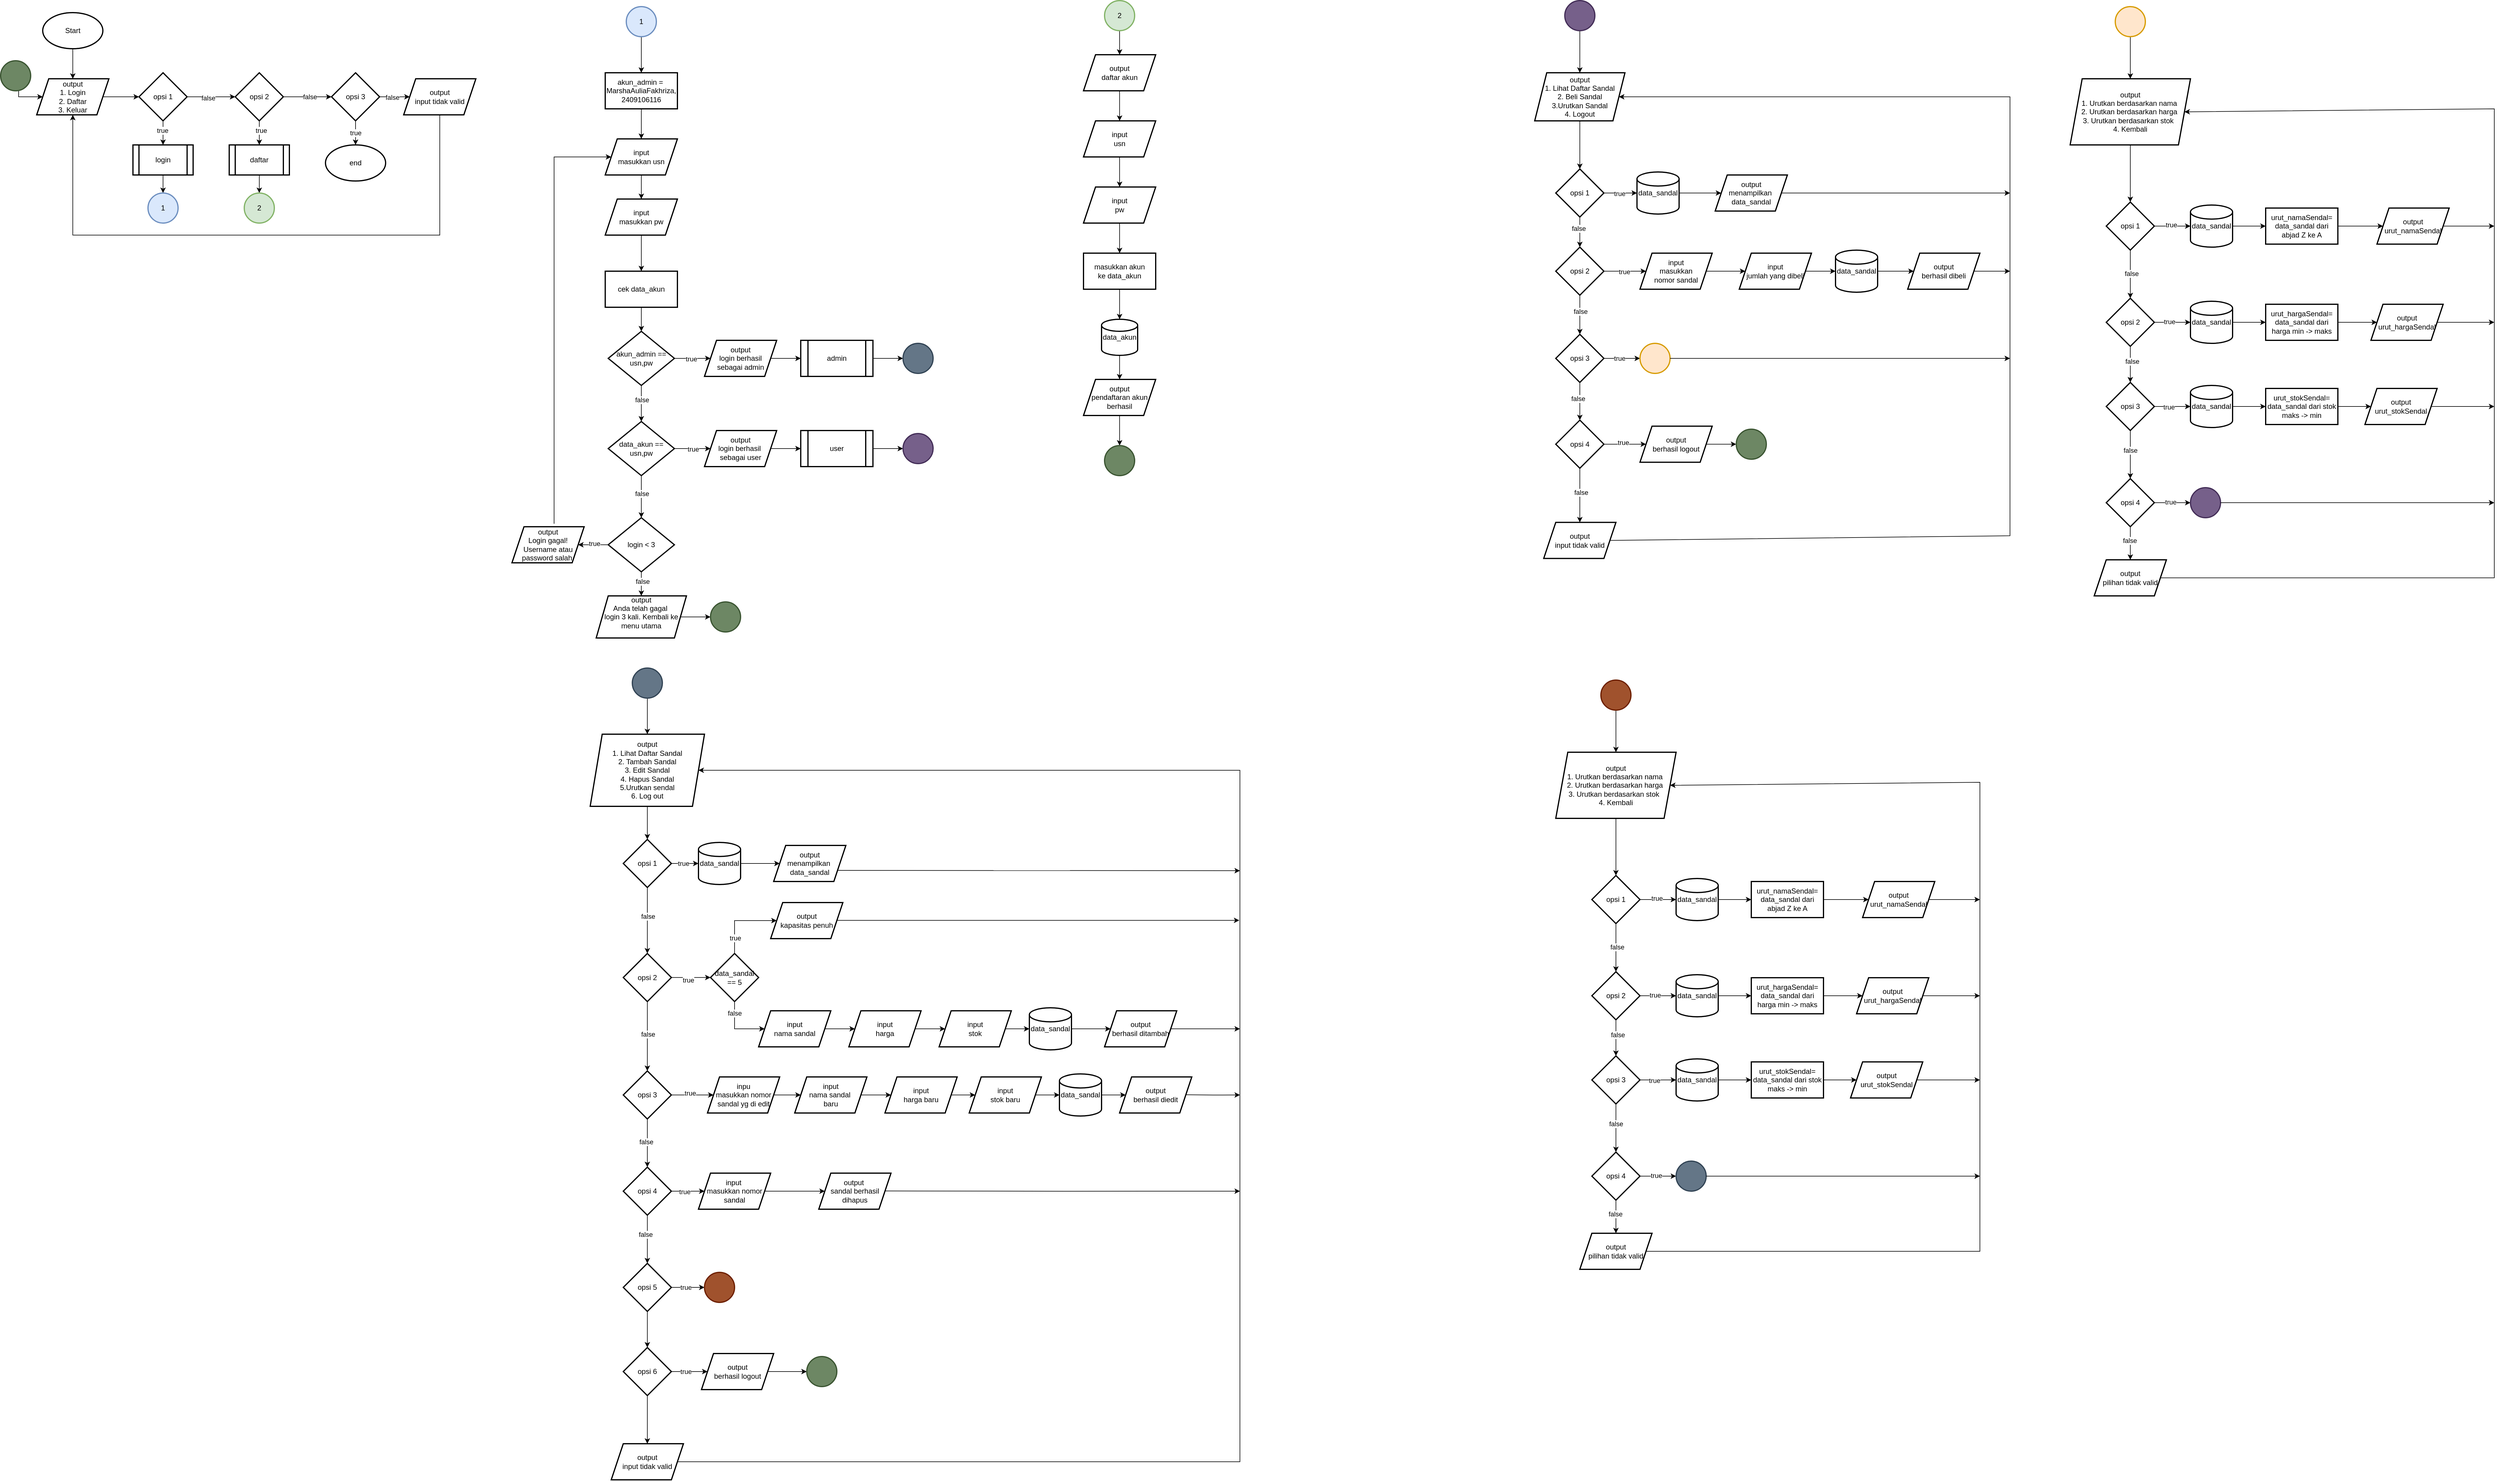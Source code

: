 <mxfile version="26.2.14" pages="8">
  <diagram name="Page-1" id="B9ajltxnWcTQiOBloLtk">
    <mxGraphModel dx="3488" dy="2044" grid="1" gridSize="10" guides="1" tooltips="1" connect="1" arrows="1" fold="1" page="1" pageScale="1" pageWidth="850" pageHeight="1100" math="0" shadow="0">
      <root>
        <mxCell id="0" />
        <mxCell id="1" parent="0" />
        <mxCell id="gnuGHhX0t3bhiIQXMIf--3" value="" style="edgeStyle=orthogonalEdgeStyle;rounded=0;orthogonalLoop=1;jettySize=auto;html=1;" parent="1" source="gnuGHhX0t3bhiIQXMIf--1" target="gnuGHhX0t3bhiIQXMIf--2" edge="1">
          <mxGeometry relative="1" as="geometry" />
        </mxCell>
        <mxCell id="gnuGHhX0t3bhiIQXMIf--1" value="Start" style="strokeWidth=2;html=1;shape=mxgraph.flowchart.start_1;whiteSpace=wrap;" parent="1" vertex="1">
          <mxGeometry x="90" y="50" width="100" height="60" as="geometry" />
        </mxCell>
        <mxCell id="gnuGHhX0t3bhiIQXMIf--5" value="" style="edgeStyle=orthogonalEdgeStyle;rounded=0;orthogonalLoop=1;jettySize=auto;html=1;" parent="1" source="gnuGHhX0t3bhiIQXMIf--2" target="gnuGHhX0t3bhiIQXMIf--4" edge="1">
          <mxGeometry relative="1" as="geometry" />
        </mxCell>
        <mxCell id="gnuGHhX0t3bhiIQXMIf--2" value="output&lt;div&gt;&lt;div&gt;1. Login&lt;/div&gt;&lt;div&gt;2. Daftar&lt;/div&gt;&lt;div&gt;3. Keluar&lt;/div&gt;&lt;/div&gt;" style="shape=parallelogram;perimeter=parallelogramPerimeter;whiteSpace=wrap;html=1;fixedSize=1;strokeWidth=2;" parent="1" vertex="1">
          <mxGeometry x="80" y="160" width="120" height="60" as="geometry" />
        </mxCell>
        <mxCell id="gnuGHhX0t3bhiIQXMIf--7" value="" style="edgeStyle=orthogonalEdgeStyle;rounded=0;orthogonalLoop=1;jettySize=auto;html=1;" parent="1" source="gnuGHhX0t3bhiIQXMIf--4" target="gnuGHhX0t3bhiIQXMIf--6" edge="1">
          <mxGeometry relative="1" as="geometry" />
        </mxCell>
        <mxCell id="gnuGHhX0t3bhiIQXMIf--21" value="false" style="edgeLabel;html=1;align=center;verticalAlign=middle;resizable=0;points=[];" parent="gnuGHhX0t3bhiIQXMIf--7" vertex="1" connectable="0">
          <mxGeometry x="-0.132" y="-2" relative="1" as="geometry">
            <mxPoint as="offset" />
          </mxGeometry>
        </mxCell>
        <mxCell id="gnuGHhX0t3bhiIQXMIf--11" value="" style="edgeStyle=orthogonalEdgeStyle;rounded=0;orthogonalLoop=1;jettySize=auto;html=1;" parent="1" source="gnuGHhX0t3bhiIQXMIf--4" target="gnuGHhX0t3bhiIQXMIf--10" edge="1">
          <mxGeometry relative="1" as="geometry" />
        </mxCell>
        <mxCell id="gnuGHhX0t3bhiIQXMIf--20" value="true" style="edgeLabel;html=1;align=center;verticalAlign=middle;resizable=0;points=[];" parent="gnuGHhX0t3bhiIQXMIf--11" vertex="1" connectable="0">
          <mxGeometry x="-0.219" y="-1" relative="1" as="geometry">
            <mxPoint as="offset" />
          </mxGeometry>
        </mxCell>
        <mxCell id="gnuGHhX0t3bhiIQXMIf--4" value="opsi 1" style="rhombus;whiteSpace=wrap;html=1;strokeWidth=2;" parent="1" vertex="1">
          <mxGeometry x="250" y="150" width="80" height="80" as="geometry" />
        </mxCell>
        <mxCell id="gnuGHhX0t3bhiIQXMIf--9" value="" style="edgeStyle=orthogonalEdgeStyle;rounded=0;orthogonalLoop=1;jettySize=auto;html=1;" parent="1" source="gnuGHhX0t3bhiIQXMIf--6" target="gnuGHhX0t3bhiIQXMIf--8" edge="1">
          <mxGeometry relative="1" as="geometry" />
        </mxCell>
        <mxCell id="gnuGHhX0t3bhiIQXMIf--22" value="false" style="edgeLabel;html=1;align=center;verticalAlign=middle;resizable=0;points=[];" parent="gnuGHhX0t3bhiIQXMIf--9" vertex="1" connectable="0">
          <mxGeometry x="0.092" relative="1" as="geometry">
            <mxPoint as="offset" />
          </mxGeometry>
        </mxCell>
        <mxCell id="gnuGHhX0t3bhiIQXMIf--13" value="" style="edgeStyle=orthogonalEdgeStyle;rounded=0;orthogonalLoop=1;jettySize=auto;html=1;" parent="1" source="gnuGHhX0t3bhiIQXMIf--6" target="gnuGHhX0t3bhiIQXMIf--12" edge="1">
          <mxGeometry relative="1" as="geometry" />
        </mxCell>
        <mxCell id="gnuGHhX0t3bhiIQXMIf--23" value="true" style="edgeLabel;html=1;align=center;verticalAlign=middle;resizable=0;points=[];" parent="gnuGHhX0t3bhiIQXMIf--13" vertex="1" connectable="0">
          <mxGeometry x="-0.219" y="3" relative="1" as="geometry">
            <mxPoint as="offset" />
          </mxGeometry>
        </mxCell>
        <mxCell id="gnuGHhX0t3bhiIQXMIf--6" value="opsi 2" style="rhombus;whiteSpace=wrap;html=1;strokeWidth=2;" parent="1" vertex="1">
          <mxGeometry x="410" y="150" width="80" height="80" as="geometry" />
        </mxCell>
        <mxCell id="gnuGHhX0t3bhiIQXMIf--25" value="" style="edgeStyle=orthogonalEdgeStyle;rounded=0;orthogonalLoop=1;jettySize=auto;html=1;" parent="1" source="gnuGHhX0t3bhiIQXMIf--8" target="gnuGHhX0t3bhiIQXMIf--24" edge="1">
          <mxGeometry relative="1" as="geometry" />
        </mxCell>
        <mxCell id="gnuGHhX0t3bhiIQXMIf--32" value="false" style="edgeLabel;html=1;align=center;verticalAlign=middle;resizable=0;points=[];" parent="gnuGHhX0t3bhiIQXMIf--25" vertex="1" connectable="0">
          <mxGeometry x="-0.187" y="-1" relative="1" as="geometry">
            <mxPoint as="offset" />
          </mxGeometry>
        </mxCell>
        <mxCell id="gnuGHhX0t3bhiIQXMIf--27" value="" style="edgeStyle=orthogonalEdgeStyle;rounded=0;orthogonalLoop=1;jettySize=auto;html=1;" parent="1" source="gnuGHhX0t3bhiIQXMIf--8" target="gnuGHhX0t3bhiIQXMIf--26" edge="1">
          <mxGeometry relative="1" as="geometry" />
        </mxCell>
        <mxCell id="gnuGHhX0t3bhiIQXMIf--29" value="true" style="edgeLabel;html=1;align=center;verticalAlign=middle;resizable=0;points=[];" parent="gnuGHhX0t3bhiIQXMIf--27" vertex="1" connectable="0">
          <mxGeometry x="-0.021" relative="1" as="geometry">
            <mxPoint as="offset" />
          </mxGeometry>
        </mxCell>
        <mxCell id="gnuGHhX0t3bhiIQXMIf--8" value="opsi 3" style="rhombus;whiteSpace=wrap;html=1;strokeWidth=2;" parent="1" vertex="1">
          <mxGeometry x="570" y="150" width="80" height="80" as="geometry" />
        </mxCell>
        <mxCell id="gnuGHhX0t3bhiIQXMIf--17" value="" style="edgeStyle=orthogonalEdgeStyle;rounded=0;orthogonalLoop=1;jettySize=auto;html=1;" parent="1" source="gnuGHhX0t3bhiIQXMIf--10" target="gnuGHhX0t3bhiIQXMIf--16" edge="1">
          <mxGeometry relative="1" as="geometry" />
        </mxCell>
        <mxCell id="gnuGHhX0t3bhiIQXMIf--10" value="login" style="shape=process;whiteSpace=wrap;html=1;backgroundOutline=1;strokeWidth=2;" parent="1" vertex="1">
          <mxGeometry x="240" y="270" width="100" height="50" as="geometry" />
        </mxCell>
        <mxCell id="gnuGHhX0t3bhiIQXMIf--19" value="" style="edgeStyle=orthogonalEdgeStyle;rounded=0;orthogonalLoop=1;jettySize=auto;html=1;" parent="1" source="gnuGHhX0t3bhiIQXMIf--12" target="gnuGHhX0t3bhiIQXMIf--18" edge="1">
          <mxGeometry relative="1" as="geometry" />
        </mxCell>
        <mxCell id="gnuGHhX0t3bhiIQXMIf--12" value="daftar" style="shape=process;whiteSpace=wrap;html=1;backgroundOutline=1;strokeWidth=2;" parent="1" vertex="1">
          <mxGeometry x="400" y="270" width="100" height="50" as="geometry" />
        </mxCell>
        <mxCell id="gnuGHhX0t3bhiIQXMIf--16" value="1" style="ellipse;whiteSpace=wrap;html=1;strokeWidth=2;fillColor=#dae8fc;strokeColor=#6c8ebf;" parent="1" vertex="1">
          <mxGeometry x="265" y="350" width="50" height="50" as="geometry" />
        </mxCell>
        <mxCell id="gnuGHhX0t3bhiIQXMIf--18" value="2" style="ellipse;whiteSpace=wrap;html=1;strokeWidth=2;fillColor=#d5e8d4;strokeColor=#82b366;" parent="1" vertex="1">
          <mxGeometry x="425" y="350" width="50" height="50" as="geometry" />
        </mxCell>
        <mxCell id="gnuGHhX0t3bhiIQXMIf--24" value="output&lt;div&gt;input tidak valid&lt;/div&gt;" style="shape=parallelogram;perimeter=parallelogramPerimeter;whiteSpace=wrap;html=1;fixedSize=1;strokeWidth=2;" parent="1" vertex="1">
          <mxGeometry x="690" y="160" width="120" height="60" as="geometry" />
        </mxCell>
        <mxCell id="gnuGHhX0t3bhiIQXMIf--26" value="end" style="strokeWidth=2;html=1;shape=mxgraph.flowchart.start_1;whiteSpace=wrap;" parent="1" vertex="1">
          <mxGeometry x="560" y="270" width="100" height="60" as="geometry" />
        </mxCell>
        <mxCell id="gnuGHhX0t3bhiIQXMIf--30" value="" style="endArrow=classic;html=1;rounded=0;exitX=0.5;exitY=1;exitDx=0;exitDy=0;entryX=0.5;entryY=1;entryDx=0;entryDy=0;" parent="1" source="gnuGHhX0t3bhiIQXMIf--24" target="gnuGHhX0t3bhiIQXMIf--2" edge="1">
          <mxGeometry width="50" height="50" relative="1" as="geometry">
            <mxPoint x="740" y="230" as="sourcePoint" />
            <mxPoint x="130" y="420" as="targetPoint" />
            <Array as="points">
              <mxPoint x="750" y="420" />
              <mxPoint x="140" y="420" />
            </Array>
          </mxGeometry>
        </mxCell>
        <mxCell id="gnuGHhX0t3bhiIQXMIf--66" value="" style="edgeStyle=orthogonalEdgeStyle;rounded=0;orthogonalLoop=1;jettySize=auto;html=1;" parent="1" source="gnuGHhX0t3bhiIQXMIf--33" target="gnuGHhX0t3bhiIQXMIf--65" edge="1">
          <mxGeometry relative="1" as="geometry" />
        </mxCell>
        <mxCell id="gnuGHhX0t3bhiIQXMIf--33" value="1" style="ellipse;whiteSpace=wrap;html=1;strokeWidth=2;fillColor=#dae8fc;strokeColor=#6c8ebf;" parent="1" vertex="1">
          <mxGeometry x="1060" y="40" width="50" height="50" as="geometry" />
        </mxCell>
        <mxCell id="gnuGHhX0t3bhiIQXMIf--34" value="" style="edgeStyle=orthogonalEdgeStyle;rounded=0;orthogonalLoop=1;jettySize=auto;html=1;" parent="1" source="gnuGHhX0t3bhiIQXMIf--35" target="gnuGHhX0t3bhiIQXMIf--37" edge="1">
          <mxGeometry relative="1" as="geometry" />
        </mxCell>
        <mxCell id="gnuGHhX0t3bhiIQXMIf--35" value="output&lt;div&gt;daftar akun&lt;/div&gt;" style="shape=parallelogram;perimeter=parallelogramPerimeter;whiteSpace=wrap;html=1;fixedSize=1;strokeWidth=2;" parent="1" vertex="1">
          <mxGeometry x="1820" y="120" width="120" height="60" as="geometry" />
        </mxCell>
        <mxCell id="gnuGHhX0t3bhiIQXMIf--36" value="" style="edgeStyle=orthogonalEdgeStyle;rounded=0;orthogonalLoop=1;jettySize=auto;html=1;entryX=0.5;entryY=0;entryDx=0;entryDy=0;" parent="1" source="gnuGHhX0t3bhiIQXMIf--37" target="gnuGHhX0t3bhiIQXMIf--46" edge="1">
          <mxGeometry relative="1" as="geometry">
            <mxPoint x="1880" y="335.0" as="targetPoint" />
          </mxGeometry>
        </mxCell>
        <mxCell id="gnuGHhX0t3bhiIQXMIf--37" value="input&lt;div&gt;usn&lt;/div&gt;" style="shape=parallelogram;perimeter=parallelogramPerimeter;whiteSpace=wrap;html=1;fixedSize=1;strokeWidth=2;" parent="1" vertex="1">
          <mxGeometry x="1820" y="230" width="120" height="60" as="geometry" />
        </mxCell>
        <mxCell id="gnuGHhX0t3bhiIQXMIf--57" value="" style="edgeStyle=orthogonalEdgeStyle;rounded=0;orthogonalLoop=1;jettySize=auto;html=1;" parent="1" source="gnuGHhX0t3bhiIQXMIf--46" target="gnuGHhX0t3bhiIQXMIf--50" edge="1">
          <mxGeometry relative="1" as="geometry" />
        </mxCell>
        <mxCell id="gnuGHhX0t3bhiIQXMIf--46" value="input&lt;div&gt;pw&lt;/div&gt;" style="shape=parallelogram;perimeter=parallelogramPerimeter;whiteSpace=wrap;html=1;fixedSize=1;strokeWidth=2;" parent="1" vertex="1">
          <mxGeometry x="1820" y="340" width="120" height="60" as="geometry" />
        </mxCell>
        <mxCell id="gnuGHhX0t3bhiIQXMIf--59" value="" style="edgeStyle=orthogonalEdgeStyle;rounded=0;orthogonalLoop=1;jettySize=auto;html=1;" parent="1" source="gnuGHhX0t3bhiIQXMIf--50" target="gnuGHhX0t3bhiIQXMIf--58" edge="1">
          <mxGeometry relative="1" as="geometry" />
        </mxCell>
        <mxCell id="gnuGHhX0t3bhiIQXMIf--50" value="masukkan akun&lt;div&gt;ke data_akun&lt;/div&gt;" style="whiteSpace=wrap;html=1;strokeWidth=2;" parent="1" vertex="1">
          <mxGeometry x="1820" y="450" width="120" height="60" as="geometry" />
        </mxCell>
        <mxCell id="gnuGHhX0t3bhiIQXMIf--51" value="" style="edgeStyle=orthogonalEdgeStyle;rounded=0;orthogonalLoop=1;jettySize=auto;html=1;" parent="1" source="gnuGHhX0t3bhiIQXMIf--52" target="gnuGHhX0t3bhiIQXMIf--53" edge="1">
          <mxGeometry relative="1" as="geometry" />
        </mxCell>
        <mxCell id="gnuGHhX0t3bhiIQXMIf--52" value="output&lt;div&gt;pendaftaran akun&lt;/div&gt;&lt;div&gt;berhasil&lt;/div&gt;" style="shape=parallelogram;perimeter=parallelogramPerimeter;whiteSpace=wrap;html=1;fixedSize=1;strokeWidth=2;" parent="1" vertex="1">
          <mxGeometry x="1820" y="660" width="120" height="60" as="geometry" />
        </mxCell>
        <mxCell id="gnuGHhX0t3bhiIQXMIf--53" value="" style="ellipse;whiteSpace=wrap;html=1;strokeWidth=2;fillColor=#6d8764;strokeColor=#3A5431;fontColor=#ffffff;" parent="1" vertex="1">
          <mxGeometry x="1855" y="770" width="50" height="50" as="geometry" />
        </mxCell>
        <mxCell id="gnuGHhX0t3bhiIQXMIf--56" value="" style="edgeStyle=orthogonalEdgeStyle;rounded=0;orthogonalLoop=1;jettySize=auto;html=1;" parent="1" source="gnuGHhX0t3bhiIQXMIf--55" target="gnuGHhX0t3bhiIQXMIf--35" edge="1">
          <mxGeometry relative="1" as="geometry" />
        </mxCell>
        <mxCell id="gnuGHhX0t3bhiIQXMIf--55" value="2" style="ellipse;whiteSpace=wrap;html=1;strokeWidth=2;fillColor=#d5e8d4;strokeColor=#82b366;" parent="1" vertex="1">
          <mxGeometry x="1855" y="30" width="50" height="50" as="geometry" />
        </mxCell>
        <mxCell id="gnuGHhX0t3bhiIQXMIf--60" value="" style="edgeStyle=orthogonalEdgeStyle;rounded=0;orthogonalLoop=1;jettySize=auto;html=1;" parent="1" source="gnuGHhX0t3bhiIQXMIf--58" target="gnuGHhX0t3bhiIQXMIf--52" edge="1">
          <mxGeometry relative="1" as="geometry" />
        </mxCell>
        <mxCell id="gnuGHhX0t3bhiIQXMIf--58" value="data_akun" style="strokeWidth=2;html=1;shape=mxgraph.flowchart.database;whiteSpace=wrap;" parent="1" vertex="1">
          <mxGeometry x="1850" y="560" width="60" height="60" as="geometry" />
        </mxCell>
        <mxCell id="gnuGHhX0t3bhiIQXMIf--62" value="" style="edgeStyle=orthogonalEdgeStyle;rounded=0;orthogonalLoop=1;jettySize=auto;html=1;" parent="1" source="gnuGHhX0t3bhiIQXMIf--61" target="gnuGHhX0t3bhiIQXMIf--2" edge="1">
          <mxGeometry relative="1" as="geometry">
            <Array as="points">
              <mxPoint x="50" y="190" />
            </Array>
          </mxGeometry>
        </mxCell>
        <mxCell id="gnuGHhX0t3bhiIQXMIf--61" value="" style="ellipse;whiteSpace=wrap;html=1;strokeWidth=2;fillColor=#6d8764;strokeColor=#3A5431;fontColor=#ffffff;" parent="1" vertex="1">
          <mxGeometry x="20" y="130" width="50" height="50" as="geometry" />
        </mxCell>
        <mxCell id="gnuGHhX0t3bhiIQXMIf--68" value="" style="edgeStyle=orthogonalEdgeStyle;rounded=0;orthogonalLoop=1;jettySize=auto;html=1;" parent="1" source="gnuGHhX0t3bhiIQXMIf--65" target="gnuGHhX0t3bhiIQXMIf--67" edge="1">
          <mxGeometry relative="1" as="geometry" />
        </mxCell>
        <mxCell id="gnuGHhX0t3bhiIQXMIf--65" value="akun_admin =&amp;nbsp;&lt;div&gt;MarshaAuliaFakhriza,&lt;/div&gt;&lt;div&gt;2409106116&lt;br&gt;&lt;/div&gt;" style="whiteSpace=wrap;html=1;strokeWidth=2;" parent="1" vertex="1">
          <mxGeometry x="1025" y="150" width="120" height="60" as="geometry" />
        </mxCell>
        <mxCell id="gnuGHhX0t3bhiIQXMIf--70" value="" style="edgeStyle=orthogonalEdgeStyle;rounded=0;orthogonalLoop=1;jettySize=auto;html=1;" parent="1" source="gnuGHhX0t3bhiIQXMIf--67" target="gnuGHhX0t3bhiIQXMIf--69" edge="1">
          <mxGeometry relative="1" as="geometry" />
        </mxCell>
        <mxCell id="gnuGHhX0t3bhiIQXMIf--67" value="input&lt;div&gt;masukkan usn&lt;/div&gt;" style="shape=parallelogram;perimeter=parallelogramPerimeter;whiteSpace=wrap;html=1;fixedSize=1;strokeWidth=2;" parent="1" vertex="1">
          <mxGeometry x="1025" y="260" width="120" height="60" as="geometry" />
        </mxCell>
        <mxCell id="gnuGHhX0t3bhiIQXMIf--74" value="" style="edgeStyle=orthogonalEdgeStyle;rounded=0;orthogonalLoop=1;jettySize=auto;html=1;" parent="1" source="gnuGHhX0t3bhiIQXMIf--69" target="gnuGHhX0t3bhiIQXMIf--73" edge="1">
          <mxGeometry relative="1" as="geometry" />
        </mxCell>
        <mxCell id="gnuGHhX0t3bhiIQXMIf--69" value="input&lt;div&gt;masukkan pw&lt;/div&gt;" style="shape=parallelogram;perimeter=parallelogramPerimeter;whiteSpace=wrap;html=1;fixedSize=1;strokeWidth=2;" parent="1" vertex="1">
          <mxGeometry x="1025" y="360" width="120" height="60" as="geometry" />
        </mxCell>
        <mxCell id="gnuGHhX0t3bhiIQXMIf--76" value="" style="edgeStyle=orthogonalEdgeStyle;rounded=0;orthogonalLoop=1;jettySize=auto;html=1;" parent="1" source="gnuGHhX0t3bhiIQXMIf--73" target="gnuGHhX0t3bhiIQXMIf--75" edge="1">
          <mxGeometry relative="1" as="geometry" />
        </mxCell>
        <mxCell id="gnuGHhX0t3bhiIQXMIf--73" value="cek data_akun" style="whiteSpace=wrap;html=1;strokeWidth=2;" parent="1" vertex="1">
          <mxGeometry x="1025" y="480" width="120" height="60" as="geometry" />
        </mxCell>
        <mxCell id="gnuGHhX0t3bhiIQXMIf--80" value="" style="edgeStyle=orthogonalEdgeStyle;rounded=0;orthogonalLoop=1;jettySize=auto;html=1;" parent="1" source="gnuGHhX0t3bhiIQXMIf--75" target="gnuGHhX0t3bhiIQXMIf--79" edge="1">
          <mxGeometry relative="1" as="geometry" />
        </mxCell>
        <mxCell id="gnuGHhX0t3bhiIQXMIf--81" value="true" style="edgeLabel;html=1;align=center;verticalAlign=middle;resizable=0;points=[];" parent="gnuGHhX0t3bhiIQXMIf--80" vertex="1" connectable="0">
          <mxGeometry x="-0.067" y="-1" relative="1" as="geometry">
            <mxPoint as="offset" />
          </mxGeometry>
        </mxCell>
        <mxCell id="gnuGHhX0t3bhiIQXMIf--83" value="" style="edgeStyle=orthogonalEdgeStyle;rounded=0;orthogonalLoop=1;jettySize=auto;html=1;" parent="1" source="gnuGHhX0t3bhiIQXMIf--75" target="gnuGHhX0t3bhiIQXMIf--82" edge="1">
          <mxGeometry relative="1" as="geometry" />
        </mxCell>
        <mxCell id="gnuGHhX0t3bhiIQXMIf--84" value="false" style="edgeLabel;html=1;align=center;verticalAlign=middle;resizable=0;points=[];" parent="gnuGHhX0t3bhiIQXMIf--83" vertex="1" connectable="0">
          <mxGeometry x="-0.221" y="1" relative="1" as="geometry">
            <mxPoint as="offset" />
          </mxGeometry>
        </mxCell>
        <mxCell id="gnuGHhX0t3bhiIQXMIf--75" value="akun_admin ==&lt;div&gt;usn,pw&lt;/div&gt;" style="rhombus;whiteSpace=wrap;html=1;strokeWidth=2;" parent="1" vertex="1">
          <mxGeometry x="1030" y="580" width="110" height="90" as="geometry" />
        </mxCell>
        <mxCell id="gnuGHhX0t3bhiIQXMIf--103" value="" style="edgeStyle=orthogonalEdgeStyle;rounded=0;orthogonalLoop=1;jettySize=auto;html=1;" parent="1" source="gnuGHhX0t3bhiIQXMIf--79" target="gnuGHhX0t3bhiIQXMIf--102" edge="1">
          <mxGeometry relative="1" as="geometry" />
        </mxCell>
        <mxCell id="gnuGHhX0t3bhiIQXMIf--79" value="output&lt;div&gt;login berhasil&lt;/div&gt;&lt;div&gt;sebagai admin&lt;/div&gt;" style="shape=parallelogram;perimeter=parallelogramPerimeter;whiteSpace=wrap;html=1;fixedSize=1;strokeWidth=2;" parent="1" vertex="1">
          <mxGeometry x="1190" y="595" width="120" height="60" as="geometry" />
        </mxCell>
        <mxCell id="gnuGHhX0t3bhiIQXMIf--86" value="" style="edgeStyle=orthogonalEdgeStyle;rounded=0;orthogonalLoop=1;jettySize=auto;html=1;" parent="1" source="gnuGHhX0t3bhiIQXMIf--82" target="gnuGHhX0t3bhiIQXMIf--85" edge="1">
          <mxGeometry relative="1" as="geometry" />
        </mxCell>
        <mxCell id="gnuGHhX0t3bhiIQXMIf--87" value="true" style="edgeLabel;html=1;align=center;verticalAlign=middle;resizable=0;points=[];" parent="gnuGHhX0t3bhiIQXMIf--86" vertex="1" connectable="0">
          <mxGeometry x="0.032" y="-1" relative="1" as="geometry">
            <mxPoint as="offset" />
          </mxGeometry>
        </mxCell>
        <mxCell id="gnuGHhX0t3bhiIQXMIf--89" value="" style="edgeStyle=orthogonalEdgeStyle;rounded=0;orthogonalLoop=1;jettySize=auto;html=1;" parent="1" source="gnuGHhX0t3bhiIQXMIf--82" target="gnuGHhX0t3bhiIQXMIf--88" edge="1">
          <mxGeometry relative="1" as="geometry" />
        </mxCell>
        <mxCell id="gnuGHhX0t3bhiIQXMIf--90" value="false" style="edgeLabel;html=1;align=center;verticalAlign=middle;resizable=0;points=[];" parent="gnuGHhX0t3bhiIQXMIf--89" vertex="1" connectable="0">
          <mxGeometry x="-0.142" y="1" relative="1" as="geometry">
            <mxPoint as="offset" />
          </mxGeometry>
        </mxCell>
        <mxCell id="gnuGHhX0t3bhiIQXMIf--82" value="data_akun ==&lt;div&gt;usn,pw&lt;/div&gt;" style="rhombus;whiteSpace=wrap;html=1;strokeWidth=2;" parent="1" vertex="1">
          <mxGeometry x="1030" y="730" width="110" height="90" as="geometry" />
        </mxCell>
        <mxCell id="gnuGHhX0t3bhiIQXMIf--107" value="" style="edgeStyle=orthogonalEdgeStyle;rounded=0;orthogonalLoop=1;jettySize=auto;html=1;" parent="1" source="gnuGHhX0t3bhiIQXMIf--85" target="gnuGHhX0t3bhiIQXMIf--106" edge="1">
          <mxGeometry relative="1" as="geometry" />
        </mxCell>
        <mxCell id="gnuGHhX0t3bhiIQXMIf--85" value="output&lt;div&gt;login berhasil&amp;nbsp;&lt;/div&gt;&lt;div&gt;sebagai user&lt;/div&gt;" style="shape=parallelogram;perimeter=parallelogramPerimeter;whiteSpace=wrap;html=1;fixedSize=1;strokeWidth=2;" parent="1" vertex="1">
          <mxGeometry x="1190" y="745" width="120" height="60" as="geometry" />
        </mxCell>
        <mxCell id="gnuGHhX0t3bhiIQXMIf--95" value="" style="edgeStyle=orthogonalEdgeStyle;rounded=0;orthogonalLoop=1;jettySize=auto;html=1;" parent="1" source="gnuGHhX0t3bhiIQXMIf--88" target="gnuGHhX0t3bhiIQXMIf--94" edge="1">
          <mxGeometry relative="1" as="geometry" />
        </mxCell>
        <mxCell id="gnuGHhX0t3bhiIQXMIf--99" value="false" style="edgeLabel;html=1;align=center;verticalAlign=middle;resizable=0;points=[];" parent="gnuGHhX0t3bhiIQXMIf--95" vertex="1" connectable="0">
          <mxGeometry x="-0.208" y="2" relative="1" as="geometry">
            <mxPoint as="offset" />
          </mxGeometry>
        </mxCell>
        <mxCell id="gnuGHhX0t3bhiIQXMIf--97" value="" style="edgeStyle=orthogonalEdgeStyle;rounded=0;orthogonalLoop=1;jettySize=auto;html=1;" parent="1" source="gnuGHhX0t3bhiIQXMIf--88" target="gnuGHhX0t3bhiIQXMIf--96" edge="1">
          <mxGeometry relative="1" as="geometry" />
        </mxCell>
        <mxCell id="gnuGHhX0t3bhiIQXMIf--98" value="true" style="edgeLabel;html=1;align=center;verticalAlign=middle;resizable=0;points=[];" parent="gnuGHhX0t3bhiIQXMIf--97" vertex="1" connectable="0">
          <mxGeometry x="-0.08" y="-2" relative="1" as="geometry">
            <mxPoint as="offset" />
          </mxGeometry>
        </mxCell>
        <mxCell id="gnuGHhX0t3bhiIQXMIf--88" value="login &amp;lt; 3" style="rhombus;whiteSpace=wrap;html=1;strokeWidth=2;" parent="1" vertex="1">
          <mxGeometry x="1030" y="890" width="110" height="90" as="geometry" />
        </mxCell>
        <mxCell id="gnuGHhX0t3bhiIQXMIf--92" value="" style="endArrow=classic;html=1;rounded=0;" parent="1" target="gnuGHhX0t3bhiIQXMIf--67" edge="1">
          <mxGeometry width="50" height="50" relative="1" as="geometry">
            <mxPoint x="940" y="900" as="sourcePoint" />
            <mxPoint x="960" y="248.519" as="targetPoint" />
            <Array as="points">
              <mxPoint x="940" y="290" />
            </Array>
          </mxGeometry>
        </mxCell>
        <mxCell id="gnuGHhX0t3bhiIQXMIf--101" value="" style="edgeStyle=orthogonalEdgeStyle;rounded=0;orthogonalLoop=1;jettySize=auto;html=1;" parent="1" source="gnuGHhX0t3bhiIQXMIf--94" target="gnuGHhX0t3bhiIQXMIf--100" edge="1">
          <mxGeometry relative="1" as="geometry" />
        </mxCell>
        <mxCell id="gnuGHhX0t3bhiIQXMIf--94" value="output&lt;div&gt;Anda telah gagal&amp;nbsp;&lt;/div&gt;&lt;div&gt;login 3 kali. Kembali ke menu utama&lt;br&gt;&lt;div&gt;&lt;br&gt;&lt;/div&gt;&lt;/div&gt;" style="shape=parallelogram;perimeter=parallelogramPerimeter;whiteSpace=wrap;html=1;fixedSize=1;strokeWidth=2;" parent="1" vertex="1">
          <mxGeometry x="1010" y="1020" width="150" height="70" as="geometry" />
        </mxCell>
        <mxCell id="gnuGHhX0t3bhiIQXMIf--96" value="output&lt;div&gt;Login gagal! Username atau password salah.&lt;br&gt;&lt;/div&gt;" style="shape=parallelogram;perimeter=parallelogramPerimeter;whiteSpace=wrap;html=1;fixedSize=1;strokeWidth=2;" parent="1" vertex="1">
          <mxGeometry x="870" y="905" width="120" height="60" as="geometry" />
        </mxCell>
        <mxCell id="gnuGHhX0t3bhiIQXMIf--100" value="" style="ellipse;whiteSpace=wrap;html=1;strokeWidth=2;fillColor=#6d8764;strokeColor=#3A5431;fontColor=#ffffff;" parent="1" vertex="1">
          <mxGeometry x="1200" y="1030" width="50" height="50" as="geometry" />
        </mxCell>
        <mxCell id="gnuGHhX0t3bhiIQXMIf--105" value="" style="edgeStyle=orthogonalEdgeStyle;rounded=0;orthogonalLoop=1;jettySize=auto;html=1;" parent="1" source="gnuGHhX0t3bhiIQXMIf--102" target="gnuGHhX0t3bhiIQXMIf--104" edge="1">
          <mxGeometry relative="1" as="geometry" />
        </mxCell>
        <mxCell id="gnuGHhX0t3bhiIQXMIf--102" value="admin" style="shape=process;whiteSpace=wrap;html=1;backgroundOutline=1;strokeWidth=2;" parent="1" vertex="1">
          <mxGeometry x="1350" y="595" width="120" height="60" as="geometry" />
        </mxCell>
        <mxCell id="gnuGHhX0t3bhiIQXMIf--104" value="" style="ellipse;whiteSpace=wrap;html=1;strokeWidth=2;fillColor=#647687;strokeColor=#314354;fontColor=#ffffff;" parent="1" vertex="1">
          <mxGeometry x="1520" y="600" width="50" height="50" as="geometry" />
        </mxCell>
        <mxCell id="gnuGHhX0t3bhiIQXMIf--109" value="" style="edgeStyle=orthogonalEdgeStyle;rounded=0;orthogonalLoop=1;jettySize=auto;html=1;" parent="1" source="gnuGHhX0t3bhiIQXMIf--106" target="gnuGHhX0t3bhiIQXMIf--108" edge="1">
          <mxGeometry relative="1" as="geometry" />
        </mxCell>
        <mxCell id="gnuGHhX0t3bhiIQXMIf--106" value="user" style="shape=process;whiteSpace=wrap;html=1;backgroundOutline=1;strokeWidth=2;" parent="1" vertex="1">
          <mxGeometry x="1350" y="745" width="120" height="60" as="geometry" />
        </mxCell>
        <mxCell id="gnuGHhX0t3bhiIQXMIf--108" value="" style="ellipse;whiteSpace=wrap;html=1;strokeWidth=2;fillColor=#76608a;strokeColor=#432D57;fontColor=#ffffff;" parent="1" vertex="1">
          <mxGeometry x="1520" y="750" width="50" height="50" as="geometry" />
        </mxCell>
        <mxCell id="gnuGHhX0t3bhiIQXMIf--112" value="" style="edgeStyle=orthogonalEdgeStyle;rounded=0;orthogonalLoop=1;jettySize=auto;html=1;" parent="1" source="gnuGHhX0t3bhiIQXMIf--110" target="gnuGHhX0t3bhiIQXMIf--111" edge="1">
          <mxGeometry relative="1" as="geometry" />
        </mxCell>
        <mxCell id="gnuGHhX0t3bhiIQXMIf--110" value="" style="ellipse;whiteSpace=wrap;html=1;strokeWidth=2;fillColor=#647687;strokeColor=#314354;fontColor=#ffffff;" parent="1" vertex="1">
          <mxGeometry x="1070" y="1140" width="50" height="50" as="geometry" />
        </mxCell>
        <mxCell id="gnuGHhX0t3bhiIQXMIf--114" value="" style="edgeStyle=orthogonalEdgeStyle;rounded=0;orthogonalLoop=1;jettySize=auto;html=1;" parent="1" source="gnuGHhX0t3bhiIQXMIf--111" target="gnuGHhX0t3bhiIQXMIf--113" edge="1">
          <mxGeometry relative="1" as="geometry" />
        </mxCell>
        <mxCell id="gnuGHhX0t3bhiIQXMIf--111" value="output&lt;div&gt;&lt;div&gt;1. Lihat Daftar Sandal&lt;/div&gt;&lt;div&gt;2. Tambah Sandal&lt;/div&gt;&lt;div&gt;3. Edit Sandal&lt;/div&gt;&lt;div&gt;4. Hapus Sandal&lt;/div&gt;&lt;div&gt;5.Urutkan sendal&lt;/div&gt;&lt;div&gt;6. Log out&lt;/div&gt;&lt;/div&gt;" style="shape=parallelogram;perimeter=parallelogramPerimeter;whiteSpace=wrap;html=1;fixedSize=1;strokeWidth=2;" parent="1" vertex="1">
          <mxGeometry x="1000" y="1250" width="190" height="120" as="geometry" />
        </mxCell>
        <mxCell id="gnuGHhX0t3bhiIQXMIf--118" value="" style="edgeStyle=orthogonalEdgeStyle;rounded=0;orthogonalLoop=1;jettySize=auto;html=1;" parent="1" source="gnuGHhX0t3bhiIQXMIf--113" target="gnuGHhX0t3bhiIQXMIf--117" edge="1">
          <mxGeometry relative="1" as="geometry" />
        </mxCell>
        <mxCell id="gnuGHhX0t3bhiIQXMIf--124" value="false" style="edgeLabel;html=1;align=center;verticalAlign=middle;resizable=0;points=[];" parent="gnuGHhX0t3bhiIQXMIf--118" vertex="1" connectable="0">
          <mxGeometry x="-0.125" y="1" relative="1" as="geometry">
            <mxPoint as="offset" />
          </mxGeometry>
        </mxCell>
        <mxCell id="gnuGHhX0t3bhiIQXMIf--120" value="" style="edgeStyle=orthogonalEdgeStyle;rounded=0;orthogonalLoop=1;jettySize=auto;html=1;" parent="1" source="gnuGHhX0t3bhiIQXMIf--113" target="gnuGHhX0t3bhiIQXMIf--119" edge="1">
          <mxGeometry relative="1" as="geometry" />
        </mxCell>
        <mxCell id="gnuGHhX0t3bhiIQXMIf--123" value="true" style="edgeLabel;html=1;align=center;verticalAlign=middle;resizable=0;points=[];" parent="gnuGHhX0t3bhiIQXMIf--120" vertex="1" connectable="0">
          <mxGeometry x="-0.139" relative="1" as="geometry">
            <mxPoint as="offset" />
          </mxGeometry>
        </mxCell>
        <mxCell id="gnuGHhX0t3bhiIQXMIf--113" value="opsi 1" style="rhombus;whiteSpace=wrap;html=1;strokeWidth=2;" parent="1" vertex="1">
          <mxGeometry x="1055" y="1425" width="80" height="80" as="geometry" />
        </mxCell>
        <mxCell id="gnuGHhX0t3bhiIQXMIf--126" value="" style="edgeStyle=orthogonalEdgeStyle;rounded=0;orthogonalLoop=1;jettySize=auto;html=1;" parent="1" source="gnuGHhX0t3bhiIQXMIf--117" target="gnuGHhX0t3bhiIQXMIf--125" edge="1">
          <mxGeometry relative="1" as="geometry" />
        </mxCell>
        <mxCell id="gnuGHhX0t3bhiIQXMIf--158" value="true" style="edgeLabel;html=1;align=center;verticalAlign=middle;resizable=0;points=[];" parent="gnuGHhX0t3bhiIQXMIf--126" vertex="1" connectable="0">
          <mxGeometry x="-0.139" y="-4" relative="1" as="geometry">
            <mxPoint as="offset" />
          </mxGeometry>
        </mxCell>
        <mxCell id="gnuGHhX0t3bhiIQXMIf--144" value="" style="edgeStyle=orthogonalEdgeStyle;rounded=0;orthogonalLoop=1;jettySize=auto;html=1;" parent="1" source="gnuGHhX0t3bhiIQXMIf--117" target="gnuGHhX0t3bhiIQXMIf--143" edge="1">
          <mxGeometry relative="1" as="geometry" />
        </mxCell>
        <mxCell id="gnuGHhX0t3bhiIQXMIf--145" value="false" style="edgeLabel;html=1;align=center;verticalAlign=middle;resizable=0;points=[];" parent="gnuGHhX0t3bhiIQXMIf--144" vertex="1" connectable="0">
          <mxGeometry x="-0.058" y="1" relative="1" as="geometry">
            <mxPoint as="offset" />
          </mxGeometry>
        </mxCell>
        <mxCell id="gnuGHhX0t3bhiIQXMIf--117" value="opsi 2" style="rhombus;whiteSpace=wrap;html=1;strokeWidth=2;" parent="1" vertex="1">
          <mxGeometry x="1055" y="1614.67" width="80" height="80" as="geometry" />
        </mxCell>
        <mxCell id="gnuGHhX0t3bhiIQXMIf--122" value="" style="edgeStyle=orthogonalEdgeStyle;rounded=0;orthogonalLoop=1;jettySize=auto;html=1;" parent="1" source="gnuGHhX0t3bhiIQXMIf--119" target="gnuGHhX0t3bhiIQXMIf--121" edge="1">
          <mxGeometry relative="1" as="geometry" />
        </mxCell>
        <mxCell id="gnuGHhX0t3bhiIQXMIf--119" value="data_sandal" style="strokeWidth=2;html=1;shape=mxgraph.flowchart.database;whiteSpace=wrap;" parent="1" vertex="1">
          <mxGeometry x="1180" y="1430" width="70" height="70" as="geometry" />
        </mxCell>
        <mxCell id="gnuGHhX0t3bhiIQXMIf--121" value="output&lt;div&gt;menampilkan&amp;nbsp;&lt;/div&gt;&lt;div&gt;data_sandal&lt;/div&gt;" style="shape=parallelogram;perimeter=parallelogramPerimeter;whiteSpace=wrap;html=1;fixedSize=1;strokeWidth=2;" parent="1" vertex="1">
          <mxGeometry x="1305" y="1435" width="120" height="60" as="geometry" />
        </mxCell>
        <mxCell id="gnuGHhX0t3bhiIQXMIf--130" value="" style="edgeStyle=orthogonalEdgeStyle;rounded=0;orthogonalLoop=1;jettySize=auto;html=1;" parent="1" source="gnuGHhX0t3bhiIQXMIf--125" target="gnuGHhX0t3bhiIQXMIf--129" edge="1">
          <mxGeometry relative="1" as="geometry">
            <Array as="points">
              <mxPoint x="1240" y="1560" />
            </Array>
          </mxGeometry>
        </mxCell>
        <mxCell id="gnuGHhX0t3bhiIQXMIf--131" value="true" style="edgeLabel;html=1;align=center;verticalAlign=middle;resizable=0;points=[];" parent="gnuGHhX0t3bhiIQXMIf--130" vertex="1" connectable="0">
          <mxGeometry x="-0.588" y="-1" relative="1" as="geometry">
            <mxPoint as="offset" />
          </mxGeometry>
        </mxCell>
        <mxCell id="gnuGHhX0t3bhiIQXMIf--133" value="" style="edgeStyle=orthogonalEdgeStyle;rounded=0;orthogonalLoop=1;jettySize=auto;html=1;" parent="1" source="gnuGHhX0t3bhiIQXMIf--125" target="gnuGHhX0t3bhiIQXMIf--132" edge="1">
          <mxGeometry relative="1" as="geometry">
            <Array as="points">
              <mxPoint x="1240" y="1740" />
            </Array>
          </mxGeometry>
        </mxCell>
        <mxCell id="gnuGHhX0t3bhiIQXMIf--142" value="false" style="edgeLabel;html=1;align=center;verticalAlign=middle;resizable=0;points=[];" parent="gnuGHhX0t3bhiIQXMIf--133" vertex="1" connectable="0">
          <mxGeometry x="-0.6" relative="1" as="geometry">
            <mxPoint as="offset" />
          </mxGeometry>
        </mxCell>
        <mxCell id="gnuGHhX0t3bhiIQXMIf--125" value="data_sandal&lt;div&gt;== 5&lt;/div&gt;" style="rhombus;whiteSpace=wrap;html=1;strokeWidth=2;" parent="1" vertex="1">
          <mxGeometry x="1200" y="1614.67" width="80" height="80" as="geometry" />
        </mxCell>
        <mxCell id="gnuGHhX0t3bhiIQXMIf--129" value="output&lt;div&gt;kapasitas penuh&lt;/div&gt;" style="shape=parallelogram;perimeter=parallelogramPerimeter;whiteSpace=wrap;html=1;fixedSize=1;strokeWidth=2;" parent="1" vertex="1">
          <mxGeometry x="1300" y="1530" width="120" height="60" as="geometry" />
        </mxCell>
        <mxCell id="gnuGHhX0t3bhiIQXMIf--135" value="" style="edgeStyle=orthogonalEdgeStyle;rounded=0;orthogonalLoop=1;jettySize=auto;html=1;" parent="1" source="gnuGHhX0t3bhiIQXMIf--132" target="gnuGHhX0t3bhiIQXMIf--134" edge="1">
          <mxGeometry relative="1" as="geometry" />
        </mxCell>
        <mxCell id="gnuGHhX0t3bhiIQXMIf--132" value="input&lt;div&gt;nama sandal&lt;/div&gt;" style="shape=parallelogram;perimeter=parallelogramPerimeter;whiteSpace=wrap;html=1;fixedSize=1;strokeWidth=2;" parent="1" vertex="1">
          <mxGeometry x="1280" y="1710" width="120" height="60" as="geometry" />
        </mxCell>
        <mxCell id="gnuGHhX0t3bhiIQXMIf--137" value="" style="edgeStyle=orthogonalEdgeStyle;rounded=0;orthogonalLoop=1;jettySize=auto;html=1;" parent="1" source="gnuGHhX0t3bhiIQXMIf--134" target="gnuGHhX0t3bhiIQXMIf--136" edge="1">
          <mxGeometry relative="1" as="geometry" />
        </mxCell>
        <mxCell id="gnuGHhX0t3bhiIQXMIf--134" value="input&lt;div&gt;harga&lt;/div&gt;" style="shape=parallelogram;perimeter=parallelogramPerimeter;whiteSpace=wrap;html=1;fixedSize=1;strokeWidth=2;" parent="1" vertex="1">
          <mxGeometry x="1430" y="1710" width="120" height="60" as="geometry" />
        </mxCell>
        <mxCell id="gnuGHhX0t3bhiIQXMIf--139" value="" style="edgeStyle=orthogonalEdgeStyle;rounded=0;orthogonalLoop=1;jettySize=auto;html=1;" parent="1" source="gnuGHhX0t3bhiIQXMIf--136" target="gnuGHhX0t3bhiIQXMIf--138" edge="1">
          <mxGeometry relative="1" as="geometry" />
        </mxCell>
        <mxCell id="gnuGHhX0t3bhiIQXMIf--136" value="input&lt;div&gt;stok&lt;/div&gt;" style="shape=parallelogram;perimeter=parallelogramPerimeter;whiteSpace=wrap;html=1;fixedSize=1;strokeWidth=2;" parent="1" vertex="1">
          <mxGeometry x="1580" y="1710" width="120" height="60" as="geometry" />
        </mxCell>
        <mxCell id="gnuGHhX0t3bhiIQXMIf--141" value="" style="edgeStyle=orthogonalEdgeStyle;rounded=0;orthogonalLoop=1;jettySize=auto;html=1;" parent="1" source="gnuGHhX0t3bhiIQXMIf--138" target="gnuGHhX0t3bhiIQXMIf--140" edge="1">
          <mxGeometry relative="1" as="geometry" />
        </mxCell>
        <mxCell id="gnuGHhX0t3bhiIQXMIf--138" value="data_sandal" style="strokeWidth=2;html=1;shape=mxgraph.flowchart.database;whiteSpace=wrap;" parent="1" vertex="1">
          <mxGeometry x="1730" y="1705" width="70" height="70" as="geometry" />
        </mxCell>
        <mxCell id="gnuGHhX0t3bhiIQXMIf--140" value="output&lt;div&gt;berhasil ditambah&lt;/div&gt;" style="shape=parallelogram;perimeter=parallelogramPerimeter;whiteSpace=wrap;html=1;fixedSize=1;strokeWidth=2;" parent="1" vertex="1">
          <mxGeometry x="1855" y="1710" width="120" height="60" as="geometry" />
        </mxCell>
        <mxCell id="gnuGHhX0t3bhiIQXMIf--147" value="" style="edgeStyle=orthogonalEdgeStyle;rounded=0;orthogonalLoop=1;jettySize=auto;html=1;" parent="1" source="gnuGHhX0t3bhiIQXMIf--143" target="gnuGHhX0t3bhiIQXMIf--146" edge="1">
          <mxGeometry relative="1" as="geometry" />
        </mxCell>
        <mxCell id="gnuGHhX0t3bhiIQXMIf--159" value="true" style="edgeLabel;html=1;align=center;verticalAlign=middle;resizable=0;points=[];" parent="gnuGHhX0t3bhiIQXMIf--147" vertex="1" connectable="0">
          <mxGeometry x="-0.124" y="3" relative="1" as="geometry">
            <mxPoint as="offset" />
          </mxGeometry>
        </mxCell>
        <mxCell id="gnuGHhX0t3bhiIQXMIf--161" value="" style="edgeStyle=orthogonalEdgeStyle;rounded=0;orthogonalLoop=1;jettySize=auto;html=1;" parent="1" source="gnuGHhX0t3bhiIQXMIf--143" target="gnuGHhX0t3bhiIQXMIf--160" edge="1">
          <mxGeometry relative="1" as="geometry" />
        </mxCell>
        <mxCell id="gnuGHhX0t3bhiIQXMIf--162" value="false" style="edgeLabel;html=1;align=center;verticalAlign=middle;resizable=0;points=[];" parent="gnuGHhX0t3bhiIQXMIf--161" vertex="1" connectable="0">
          <mxGeometry x="-0.061" y="-2" relative="1" as="geometry">
            <mxPoint as="offset" />
          </mxGeometry>
        </mxCell>
        <mxCell id="gnuGHhX0t3bhiIQXMIf--143" value="opsi 3" style="rhombus;whiteSpace=wrap;html=1;strokeWidth=2;" parent="1" vertex="1">
          <mxGeometry x="1055" y="1810" width="80" height="80" as="geometry" />
        </mxCell>
        <mxCell id="gnuGHhX0t3bhiIQXMIf--149" value="" style="edgeStyle=orthogonalEdgeStyle;rounded=0;orthogonalLoop=1;jettySize=auto;html=1;" parent="1" source="gnuGHhX0t3bhiIQXMIf--146" target="gnuGHhX0t3bhiIQXMIf--148" edge="1">
          <mxGeometry relative="1" as="geometry" />
        </mxCell>
        <mxCell id="gnuGHhX0t3bhiIQXMIf--146" value="inpu&lt;div&gt;masukkan nomor&lt;/div&gt;&lt;div&gt;sandal yg di edit&lt;/div&gt;" style="shape=parallelogram;perimeter=parallelogramPerimeter;whiteSpace=wrap;html=1;fixedSize=1;strokeWidth=2;" parent="1" vertex="1">
          <mxGeometry x="1195" y="1820" width="120" height="60" as="geometry" />
        </mxCell>
        <mxCell id="gnuGHhX0t3bhiIQXMIf--151" value="" style="edgeStyle=orthogonalEdgeStyle;rounded=0;orthogonalLoop=1;jettySize=auto;html=1;" parent="1" source="gnuGHhX0t3bhiIQXMIf--148" target="gnuGHhX0t3bhiIQXMIf--150" edge="1">
          <mxGeometry relative="1" as="geometry" />
        </mxCell>
        <mxCell id="gnuGHhX0t3bhiIQXMIf--148" value="input&lt;div&gt;nama sandal&amp;nbsp;&lt;/div&gt;&lt;div&gt;baru&lt;/div&gt;" style="shape=parallelogram;perimeter=parallelogramPerimeter;whiteSpace=wrap;html=1;fixedSize=1;strokeWidth=2;" parent="1" vertex="1">
          <mxGeometry x="1340" y="1820" width="120" height="60" as="geometry" />
        </mxCell>
        <mxCell id="gnuGHhX0t3bhiIQXMIf--153" value="" style="edgeStyle=orthogonalEdgeStyle;rounded=0;orthogonalLoop=1;jettySize=auto;html=1;" parent="1" source="gnuGHhX0t3bhiIQXMIf--150" target="gnuGHhX0t3bhiIQXMIf--152" edge="1">
          <mxGeometry relative="1" as="geometry" />
        </mxCell>
        <mxCell id="gnuGHhX0t3bhiIQXMIf--150" value="input&lt;div&gt;harga baru&lt;/div&gt;" style="shape=parallelogram;perimeter=parallelogramPerimeter;whiteSpace=wrap;html=1;fixedSize=1;strokeWidth=2;" parent="1" vertex="1">
          <mxGeometry x="1490" y="1820" width="120" height="60" as="geometry" />
        </mxCell>
        <mxCell id="gnuGHhX0t3bhiIQXMIf--155" value="" style="edgeStyle=orthogonalEdgeStyle;rounded=0;orthogonalLoop=1;jettySize=auto;html=1;" parent="1" source="gnuGHhX0t3bhiIQXMIf--152" target="gnuGHhX0t3bhiIQXMIf--154" edge="1">
          <mxGeometry relative="1" as="geometry" />
        </mxCell>
        <mxCell id="gnuGHhX0t3bhiIQXMIf--152" value="input&lt;div&gt;stok baru&lt;/div&gt;" style="shape=parallelogram;perimeter=parallelogramPerimeter;whiteSpace=wrap;html=1;fixedSize=1;strokeWidth=2;" parent="1" vertex="1">
          <mxGeometry x="1630" y="1820" width="120" height="60" as="geometry" />
        </mxCell>
        <mxCell id="gnuGHhX0t3bhiIQXMIf--157" value="" style="edgeStyle=orthogonalEdgeStyle;rounded=0;orthogonalLoop=1;jettySize=auto;html=1;" parent="1" source="gnuGHhX0t3bhiIQXMIf--154" target="gnuGHhX0t3bhiIQXMIf--156" edge="1">
          <mxGeometry relative="1" as="geometry" />
        </mxCell>
        <mxCell id="gnuGHhX0t3bhiIQXMIf--154" value="data_sandal" style="strokeWidth=2;html=1;shape=mxgraph.flowchart.database;whiteSpace=wrap;" parent="1" vertex="1">
          <mxGeometry x="1780" y="1815" width="70" height="70" as="geometry" />
        </mxCell>
        <mxCell id="gnuGHhX0t3bhiIQXMIf--156" value="output&lt;div&gt;berhasil diedit&lt;/div&gt;" style="shape=parallelogram;perimeter=parallelogramPerimeter;whiteSpace=wrap;html=1;fixedSize=1;strokeWidth=2;" parent="1" vertex="1">
          <mxGeometry x="1880" y="1820" width="120" height="60" as="geometry" />
        </mxCell>
        <mxCell id="gnuGHhX0t3bhiIQXMIf--164" value="" style="edgeStyle=orthogonalEdgeStyle;rounded=0;orthogonalLoop=1;jettySize=auto;html=1;" parent="1" source="gnuGHhX0t3bhiIQXMIf--160" target="gnuGHhX0t3bhiIQXMIf--163" edge="1">
          <mxGeometry relative="1" as="geometry" />
        </mxCell>
        <mxCell id="gnuGHhX0t3bhiIQXMIf--167" value="true" style="edgeLabel;html=1;align=center;verticalAlign=middle;resizable=0;points=[];" parent="gnuGHhX0t3bhiIQXMIf--164" vertex="1" connectable="0">
          <mxGeometry x="-0.2" y="-1" relative="1" as="geometry">
            <mxPoint as="offset" />
          </mxGeometry>
        </mxCell>
        <mxCell id="T4xbNZwdvt2q2bcjUC-Y-2" value="" style="edgeStyle=orthogonalEdgeStyle;rounded=0;orthogonalLoop=1;jettySize=auto;html=1;" parent="1" source="gnuGHhX0t3bhiIQXMIf--160" target="T4xbNZwdvt2q2bcjUC-Y-1" edge="1">
          <mxGeometry relative="1" as="geometry" />
        </mxCell>
        <mxCell id="T4xbNZwdvt2q2bcjUC-Y-3" value="false" style="edgeLabel;html=1;align=center;verticalAlign=middle;resizable=0;points=[];" parent="T4xbNZwdvt2q2bcjUC-Y-2" vertex="1" connectable="0">
          <mxGeometry x="-0.209" y="-3" relative="1" as="geometry">
            <mxPoint as="offset" />
          </mxGeometry>
        </mxCell>
        <mxCell id="gnuGHhX0t3bhiIQXMIf--160" value="opsi 4" style="rhombus;whiteSpace=wrap;html=1;strokeWidth=2;" parent="1" vertex="1">
          <mxGeometry x="1055" y="1970" width="80" height="80" as="geometry" />
        </mxCell>
        <mxCell id="gnuGHhX0t3bhiIQXMIf--166" value="" style="edgeStyle=orthogonalEdgeStyle;rounded=0;orthogonalLoop=1;jettySize=auto;html=1;" parent="1" source="gnuGHhX0t3bhiIQXMIf--163" target="gnuGHhX0t3bhiIQXMIf--165" edge="1">
          <mxGeometry relative="1" as="geometry" />
        </mxCell>
        <mxCell id="gnuGHhX0t3bhiIQXMIf--163" value="input&amp;nbsp;&lt;div&gt;masukkan nomor&lt;/div&gt;&lt;div&gt;sandal&lt;/div&gt;" style="shape=parallelogram;perimeter=parallelogramPerimeter;whiteSpace=wrap;html=1;fixedSize=1;strokeWidth=2;" parent="1" vertex="1">
          <mxGeometry x="1180" y="1980" width="120" height="60" as="geometry" />
        </mxCell>
        <mxCell id="gnuGHhX0t3bhiIQXMIf--165" value="output&amp;nbsp;&lt;div&gt;sandal berhasil dihapus&lt;/div&gt;" style="shape=parallelogram;perimeter=parallelogramPerimeter;whiteSpace=wrap;html=1;fixedSize=1;strokeWidth=2;" parent="1" vertex="1">
          <mxGeometry x="1380" y="1980" width="120" height="60" as="geometry" />
        </mxCell>
        <mxCell id="gnuGHhX0t3bhiIQXMIf--172" value="" style="edgeStyle=orthogonalEdgeStyle;rounded=0;orthogonalLoop=1;jettySize=auto;html=1;" parent="1" source="gnuGHhX0t3bhiIQXMIf--168" target="gnuGHhX0t3bhiIQXMIf--171" edge="1">
          <mxGeometry relative="1" as="geometry" />
        </mxCell>
        <mxCell id="gnuGHhX0t3bhiIQXMIf--173" value="true" style="edgeLabel;html=1;align=center;verticalAlign=middle;resizable=0;points=[];" parent="gnuGHhX0t3bhiIQXMIf--172" vertex="1" connectable="0">
          <mxGeometry x="-0.216" relative="1" as="geometry">
            <mxPoint as="offset" />
          </mxGeometry>
        </mxCell>
        <mxCell id="gnuGHhX0t3bhiIQXMIf--177" value="" style="edgeStyle=orthogonalEdgeStyle;rounded=0;orthogonalLoop=1;jettySize=auto;html=1;" parent="1" source="gnuGHhX0t3bhiIQXMIf--168" target="gnuGHhX0t3bhiIQXMIf--176" edge="1">
          <mxGeometry relative="1" as="geometry" />
        </mxCell>
        <mxCell id="gnuGHhX0t3bhiIQXMIf--168" value="opsi 6" style="rhombus;whiteSpace=wrap;html=1;strokeWidth=2;" parent="1" vertex="1">
          <mxGeometry x="1055" y="2270" width="80" height="80" as="geometry" />
        </mxCell>
        <mxCell id="gnuGHhX0t3bhiIQXMIf--175" value="" style="edgeStyle=orthogonalEdgeStyle;rounded=0;orthogonalLoop=1;jettySize=auto;html=1;" parent="1" source="gnuGHhX0t3bhiIQXMIf--171" target="gnuGHhX0t3bhiIQXMIf--174" edge="1">
          <mxGeometry relative="1" as="geometry" />
        </mxCell>
        <mxCell id="gnuGHhX0t3bhiIQXMIf--171" value="output&lt;div&gt;berhasil logout&lt;/div&gt;" style="shape=parallelogram;perimeter=parallelogramPerimeter;whiteSpace=wrap;html=1;fixedSize=1;strokeWidth=2;" parent="1" vertex="1">
          <mxGeometry x="1185" y="2280" width="120" height="60" as="geometry" />
        </mxCell>
        <mxCell id="gnuGHhX0t3bhiIQXMIf--174" value="" style="ellipse;whiteSpace=wrap;html=1;strokeWidth=2;fillColor=#6d8764;strokeColor=#3A5431;fontColor=#ffffff;" parent="1" vertex="1">
          <mxGeometry x="1360" y="2285" width="50" height="50" as="geometry" />
        </mxCell>
        <mxCell id="gnuGHhX0t3bhiIQXMIf--176" value="&lt;div&gt;output&lt;/div&gt;input tidak valid" style="shape=parallelogram;perimeter=parallelogramPerimeter;whiteSpace=wrap;html=1;fixedSize=1;strokeWidth=2;" parent="1" vertex="1">
          <mxGeometry x="1035" y="2430" width="120" height="60" as="geometry" />
        </mxCell>
        <mxCell id="gnuGHhX0t3bhiIQXMIf--178" value="" style="endArrow=classic;html=1;rounded=0;exitX=1;exitY=0.5;exitDx=0;exitDy=0;entryX=1;entryY=0.5;entryDx=0;entryDy=0;" parent="1" source="gnuGHhX0t3bhiIQXMIf--176" target="gnuGHhX0t3bhiIQXMIf--111" edge="1">
          <mxGeometry width="50" height="50" relative="1" as="geometry">
            <mxPoint x="1190" y="2260" as="sourcePoint" />
            <mxPoint x="2060" y="1300" as="targetPoint" />
            <Array as="points">
              <mxPoint x="2080" y="2460" />
              <mxPoint x="2080" y="1310" />
            </Array>
          </mxGeometry>
        </mxCell>
        <mxCell id="gnuGHhX0t3bhiIQXMIf--179" value="" style="endArrow=classic;html=1;rounded=0;exitX=1;exitY=0.75;exitDx=0;exitDy=0;" parent="1" source="gnuGHhX0t3bhiIQXMIf--121" edge="1">
          <mxGeometry width="50" height="50" relative="1" as="geometry">
            <mxPoint x="1630" y="1690" as="sourcePoint" />
            <mxPoint x="2080" y="1477" as="targetPoint" />
          </mxGeometry>
        </mxCell>
        <mxCell id="gnuGHhX0t3bhiIQXMIf--180" value="" style="endArrow=classic;html=1;rounded=0;exitX=1;exitY=0.75;exitDx=0;exitDy=0;" parent="1" edge="1">
          <mxGeometry width="50" height="50" relative="1" as="geometry">
            <mxPoint x="1410" y="1559.6" as="sourcePoint" />
            <mxPoint x="2079" y="1559.6" as="targetPoint" />
          </mxGeometry>
        </mxCell>
        <mxCell id="gnuGHhX0t3bhiIQXMIf--181" value="" style="edgeStyle=orthogonalEdgeStyle;rounded=0;orthogonalLoop=1;jettySize=auto;html=1;exitX=1;exitY=0.5;exitDx=0;exitDy=0;" parent="1" source="gnuGHhX0t3bhiIQXMIf--140" edge="1">
          <mxGeometry relative="1" as="geometry">
            <mxPoint x="1975" y="1739.6" as="sourcePoint" />
            <mxPoint x="2080" y="1740" as="targetPoint" />
          </mxGeometry>
        </mxCell>
        <mxCell id="gnuGHhX0t3bhiIQXMIf--182" value="" style="edgeStyle=orthogonalEdgeStyle;rounded=0;orthogonalLoop=1;jettySize=auto;html=1;" parent="1" edge="1">
          <mxGeometry relative="1" as="geometry">
            <mxPoint x="1990" y="1849.6" as="sourcePoint" />
            <mxPoint x="2080" y="1850" as="targetPoint" />
          </mxGeometry>
        </mxCell>
        <mxCell id="gnuGHhX0t3bhiIQXMIf--183" value="" style="edgeStyle=orthogonalEdgeStyle;rounded=0;orthogonalLoop=1;jettySize=auto;html=1;" parent="1" edge="1">
          <mxGeometry relative="1" as="geometry">
            <mxPoint x="1490" y="2009.6" as="sourcePoint" />
            <mxPoint x="2080" y="2010" as="targetPoint" />
          </mxGeometry>
        </mxCell>
        <mxCell id="gnuGHhX0t3bhiIQXMIf--186" value="" style="edgeStyle=orthogonalEdgeStyle;rounded=0;orthogonalLoop=1;jettySize=auto;html=1;" parent="1" source="gnuGHhX0t3bhiIQXMIf--184" target="gnuGHhX0t3bhiIQXMIf--185" edge="1">
          <mxGeometry relative="1" as="geometry" />
        </mxCell>
        <mxCell id="gnuGHhX0t3bhiIQXMIf--184" value="" style="ellipse;whiteSpace=wrap;html=1;strokeWidth=2;fillColor=#76608a;strokeColor=#432D57;fontColor=#ffffff;" parent="1" vertex="1">
          <mxGeometry x="2620" y="30" width="50" height="50" as="geometry" />
        </mxCell>
        <mxCell id="gnuGHhX0t3bhiIQXMIf--188" value="" style="edgeStyle=orthogonalEdgeStyle;rounded=0;orthogonalLoop=1;jettySize=auto;html=1;" parent="1" source="gnuGHhX0t3bhiIQXMIf--185" target="gnuGHhX0t3bhiIQXMIf--187" edge="1">
          <mxGeometry relative="1" as="geometry" />
        </mxCell>
        <mxCell id="gnuGHhX0t3bhiIQXMIf--185" value="output&lt;div&gt;&lt;div&gt;1. Lihat Daftar Sandal&lt;/div&gt;&lt;div&gt;2. Beli Sandal&lt;/div&gt;&lt;div&gt;3.Urutkan Sandal&lt;/div&gt;&lt;div&gt;4. Logout&lt;/div&gt;&lt;/div&gt;" style="shape=parallelogram;perimeter=parallelogramPerimeter;whiteSpace=wrap;html=1;fixedSize=1;strokeWidth=2;" parent="1" vertex="1">
          <mxGeometry x="2570" y="150" width="150" height="80" as="geometry" />
        </mxCell>
        <mxCell id="gnuGHhX0t3bhiIQXMIf--191" value="" style="edgeStyle=orthogonalEdgeStyle;rounded=0;orthogonalLoop=1;jettySize=auto;html=1;" parent="1" source="gnuGHhX0t3bhiIQXMIf--187" target="gnuGHhX0t3bhiIQXMIf--189" edge="1">
          <mxGeometry relative="1" as="geometry" />
        </mxCell>
        <mxCell id="gnuGHhX0t3bhiIQXMIf--193" value="true" style="edgeLabel;html=1;align=center;verticalAlign=middle;resizable=0;points=[];" parent="gnuGHhX0t3bhiIQXMIf--191" vertex="1" connectable="0">
          <mxGeometry x="-0.059" y="-1" relative="1" as="geometry">
            <mxPoint as="offset" />
          </mxGeometry>
        </mxCell>
        <mxCell id="gnuGHhX0t3bhiIQXMIf--197" value="" style="edgeStyle=orthogonalEdgeStyle;rounded=0;orthogonalLoop=1;jettySize=auto;html=1;" parent="1" source="gnuGHhX0t3bhiIQXMIf--187" target="gnuGHhX0t3bhiIQXMIf--196" edge="1">
          <mxGeometry relative="1" as="geometry" />
        </mxCell>
        <mxCell id="gnuGHhX0t3bhiIQXMIf--208" value="false" style="edgeLabel;html=1;align=center;verticalAlign=middle;resizable=0;points=[];" parent="gnuGHhX0t3bhiIQXMIf--197" vertex="1" connectable="0">
          <mxGeometry x="-0.24" y="-2" relative="1" as="geometry">
            <mxPoint as="offset" />
          </mxGeometry>
        </mxCell>
        <mxCell id="gnuGHhX0t3bhiIQXMIf--187" value="opsi 1" style="rhombus;whiteSpace=wrap;html=1;strokeWidth=2;" parent="1" vertex="1">
          <mxGeometry x="2605" y="310" width="80" height="80" as="geometry" />
        </mxCell>
        <mxCell id="gnuGHhX0t3bhiIQXMIf--192" value="" style="edgeStyle=orthogonalEdgeStyle;rounded=0;orthogonalLoop=1;jettySize=auto;html=1;" parent="1" source="gnuGHhX0t3bhiIQXMIf--189" target="gnuGHhX0t3bhiIQXMIf--190" edge="1">
          <mxGeometry relative="1" as="geometry" />
        </mxCell>
        <mxCell id="gnuGHhX0t3bhiIQXMIf--189" value="data_sandal" style="strokeWidth=2;html=1;shape=mxgraph.flowchart.database;whiteSpace=wrap;" parent="1" vertex="1">
          <mxGeometry x="2740" y="315" width="70" height="70" as="geometry" />
        </mxCell>
        <mxCell id="gnuGHhX0t3bhiIQXMIf--190" value="output&lt;div&gt;menampilkan&amp;nbsp;&lt;/div&gt;&lt;div&gt;data_sandal&lt;/div&gt;" style="shape=parallelogram;perimeter=parallelogramPerimeter;whiteSpace=wrap;html=1;fixedSize=1;strokeWidth=2;" parent="1" vertex="1">
          <mxGeometry x="2870" y="320" width="120" height="60" as="geometry" />
        </mxCell>
        <mxCell id="gnuGHhX0t3bhiIQXMIf--199" value="" style="edgeStyle=orthogonalEdgeStyle;rounded=0;orthogonalLoop=1;jettySize=auto;html=1;" parent="1" source="gnuGHhX0t3bhiIQXMIf--196" target="gnuGHhX0t3bhiIQXMIf--198" edge="1">
          <mxGeometry relative="1" as="geometry" />
        </mxCell>
        <mxCell id="gnuGHhX0t3bhiIQXMIf--200" value="true" style="edgeLabel;html=1;align=center;verticalAlign=middle;resizable=0;points=[];" parent="gnuGHhX0t3bhiIQXMIf--199" vertex="1" connectable="0">
          <mxGeometry x="-0.025" y="-1" relative="1" as="geometry">
            <mxPoint as="offset" />
          </mxGeometry>
        </mxCell>
        <mxCell id="DdCmtkIL3VwHRusY-l9i-2" value="" style="edgeStyle=orthogonalEdgeStyle;rounded=0;orthogonalLoop=1;jettySize=auto;html=1;" parent="1" source="gnuGHhX0t3bhiIQXMIf--196" target="DdCmtkIL3VwHRusY-l9i-1" edge="1">
          <mxGeometry relative="1" as="geometry" />
        </mxCell>
        <mxCell id="DdCmtkIL3VwHRusY-l9i-14" value="false" style="edgeLabel;html=1;align=center;verticalAlign=middle;resizable=0;points=[];" parent="DdCmtkIL3VwHRusY-l9i-2" vertex="1" connectable="0">
          <mxGeometry x="-0.185" y="1" relative="1" as="geometry">
            <mxPoint as="offset" />
          </mxGeometry>
        </mxCell>
        <mxCell id="gnuGHhX0t3bhiIQXMIf--196" value="opsi 2" style="rhombus;whiteSpace=wrap;html=1;strokeWidth=2;" parent="1" vertex="1">
          <mxGeometry x="2605" y="440" width="80" height="80" as="geometry" />
        </mxCell>
        <mxCell id="gnuGHhX0t3bhiIQXMIf--202" value="" style="edgeStyle=orthogonalEdgeStyle;rounded=0;orthogonalLoop=1;jettySize=auto;html=1;" parent="1" source="gnuGHhX0t3bhiIQXMIf--198" target="gnuGHhX0t3bhiIQXMIf--201" edge="1">
          <mxGeometry relative="1" as="geometry" />
        </mxCell>
        <mxCell id="gnuGHhX0t3bhiIQXMIf--198" value="input&lt;div&gt;masukkan&lt;/div&gt;&lt;div&gt;nomor sandal&lt;/div&gt;" style="shape=parallelogram;perimeter=parallelogramPerimeter;whiteSpace=wrap;html=1;fixedSize=1;strokeWidth=2;" parent="1" vertex="1">
          <mxGeometry x="2745" y="450" width="120" height="60" as="geometry" />
        </mxCell>
        <mxCell id="gnuGHhX0t3bhiIQXMIf--206" value="" style="edgeStyle=orthogonalEdgeStyle;rounded=0;orthogonalLoop=1;jettySize=auto;html=1;" parent="1" source="gnuGHhX0t3bhiIQXMIf--201" target="gnuGHhX0t3bhiIQXMIf--205" edge="1">
          <mxGeometry relative="1" as="geometry" />
        </mxCell>
        <mxCell id="gnuGHhX0t3bhiIQXMIf--201" value="input&lt;div&gt;jumlah yang dibeli&lt;/div&gt;" style="shape=parallelogram;perimeter=parallelogramPerimeter;whiteSpace=wrap;html=1;fixedSize=1;strokeWidth=2;" parent="1" vertex="1">
          <mxGeometry x="2910" y="450" width="120" height="60" as="geometry" />
        </mxCell>
        <mxCell id="gnuGHhX0t3bhiIQXMIf--203" value="output&lt;div&gt;berhasil dibeli&lt;/div&gt;" style="shape=parallelogram;perimeter=parallelogramPerimeter;whiteSpace=wrap;html=1;fixedSize=1;strokeWidth=2;" parent="1" vertex="1">
          <mxGeometry x="3190" y="450" width="120" height="60" as="geometry" />
        </mxCell>
        <mxCell id="gnuGHhX0t3bhiIQXMIf--207" value="" style="edgeStyle=orthogonalEdgeStyle;rounded=0;orthogonalLoop=1;jettySize=auto;html=1;" parent="1" source="gnuGHhX0t3bhiIQXMIf--205" target="gnuGHhX0t3bhiIQXMIf--203" edge="1">
          <mxGeometry relative="1" as="geometry" />
        </mxCell>
        <mxCell id="gnuGHhX0t3bhiIQXMIf--205" value="data_sandal" style="strokeWidth=2;html=1;shape=mxgraph.flowchart.database;whiteSpace=wrap;" parent="1" vertex="1">
          <mxGeometry x="3070" y="445" width="70" height="70" as="geometry" />
        </mxCell>
        <mxCell id="gnuGHhX0t3bhiIQXMIf--212" value="" style="edgeStyle=orthogonalEdgeStyle;rounded=0;orthogonalLoop=1;jettySize=auto;html=1;" parent="1" source="gnuGHhX0t3bhiIQXMIf--209" target="gnuGHhX0t3bhiIQXMIf--211" edge="1">
          <mxGeometry relative="1" as="geometry" />
        </mxCell>
        <mxCell id="gnuGHhX0t3bhiIQXMIf--214" value="true" style="edgeLabel;html=1;align=center;verticalAlign=middle;resizable=0;points=[];" parent="gnuGHhX0t3bhiIQXMIf--212" vertex="1" connectable="0">
          <mxGeometry x="-0.092" y="3" relative="1" as="geometry">
            <mxPoint as="offset" />
          </mxGeometry>
        </mxCell>
        <mxCell id="gnuGHhX0t3bhiIQXMIf--218" value="" style="edgeStyle=orthogonalEdgeStyle;rounded=0;orthogonalLoop=1;jettySize=auto;html=1;" parent="1" source="gnuGHhX0t3bhiIQXMIf--209" target="gnuGHhX0t3bhiIQXMIf--217" edge="1">
          <mxGeometry relative="1" as="geometry" />
        </mxCell>
        <mxCell id="gnuGHhX0t3bhiIQXMIf--219" value="false" style="edgeLabel;html=1;align=center;verticalAlign=middle;resizable=0;points=[];" parent="gnuGHhX0t3bhiIQXMIf--218" vertex="1" connectable="0">
          <mxGeometry x="-0.101" y="2" relative="1" as="geometry">
            <mxPoint as="offset" />
          </mxGeometry>
        </mxCell>
        <mxCell id="gnuGHhX0t3bhiIQXMIf--209" value="opsi 4" style="rhombus;whiteSpace=wrap;html=1;strokeWidth=2;" parent="1" vertex="1">
          <mxGeometry x="2605" y="727.73" width="80" height="80" as="geometry" />
        </mxCell>
        <mxCell id="gnuGHhX0t3bhiIQXMIf--223" value="" style="edgeStyle=orthogonalEdgeStyle;rounded=0;orthogonalLoop=1;jettySize=auto;html=1;" parent="1" source="gnuGHhX0t3bhiIQXMIf--211" target="gnuGHhX0t3bhiIQXMIf--220" edge="1">
          <mxGeometry relative="1" as="geometry" />
        </mxCell>
        <mxCell id="gnuGHhX0t3bhiIQXMIf--211" value="output&lt;div&gt;berhasil logout&lt;/div&gt;" style="shape=parallelogram;perimeter=parallelogramPerimeter;whiteSpace=wrap;html=1;fixedSize=1;strokeWidth=2;" parent="1" vertex="1">
          <mxGeometry x="2745" y="737.73" width="120" height="60" as="geometry" />
        </mxCell>
        <mxCell id="gnuGHhX0t3bhiIQXMIf--217" value="output&lt;div&gt;input tidak valid&lt;/div&gt;" style="shape=parallelogram;perimeter=parallelogramPerimeter;whiteSpace=wrap;html=1;fixedSize=1;strokeWidth=2;" parent="1" vertex="1">
          <mxGeometry x="2585" y="897.73" width="120" height="60" as="geometry" />
        </mxCell>
        <mxCell id="gnuGHhX0t3bhiIQXMIf--220" value="" style="ellipse;whiteSpace=wrap;html=1;strokeWidth=2;fillColor=#6d8764;strokeColor=#3A5431;fontColor=#ffffff;" parent="1" vertex="1">
          <mxGeometry x="2905" y="742.73" width="50" height="50" as="geometry" />
        </mxCell>
        <mxCell id="gnuGHhX0t3bhiIQXMIf--224" value=" " style="endArrow=classic;html=1;rounded=0;exitX=1;exitY=0.5;exitDx=0;exitDy=0;entryX=1;entryY=0.5;entryDx=0;entryDy=0;" parent="1" source="gnuGHhX0t3bhiIQXMIf--217" target="gnuGHhX0t3bhiIQXMIf--185" edge="1">
          <mxGeometry width="50" height="50" relative="1" as="geometry">
            <mxPoint x="2850" y="850" as="sourcePoint" />
            <mxPoint x="3360" y="150" as="targetPoint" />
            <Array as="points">
              <mxPoint x="3360" y="920" />
              <mxPoint x="3360" y="190" />
            </Array>
          </mxGeometry>
        </mxCell>
        <mxCell id="gnuGHhX0t3bhiIQXMIf--225" value="" style="endArrow=classic;html=1;rounded=0;exitX=1;exitY=0.5;exitDx=0;exitDy=0;" parent="1" source="gnuGHhX0t3bhiIQXMIf--190" edge="1">
          <mxGeometry width="50" height="50" relative="1" as="geometry">
            <mxPoint x="3290" y="410" as="sourcePoint" />
            <mxPoint x="3360" y="350" as="targetPoint" />
          </mxGeometry>
        </mxCell>
        <mxCell id="gnuGHhX0t3bhiIQXMIf--226" value="" style="endArrow=classic;html=1;rounded=0;exitX=1;exitY=0.5;exitDx=0;exitDy=0;" parent="1" source="gnuGHhX0t3bhiIQXMIf--203" edge="1">
          <mxGeometry width="50" height="50" relative="1" as="geometry">
            <mxPoint x="3180" y="400" as="sourcePoint" />
            <mxPoint x="3360" y="480" as="targetPoint" />
          </mxGeometry>
        </mxCell>
        <mxCell id="DdCmtkIL3VwHRusY-l9i-13" value="" style="edgeStyle=orthogonalEdgeStyle;rounded=0;orthogonalLoop=1;jettySize=auto;html=1;" parent="1" source="DdCmtkIL3VwHRusY-l9i-1" target="gnuGHhX0t3bhiIQXMIf--209" edge="1">
          <mxGeometry relative="1" as="geometry" />
        </mxCell>
        <mxCell id="DdCmtkIL3VwHRusY-l9i-15" value="false" style="edgeLabel;html=1;align=center;verticalAlign=middle;resizable=0;points=[];" parent="DdCmtkIL3VwHRusY-l9i-13" vertex="1" connectable="0">
          <mxGeometry x="-0.155" y="-3" relative="1" as="geometry">
            <mxPoint as="offset" />
          </mxGeometry>
        </mxCell>
        <mxCell id="BLRBtb4IrekvnqkR0Oa8-152" value="" style="edgeStyle=orthogonalEdgeStyle;rounded=0;orthogonalLoop=1;jettySize=auto;html=1;" edge="1" parent="1" source="DdCmtkIL3VwHRusY-l9i-1" target="BLRBtb4IrekvnqkR0Oa8-151">
          <mxGeometry relative="1" as="geometry" />
        </mxCell>
        <mxCell id="BLRBtb4IrekvnqkR0Oa8-153" value="true" style="edgeLabel;html=1;align=center;verticalAlign=middle;resizable=0;points=[];" vertex="1" connectable="0" parent="BLRBtb4IrekvnqkR0Oa8-152">
          <mxGeometry x="-0.142" relative="1" as="geometry">
            <mxPoint as="offset" />
          </mxGeometry>
        </mxCell>
        <mxCell id="DdCmtkIL3VwHRusY-l9i-1" value="opsi 3" style="rhombus;whiteSpace=wrap;html=1;strokeWidth=2;" parent="1" vertex="1">
          <mxGeometry x="2605" y="585" width="80" height="80" as="geometry" />
        </mxCell>
        <mxCell id="BLRBtb4IrekvnqkR0Oa8-6" value="" style="edgeStyle=orthogonalEdgeStyle;rounded=0;orthogonalLoop=1;jettySize=auto;html=1;" edge="1" parent="1" source="T4xbNZwdvt2q2bcjUC-Y-1">
          <mxGeometry relative="1" as="geometry">
            <mxPoint x="1190" y="2170" as="targetPoint" />
          </mxGeometry>
        </mxCell>
        <mxCell id="BLRBtb4IrekvnqkR0Oa8-7" value="true" style="edgeLabel;html=1;align=center;verticalAlign=middle;resizable=0;points=[];" vertex="1" connectable="0" parent="BLRBtb4IrekvnqkR0Oa8-6">
          <mxGeometry x="-0.143" relative="1" as="geometry">
            <mxPoint as="offset" />
          </mxGeometry>
        </mxCell>
        <mxCell id="BLRBtb4IrekvnqkR0Oa8-8" value="" style="edgeStyle=orthogonalEdgeStyle;rounded=0;orthogonalLoop=1;jettySize=auto;html=1;" edge="1" parent="1" source="T4xbNZwdvt2q2bcjUC-Y-1" target="gnuGHhX0t3bhiIQXMIf--168">
          <mxGeometry relative="1" as="geometry" />
        </mxCell>
        <mxCell id="T4xbNZwdvt2q2bcjUC-Y-1" value="opsi 5" style="rhombus;whiteSpace=wrap;html=1;strokeWidth=2;" parent="1" vertex="1">
          <mxGeometry x="1055" y="2130" width="80" height="80" as="geometry" />
        </mxCell>
        <mxCell id="BLRBtb4IrekvnqkR0Oa8-10" value=" " style="ellipse;whiteSpace=wrap;html=1;strokeWidth=2;fillColor=#a0522d;strokeColor=#6D1F00;fontColor=#ffffff;" vertex="1" parent="1">
          <mxGeometry x="1190" y="2145" width="50" height="50" as="geometry" />
        </mxCell>
        <mxCell id="BLRBtb4IrekvnqkR0Oa8-13" value="" style="edgeStyle=orthogonalEdgeStyle;rounded=0;orthogonalLoop=1;jettySize=auto;html=1;" edge="1" parent="1" source="BLRBtb4IrekvnqkR0Oa8-11" target="BLRBtb4IrekvnqkR0Oa8-12">
          <mxGeometry relative="1" as="geometry" />
        </mxCell>
        <mxCell id="BLRBtb4IrekvnqkR0Oa8-11" value=" " style="ellipse;whiteSpace=wrap;html=1;strokeWidth=2;fillColor=#a0522d;strokeColor=#6D1F00;fontColor=#ffffff;" vertex="1" parent="1">
          <mxGeometry x="2680" y="1160" width="50" height="50" as="geometry" />
        </mxCell>
        <mxCell id="BLRBtb4IrekvnqkR0Oa8-15" value="" style="edgeStyle=orthogonalEdgeStyle;rounded=0;orthogonalLoop=1;jettySize=auto;html=1;" edge="1" parent="1" source="BLRBtb4IrekvnqkR0Oa8-12" target="BLRBtb4IrekvnqkR0Oa8-14">
          <mxGeometry relative="1" as="geometry" />
        </mxCell>
        <mxCell id="BLRBtb4IrekvnqkR0Oa8-12" value="output&lt;div&gt;&lt;div&gt;1. Urutkan berdasarkan nama&amp;nbsp;&lt;/div&gt;&lt;div&gt;2. Urutkan berdasarkan harga&amp;nbsp;&lt;/div&gt;&lt;div&gt;3. Urutkan berdasarkan stok&amp;nbsp;&amp;nbsp;&lt;/div&gt;&lt;div&gt;4. Kembali&lt;/div&gt;&lt;/div&gt;" style="shape=parallelogram;perimeter=parallelogramPerimeter;whiteSpace=wrap;html=1;fixedSize=1;strokeWidth=2;" vertex="1" parent="1">
          <mxGeometry x="2605" y="1280" width="200" height="110" as="geometry" />
        </mxCell>
        <mxCell id="BLRBtb4IrekvnqkR0Oa8-17" value="" style="edgeStyle=orthogonalEdgeStyle;rounded=0;orthogonalLoop=1;jettySize=auto;html=1;" edge="1" parent="1" source="BLRBtb4IrekvnqkR0Oa8-14" target="BLRBtb4IrekvnqkR0Oa8-16">
          <mxGeometry relative="1" as="geometry" />
        </mxCell>
        <mxCell id="BLRBtb4IrekvnqkR0Oa8-22" value="true" style="edgeLabel;html=1;align=center;verticalAlign=middle;resizable=0;points=[];" vertex="1" connectable="0" parent="BLRBtb4IrekvnqkR0Oa8-17">
          <mxGeometry x="-0.078" y="2" relative="1" as="geometry">
            <mxPoint as="offset" />
          </mxGeometry>
        </mxCell>
        <mxCell id="BLRBtb4IrekvnqkR0Oa8-24" value="" style="edgeStyle=orthogonalEdgeStyle;rounded=0;orthogonalLoop=1;jettySize=auto;html=1;" edge="1" parent="1" source="BLRBtb4IrekvnqkR0Oa8-14" target="BLRBtb4IrekvnqkR0Oa8-23">
          <mxGeometry relative="1" as="geometry" />
        </mxCell>
        <mxCell id="BLRBtb4IrekvnqkR0Oa8-25" value="false" style="edgeLabel;html=1;align=center;verticalAlign=middle;resizable=0;points=[];" vertex="1" connectable="0" parent="BLRBtb4IrekvnqkR0Oa8-24">
          <mxGeometry x="-0.033" y="2" relative="1" as="geometry">
            <mxPoint as="offset" />
          </mxGeometry>
        </mxCell>
        <mxCell id="BLRBtb4IrekvnqkR0Oa8-14" value="opsi 1" style="rhombus;whiteSpace=wrap;html=1;strokeWidth=2;" vertex="1" parent="1">
          <mxGeometry x="2665" y="1485" width="80" height="80" as="geometry" />
        </mxCell>
        <mxCell id="BLRBtb4IrekvnqkR0Oa8-19" value="" style="edgeStyle=orthogonalEdgeStyle;rounded=0;orthogonalLoop=1;jettySize=auto;html=1;" edge="1" parent="1" source="BLRBtb4IrekvnqkR0Oa8-16" target="BLRBtb4IrekvnqkR0Oa8-18">
          <mxGeometry relative="1" as="geometry" />
        </mxCell>
        <mxCell id="BLRBtb4IrekvnqkR0Oa8-16" value="data_sandal" style="strokeWidth=2;html=1;shape=mxgraph.flowchart.database;whiteSpace=wrap;" vertex="1" parent="1">
          <mxGeometry x="2805" y="1490" width="70" height="70" as="geometry" />
        </mxCell>
        <mxCell id="BLRBtb4IrekvnqkR0Oa8-21" value="" style="edgeStyle=orthogonalEdgeStyle;rounded=0;orthogonalLoop=1;jettySize=auto;html=1;" edge="1" parent="1" source="BLRBtb4IrekvnqkR0Oa8-18" target="BLRBtb4IrekvnqkR0Oa8-20">
          <mxGeometry relative="1" as="geometry" />
        </mxCell>
        <mxCell id="BLRBtb4IrekvnqkR0Oa8-18" value="urut_namaSendal=&lt;div&gt;data_sandal dari abjad Z ke A&lt;/div&gt;" style="whiteSpace=wrap;html=1;strokeWidth=2;" vertex="1" parent="1">
          <mxGeometry x="2930" y="1495" width="120" height="60" as="geometry" />
        </mxCell>
        <mxCell id="BLRBtb4IrekvnqkR0Oa8-20" value="output&lt;div&gt;urut_namaSendal&lt;/div&gt;" style="shape=parallelogram;perimeter=parallelogramPerimeter;whiteSpace=wrap;html=1;fixedSize=1;strokeWidth=2;" vertex="1" parent="1">
          <mxGeometry x="3115" y="1495" width="120" height="60" as="geometry" />
        </mxCell>
        <mxCell id="BLRBtb4IrekvnqkR0Oa8-27" value="" style="edgeStyle=orthogonalEdgeStyle;rounded=0;orthogonalLoop=1;jettySize=auto;html=1;" edge="1" parent="1" source="BLRBtb4IrekvnqkR0Oa8-23" target="BLRBtb4IrekvnqkR0Oa8-26">
          <mxGeometry relative="1" as="geometry" />
        </mxCell>
        <mxCell id="BLRBtb4IrekvnqkR0Oa8-28" value="true" style="edgeLabel;html=1;align=center;verticalAlign=middle;resizable=0;points=[];" vertex="1" connectable="0" parent="BLRBtb4IrekvnqkR0Oa8-27">
          <mxGeometry x="-0.167" y="1" relative="1" as="geometry">
            <mxPoint as="offset" />
          </mxGeometry>
        </mxCell>
        <mxCell id="BLRBtb4IrekvnqkR0Oa8-34" value="" style="edgeStyle=orthogonalEdgeStyle;rounded=0;orthogonalLoop=1;jettySize=auto;html=1;" edge="1" parent="1" source="BLRBtb4IrekvnqkR0Oa8-23" target="BLRBtb4IrekvnqkR0Oa8-33">
          <mxGeometry relative="1" as="geometry" />
        </mxCell>
        <mxCell id="BLRBtb4IrekvnqkR0Oa8-44" value="false" style="edgeLabel;html=1;align=center;verticalAlign=middle;resizable=0;points=[];" vertex="1" connectable="0" parent="BLRBtb4IrekvnqkR0Oa8-34">
          <mxGeometry x="-0.172" y="3" relative="1" as="geometry">
            <mxPoint as="offset" />
          </mxGeometry>
        </mxCell>
        <mxCell id="BLRBtb4IrekvnqkR0Oa8-23" value="opsi 2" style="rhombus;whiteSpace=wrap;html=1;strokeWidth=2;" vertex="1" parent="1">
          <mxGeometry x="2665" y="1645" width="80" height="80" as="geometry" />
        </mxCell>
        <mxCell id="BLRBtb4IrekvnqkR0Oa8-30" value="" style="edgeStyle=orthogonalEdgeStyle;rounded=0;orthogonalLoop=1;jettySize=auto;html=1;" edge="1" parent="1" source="BLRBtb4IrekvnqkR0Oa8-26" target="BLRBtb4IrekvnqkR0Oa8-29">
          <mxGeometry relative="1" as="geometry" />
        </mxCell>
        <mxCell id="BLRBtb4IrekvnqkR0Oa8-26" value="data_sandal" style="strokeWidth=2;html=1;shape=mxgraph.flowchart.database;whiteSpace=wrap;" vertex="1" parent="1">
          <mxGeometry x="2805" y="1650" width="70" height="70" as="geometry" />
        </mxCell>
        <mxCell id="BLRBtb4IrekvnqkR0Oa8-32" value="" style="edgeStyle=orthogonalEdgeStyle;rounded=0;orthogonalLoop=1;jettySize=auto;html=1;" edge="1" parent="1" source="BLRBtb4IrekvnqkR0Oa8-29" target="BLRBtb4IrekvnqkR0Oa8-31">
          <mxGeometry relative="1" as="geometry" />
        </mxCell>
        <mxCell id="BLRBtb4IrekvnqkR0Oa8-29" value="urut_hargaSendal=&lt;div&gt;data_sandal dari harga min -&amp;gt; maks&lt;/div&gt;" style="whiteSpace=wrap;html=1;strokeWidth=2;" vertex="1" parent="1">
          <mxGeometry x="2930" y="1655" width="120" height="60" as="geometry" />
        </mxCell>
        <mxCell id="BLRBtb4IrekvnqkR0Oa8-31" value="output&lt;div&gt;urut_hargaSendal&lt;/div&gt;" style="shape=parallelogram;perimeter=parallelogramPerimeter;whiteSpace=wrap;html=1;fixedSize=1;strokeWidth=2;" vertex="1" parent="1">
          <mxGeometry x="3105" y="1655" width="120" height="60" as="geometry" />
        </mxCell>
        <mxCell id="BLRBtb4IrekvnqkR0Oa8-36" value="" style="edgeStyle=orthogonalEdgeStyle;rounded=0;orthogonalLoop=1;jettySize=auto;html=1;" edge="1" parent="1" source="BLRBtb4IrekvnqkR0Oa8-33" target="BLRBtb4IrekvnqkR0Oa8-35">
          <mxGeometry relative="1" as="geometry" />
        </mxCell>
        <mxCell id="BLRBtb4IrekvnqkR0Oa8-37" value="true" style="edgeLabel;html=1;align=center;verticalAlign=middle;resizable=0;points=[];" vertex="1" connectable="0" parent="BLRBtb4IrekvnqkR0Oa8-36">
          <mxGeometry x="-0.214" y="-1" relative="1" as="geometry">
            <mxPoint as="offset" />
          </mxGeometry>
        </mxCell>
        <mxCell id="BLRBtb4IrekvnqkR0Oa8-43" value="" style="edgeStyle=orthogonalEdgeStyle;rounded=0;orthogonalLoop=1;jettySize=auto;html=1;" edge="1" parent="1" source="BLRBtb4IrekvnqkR0Oa8-33" target="BLRBtb4IrekvnqkR0Oa8-42">
          <mxGeometry relative="1" as="geometry" />
        </mxCell>
        <mxCell id="BLRBtb4IrekvnqkR0Oa8-45" value="false" style="edgeLabel;html=1;align=center;verticalAlign=middle;resizable=0;points=[];" vertex="1" connectable="0" parent="BLRBtb4IrekvnqkR0Oa8-43">
          <mxGeometry x="-0.192" relative="1" as="geometry">
            <mxPoint as="offset" />
          </mxGeometry>
        </mxCell>
        <mxCell id="BLRBtb4IrekvnqkR0Oa8-33" value="opsi 3" style="rhombus;whiteSpace=wrap;html=1;strokeWidth=2;" vertex="1" parent="1">
          <mxGeometry x="2665" y="1785" width="80" height="80" as="geometry" />
        </mxCell>
        <mxCell id="BLRBtb4IrekvnqkR0Oa8-39" value="" style="edgeStyle=orthogonalEdgeStyle;rounded=0;orthogonalLoop=1;jettySize=auto;html=1;" edge="1" parent="1" source="BLRBtb4IrekvnqkR0Oa8-35" target="BLRBtb4IrekvnqkR0Oa8-38">
          <mxGeometry relative="1" as="geometry" />
        </mxCell>
        <mxCell id="BLRBtb4IrekvnqkR0Oa8-35" value="data_sandal" style="strokeWidth=2;html=1;shape=mxgraph.flowchart.database;whiteSpace=wrap;" vertex="1" parent="1">
          <mxGeometry x="2805" y="1790" width="70" height="70" as="geometry" />
        </mxCell>
        <mxCell id="BLRBtb4IrekvnqkR0Oa8-41" value="" style="edgeStyle=orthogonalEdgeStyle;rounded=0;orthogonalLoop=1;jettySize=auto;html=1;" edge="1" parent="1" source="BLRBtb4IrekvnqkR0Oa8-38" target="BLRBtb4IrekvnqkR0Oa8-40">
          <mxGeometry relative="1" as="geometry" />
        </mxCell>
        <mxCell id="BLRBtb4IrekvnqkR0Oa8-38" value="urut_stokSendal=&lt;div&gt;data_sandal dari stok maks -&amp;gt; min&lt;/div&gt;" style="whiteSpace=wrap;html=1;strokeWidth=2;" vertex="1" parent="1">
          <mxGeometry x="2930" y="1795" width="120" height="60" as="geometry" />
        </mxCell>
        <mxCell id="BLRBtb4IrekvnqkR0Oa8-40" value="output&lt;div&gt;urut_stokSendal&lt;/div&gt;" style="shape=parallelogram;perimeter=parallelogramPerimeter;whiteSpace=wrap;html=1;fixedSize=1;strokeWidth=2;" vertex="1" parent="1">
          <mxGeometry x="3095" y="1795" width="120" height="60" as="geometry" />
        </mxCell>
        <mxCell id="BLRBtb4IrekvnqkR0Oa8-47" value="" style="edgeStyle=orthogonalEdgeStyle;rounded=0;orthogonalLoop=1;jettySize=auto;html=1;" edge="1" parent="1" source="BLRBtb4IrekvnqkR0Oa8-42" target="BLRBtb4IrekvnqkR0Oa8-46">
          <mxGeometry relative="1" as="geometry" />
        </mxCell>
        <mxCell id="BLRBtb4IrekvnqkR0Oa8-48" value="true" style="edgeLabel;html=1;align=center;verticalAlign=middle;resizable=0;points=[];" vertex="1" connectable="0" parent="BLRBtb4IrekvnqkR0Oa8-47">
          <mxGeometry x="-0.122" y="1" relative="1" as="geometry">
            <mxPoint as="offset" />
          </mxGeometry>
        </mxCell>
        <mxCell id="BLRBtb4IrekvnqkR0Oa8-52" value="" style="edgeStyle=orthogonalEdgeStyle;rounded=0;orthogonalLoop=1;jettySize=auto;html=1;" edge="1" parent="1" source="BLRBtb4IrekvnqkR0Oa8-42" target="BLRBtb4IrekvnqkR0Oa8-51">
          <mxGeometry relative="1" as="geometry" />
        </mxCell>
        <mxCell id="BLRBtb4IrekvnqkR0Oa8-53" value="false" style="edgeLabel;html=1;align=center;verticalAlign=middle;resizable=0;points=[];" vertex="1" connectable="0" parent="BLRBtb4IrekvnqkR0Oa8-52">
          <mxGeometry x="-0.17" y="-1" relative="1" as="geometry">
            <mxPoint as="offset" />
          </mxGeometry>
        </mxCell>
        <mxCell id="BLRBtb4IrekvnqkR0Oa8-42" value="opsi 4" style="rhombus;whiteSpace=wrap;html=1;strokeWidth=2;" vertex="1" parent="1">
          <mxGeometry x="2665" y="1945" width="80" height="80" as="geometry" />
        </mxCell>
        <mxCell id="BLRBtb4IrekvnqkR0Oa8-46" value="" style="ellipse;whiteSpace=wrap;html=1;strokeWidth=2;fillColor=#647687;strokeColor=#314354;fontColor=#ffffff;" vertex="1" parent="1">
          <mxGeometry x="2805" y="1960" width="50" height="50" as="geometry" />
        </mxCell>
        <mxCell id="BLRBtb4IrekvnqkR0Oa8-51" value="output&lt;div&gt;pilihan tidak valid&lt;/div&gt;" style="shape=parallelogram;perimeter=parallelogramPerimeter;whiteSpace=wrap;html=1;fixedSize=1;strokeWidth=2;" vertex="1" parent="1">
          <mxGeometry x="2645" y="2080" width="120" height="60" as="geometry" />
        </mxCell>
        <mxCell id="BLRBtb4IrekvnqkR0Oa8-54" value="" style="endArrow=classic;html=1;rounded=0;exitX=1;exitY=0.5;exitDx=0;exitDy=0;entryX=1;entryY=0.5;entryDx=0;entryDy=0;" edge="1" parent="1" source="BLRBtb4IrekvnqkR0Oa8-51" target="BLRBtb4IrekvnqkR0Oa8-12">
          <mxGeometry width="50" height="50" relative="1" as="geometry">
            <mxPoint x="2950" y="2090" as="sourcePoint" />
            <mxPoint x="2810" y="1330" as="targetPoint" />
            <Array as="points">
              <mxPoint x="3310" y="2110" />
              <mxPoint x="3310" y="1330" />
            </Array>
          </mxGeometry>
        </mxCell>
        <mxCell id="BLRBtb4IrekvnqkR0Oa8-55" value="" style="endArrow=classic;html=1;rounded=0;exitX=1;exitY=0.5;exitDx=0;exitDy=0;" edge="1" parent="1" source="BLRBtb4IrekvnqkR0Oa8-20">
          <mxGeometry width="50" height="50" relative="1" as="geometry">
            <mxPoint x="2870" y="1680" as="sourcePoint" />
            <mxPoint x="3310" y="1525" as="targetPoint" />
          </mxGeometry>
        </mxCell>
        <mxCell id="BLRBtb4IrekvnqkR0Oa8-56" value="" style="endArrow=classic;html=1;rounded=0;exitX=1;exitY=0.5;exitDx=0;exitDy=0;" edge="1" parent="1" source="BLRBtb4IrekvnqkR0Oa8-40">
          <mxGeometry width="50" height="50" relative="1" as="geometry">
            <mxPoint x="2980" y="1660" as="sourcePoint" />
            <mxPoint x="3310" y="1825" as="targetPoint" />
          </mxGeometry>
        </mxCell>
        <mxCell id="BLRBtb4IrekvnqkR0Oa8-57" value="" style="endArrow=classic;html=1;rounded=0;exitX=1;exitY=0.5;exitDx=0;exitDy=0;" edge="1" parent="1" source="BLRBtb4IrekvnqkR0Oa8-31">
          <mxGeometry width="50" height="50" relative="1" as="geometry">
            <mxPoint x="2980" y="1660" as="sourcePoint" />
            <mxPoint x="3310" y="1685" as="targetPoint" />
          </mxGeometry>
        </mxCell>
        <mxCell id="BLRBtb4IrekvnqkR0Oa8-58" value="" style="endArrow=classic;html=1;rounded=0;exitX=1;exitY=0.5;exitDx=0;exitDy=0;" edge="1" parent="1" source="BLRBtb4IrekvnqkR0Oa8-46">
          <mxGeometry width="50" height="50" relative="1" as="geometry">
            <mxPoint x="2970" y="2080" as="sourcePoint" />
            <mxPoint x="3310" y="1985" as="targetPoint" />
          </mxGeometry>
        </mxCell>
        <mxCell id="BLRBtb4IrekvnqkR0Oa8-105" value="" style="edgeStyle=orthogonalEdgeStyle;rounded=0;orthogonalLoop=1;jettySize=auto;html=1;" edge="1" parent="1" source="BLRBtb4IrekvnqkR0Oa8-106" target="BLRBtb4IrekvnqkR0Oa8-108">
          <mxGeometry relative="1" as="geometry" />
        </mxCell>
        <mxCell id="BLRBtb4IrekvnqkR0Oa8-106" value=" " style="ellipse;whiteSpace=wrap;html=1;strokeWidth=2;fillColor=#ffe6cc;strokeColor=#d79b00;" vertex="1" parent="1">
          <mxGeometry x="3535" y="40" width="50" height="50" as="geometry" />
        </mxCell>
        <mxCell id="BLRBtb4IrekvnqkR0Oa8-107" value="" style="edgeStyle=orthogonalEdgeStyle;rounded=0;orthogonalLoop=1;jettySize=auto;html=1;" edge="1" parent="1" source="BLRBtb4IrekvnqkR0Oa8-108" target="BLRBtb4IrekvnqkR0Oa8-113">
          <mxGeometry relative="1" as="geometry" />
        </mxCell>
        <mxCell id="BLRBtb4IrekvnqkR0Oa8-108" value="output&lt;div&gt;&lt;div&gt;1. Urutkan berdasarkan nama&amp;nbsp;&lt;/div&gt;&lt;div&gt;2. Urutkan berdasarkan harga&amp;nbsp;&lt;/div&gt;&lt;div&gt;3. Urutkan berdasarkan stok&amp;nbsp;&amp;nbsp;&lt;/div&gt;&lt;div&gt;4. Kembali&lt;/div&gt;&lt;/div&gt;" style="shape=parallelogram;perimeter=parallelogramPerimeter;whiteSpace=wrap;html=1;fixedSize=1;strokeWidth=2;" vertex="1" parent="1">
          <mxGeometry x="3460" y="160" width="200" height="110" as="geometry" />
        </mxCell>
        <mxCell id="BLRBtb4IrekvnqkR0Oa8-109" value="" style="edgeStyle=orthogonalEdgeStyle;rounded=0;orthogonalLoop=1;jettySize=auto;html=1;" edge="1" parent="1" source="BLRBtb4IrekvnqkR0Oa8-113" target="BLRBtb4IrekvnqkR0Oa8-115">
          <mxGeometry relative="1" as="geometry" />
        </mxCell>
        <mxCell id="BLRBtb4IrekvnqkR0Oa8-110" value="true" style="edgeLabel;html=1;align=center;verticalAlign=middle;resizable=0;points=[];" vertex="1" connectable="0" parent="BLRBtb4IrekvnqkR0Oa8-109">
          <mxGeometry x="-0.078" y="2" relative="1" as="geometry">
            <mxPoint as="offset" />
          </mxGeometry>
        </mxCell>
        <mxCell id="BLRBtb4IrekvnqkR0Oa8-111" value="" style="edgeStyle=orthogonalEdgeStyle;rounded=0;orthogonalLoop=1;jettySize=auto;html=1;" edge="1" parent="1" source="BLRBtb4IrekvnqkR0Oa8-113" target="BLRBtb4IrekvnqkR0Oa8-123">
          <mxGeometry relative="1" as="geometry" />
        </mxCell>
        <mxCell id="BLRBtb4IrekvnqkR0Oa8-112" value="false" style="edgeLabel;html=1;align=center;verticalAlign=middle;resizable=0;points=[];" vertex="1" connectable="0" parent="BLRBtb4IrekvnqkR0Oa8-111">
          <mxGeometry x="-0.033" y="2" relative="1" as="geometry">
            <mxPoint as="offset" />
          </mxGeometry>
        </mxCell>
        <mxCell id="BLRBtb4IrekvnqkR0Oa8-113" value="opsi 1" style="rhombus;whiteSpace=wrap;html=1;strokeWidth=2;" vertex="1" parent="1">
          <mxGeometry x="3520" y="365" width="80" height="80" as="geometry" />
        </mxCell>
        <mxCell id="BLRBtb4IrekvnqkR0Oa8-114" value="" style="edgeStyle=orthogonalEdgeStyle;rounded=0;orthogonalLoop=1;jettySize=auto;html=1;" edge="1" parent="1" source="BLRBtb4IrekvnqkR0Oa8-115" target="BLRBtb4IrekvnqkR0Oa8-117">
          <mxGeometry relative="1" as="geometry" />
        </mxCell>
        <mxCell id="BLRBtb4IrekvnqkR0Oa8-115" value="data_sandal" style="strokeWidth=2;html=1;shape=mxgraph.flowchart.database;whiteSpace=wrap;" vertex="1" parent="1">
          <mxGeometry x="3660" y="370" width="70" height="70" as="geometry" />
        </mxCell>
        <mxCell id="BLRBtb4IrekvnqkR0Oa8-116" value="" style="edgeStyle=orthogonalEdgeStyle;rounded=0;orthogonalLoop=1;jettySize=auto;html=1;" edge="1" parent="1" source="BLRBtb4IrekvnqkR0Oa8-117" target="BLRBtb4IrekvnqkR0Oa8-118">
          <mxGeometry relative="1" as="geometry" />
        </mxCell>
        <mxCell id="BLRBtb4IrekvnqkR0Oa8-117" value="urut_namaSendal=&lt;div&gt;data_sandal dari abjad Z ke A&lt;/div&gt;" style="whiteSpace=wrap;html=1;strokeWidth=2;" vertex="1" parent="1">
          <mxGeometry x="3785" y="375" width="120" height="60" as="geometry" />
        </mxCell>
        <mxCell id="BLRBtb4IrekvnqkR0Oa8-118" value="output&lt;div&gt;urut_namaSendal&lt;/div&gt;" style="shape=parallelogram;perimeter=parallelogramPerimeter;whiteSpace=wrap;html=1;fixedSize=1;strokeWidth=2;" vertex="1" parent="1">
          <mxGeometry x="3970" y="375" width="120" height="60" as="geometry" />
        </mxCell>
        <mxCell id="BLRBtb4IrekvnqkR0Oa8-119" value="" style="edgeStyle=orthogonalEdgeStyle;rounded=0;orthogonalLoop=1;jettySize=auto;html=1;" edge="1" parent="1" source="BLRBtb4IrekvnqkR0Oa8-123" target="BLRBtb4IrekvnqkR0Oa8-125">
          <mxGeometry relative="1" as="geometry" />
        </mxCell>
        <mxCell id="BLRBtb4IrekvnqkR0Oa8-120" value="true" style="edgeLabel;html=1;align=center;verticalAlign=middle;resizable=0;points=[];" vertex="1" connectable="0" parent="BLRBtb4IrekvnqkR0Oa8-119">
          <mxGeometry x="-0.167" y="1" relative="1" as="geometry">
            <mxPoint as="offset" />
          </mxGeometry>
        </mxCell>
        <mxCell id="BLRBtb4IrekvnqkR0Oa8-121" value="" style="edgeStyle=orthogonalEdgeStyle;rounded=0;orthogonalLoop=1;jettySize=auto;html=1;" edge="1" parent="1" source="BLRBtb4IrekvnqkR0Oa8-123" target="BLRBtb4IrekvnqkR0Oa8-133">
          <mxGeometry relative="1" as="geometry" />
        </mxCell>
        <mxCell id="BLRBtb4IrekvnqkR0Oa8-122" value="false" style="edgeLabel;html=1;align=center;verticalAlign=middle;resizable=0;points=[];" vertex="1" connectable="0" parent="BLRBtb4IrekvnqkR0Oa8-121">
          <mxGeometry x="-0.172" y="3" relative="1" as="geometry">
            <mxPoint as="offset" />
          </mxGeometry>
        </mxCell>
        <mxCell id="BLRBtb4IrekvnqkR0Oa8-123" value="opsi 2" style="rhombus;whiteSpace=wrap;html=1;strokeWidth=2;" vertex="1" parent="1">
          <mxGeometry x="3520" y="525" width="80" height="80" as="geometry" />
        </mxCell>
        <mxCell id="BLRBtb4IrekvnqkR0Oa8-124" value="" style="edgeStyle=orthogonalEdgeStyle;rounded=0;orthogonalLoop=1;jettySize=auto;html=1;" edge="1" parent="1" source="BLRBtb4IrekvnqkR0Oa8-125" target="BLRBtb4IrekvnqkR0Oa8-127">
          <mxGeometry relative="1" as="geometry" />
        </mxCell>
        <mxCell id="BLRBtb4IrekvnqkR0Oa8-125" value="data_sandal" style="strokeWidth=2;html=1;shape=mxgraph.flowchart.database;whiteSpace=wrap;" vertex="1" parent="1">
          <mxGeometry x="3660" y="530" width="70" height="70" as="geometry" />
        </mxCell>
        <mxCell id="BLRBtb4IrekvnqkR0Oa8-126" value="" style="edgeStyle=orthogonalEdgeStyle;rounded=0;orthogonalLoop=1;jettySize=auto;html=1;" edge="1" parent="1" source="BLRBtb4IrekvnqkR0Oa8-127" target="BLRBtb4IrekvnqkR0Oa8-128">
          <mxGeometry relative="1" as="geometry" />
        </mxCell>
        <mxCell id="BLRBtb4IrekvnqkR0Oa8-127" value="urut_hargaSendal=&lt;div&gt;data_sandal dari harga min -&amp;gt; maks&lt;/div&gt;" style="whiteSpace=wrap;html=1;strokeWidth=2;" vertex="1" parent="1">
          <mxGeometry x="3785" y="535" width="120" height="60" as="geometry" />
        </mxCell>
        <mxCell id="BLRBtb4IrekvnqkR0Oa8-128" value="output&lt;div&gt;urut_hargaSendal&lt;/div&gt;" style="shape=parallelogram;perimeter=parallelogramPerimeter;whiteSpace=wrap;html=1;fixedSize=1;strokeWidth=2;" vertex="1" parent="1">
          <mxGeometry x="3960" y="535" width="120" height="60" as="geometry" />
        </mxCell>
        <mxCell id="BLRBtb4IrekvnqkR0Oa8-129" value="" style="edgeStyle=orthogonalEdgeStyle;rounded=0;orthogonalLoop=1;jettySize=auto;html=1;" edge="1" parent="1" source="BLRBtb4IrekvnqkR0Oa8-133" target="BLRBtb4IrekvnqkR0Oa8-135">
          <mxGeometry relative="1" as="geometry" />
        </mxCell>
        <mxCell id="BLRBtb4IrekvnqkR0Oa8-130" value="true" style="edgeLabel;html=1;align=center;verticalAlign=middle;resizable=0;points=[];" vertex="1" connectable="0" parent="BLRBtb4IrekvnqkR0Oa8-129">
          <mxGeometry x="-0.214" y="-1" relative="1" as="geometry">
            <mxPoint as="offset" />
          </mxGeometry>
        </mxCell>
        <mxCell id="BLRBtb4IrekvnqkR0Oa8-131" value="" style="edgeStyle=orthogonalEdgeStyle;rounded=0;orthogonalLoop=1;jettySize=auto;html=1;" edge="1" parent="1" source="BLRBtb4IrekvnqkR0Oa8-133" target="BLRBtb4IrekvnqkR0Oa8-143">
          <mxGeometry relative="1" as="geometry" />
        </mxCell>
        <mxCell id="BLRBtb4IrekvnqkR0Oa8-132" value="false" style="edgeLabel;html=1;align=center;verticalAlign=middle;resizable=0;points=[];" vertex="1" connectable="0" parent="BLRBtb4IrekvnqkR0Oa8-131">
          <mxGeometry x="-0.192" relative="1" as="geometry">
            <mxPoint as="offset" />
          </mxGeometry>
        </mxCell>
        <mxCell id="BLRBtb4IrekvnqkR0Oa8-133" value="opsi 3" style="rhombus;whiteSpace=wrap;html=1;strokeWidth=2;" vertex="1" parent="1">
          <mxGeometry x="3520" y="665" width="80" height="80" as="geometry" />
        </mxCell>
        <mxCell id="BLRBtb4IrekvnqkR0Oa8-134" value="" style="edgeStyle=orthogonalEdgeStyle;rounded=0;orthogonalLoop=1;jettySize=auto;html=1;" edge="1" parent="1" source="BLRBtb4IrekvnqkR0Oa8-135" target="BLRBtb4IrekvnqkR0Oa8-137">
          <mxGeometry relative="1" as="geometry" />
        </mxCell>
        <mxCell id="BLRBtb4IrekvnqkR0Oa8-135" value="data_sandal" style="strokeWidth=2;html=1;shape=mxgraph.flowchart.database;whiteSpace=wrap;" vertex="1" parent="1">
          <mxGeometry x="3660" y="670" width="70" height="70" as="geometry" />
        </mxCell>
        <mxCell id="BLRBtb4IrekvnqkR0Oa8-136" value="" style="edgeStyle=orthogonalEdgeStyle;rounded=0;orthogonalLoop=1;jettySize=auto;html=1;" edge="1" parent="1" source="BLRBtb4IrekvnqkR0Oa8-137" target="BLRBtb4IrekvnqkR0Oa8-138">
          <mxGeometry relative="1" as="geometry" />
        </mxCell>
        <mxCell id="BLRBtb4IrekvnqkR0Oa8-137" value="urut_stokSendal=&lt;div&gt;data_sandal dari stok maks -&amp;gt; min&lt;/div&gt;" style="whiteSpace=wrap;html=1;strokeWidth=2;" vertex="1" parent="1">
          <mxGeometry x="3785" y="675" width="120" height="60" as="geometry" />
        </mxCell>
        <mxCell id="BLRBtb4IrekvnqkR0Oa8-138" value="output&lt;div&gt;urut_stokSendal&lt;/div&gt;" style="shape=parallelogram;perimeter=parallelogramPerimeter;whiteSpace=wrap;html=1;fixedSize=1;strokeWidth=2;" vertex="1" parent="1">
          <mxGeometry x="3950" y="675" width="120" height="60" as="geometry" />
        </mxCell>
        <mxCell id="BLRBtb4IrekvnqkR0Oa8-139" value="" style="edgeStyle=orthogonalEdgeStyle;rounded=0;orthogonalLoop=1;jettySize=auto;html=1;" edge="1" parent="1" source="BLRBtb4IrekvnqkR0Oa8-143" target="BLRBtb4IrekvnqkR0Oa8-144">
          <mxGeometry relative="1" as="geometry" />
        </mxCell>
        <mxCell id="BLRBtb4IrekvnqkR0Oa8-140" value="true" style="edgeLabel;html=1;align=center;verticalAlign=middle;resizable=0;points=[];" vertex="1" connectable="0" parent="BLRBtb4IrekvnqkR0Oa8-139">
          <mxGeometry x="-0.122" y="1" relative="1" as="geometry">
            <mxPoint as="offset" />
          </mxGeometry>
        </mxCell>
        <mxCell id="BLRBtb4IrekvnqkR0Oa8-141" value="" style="edgeStyle=orthogonalEdgeStyle;rounded=0;orthogonalLoop=1;jettySize=auto;html=1;" edge="1" parent="1" source="BLRBtb4IrekvnqkR0Oa8-143" target="BLRBtb4IrekvnqkR0Oa8-145">
          <mxGeometry relative="1" as="geometry" />
        </mxCell>
        <mxCell id="BLRBtb4IrekvnqkR0Oa8-142" value="false" style="edgeLabel;html=1;align=center;verticalAlign=middle;resizable=0;points=[];" vertex="1" connectable="0" parent="BLRBtb4IrekvnqkR0Oa8-141">
          <mxGeometry x="-0.17" y="-1" relative="1" as="geometry">
            <mxPoint as="offset" />
          </mxGeometry>
        </mxCell>
        <mxCell id="BLRBtb4IrekvnqkR0Oa8-143" value="opsi 4" style="rhombus;whiteSpace=wrap;html=1;strokeWidth=2;" vertex="1" parent="1">
          <mxGeometry x="3520" y="825" width="80" height="80" as="geometry" />
        </mxCell>
        <mxCell id="BLRBtb4IrekvnqkR0Oa8-144" value=" " style="ellipse;whiteSpace=wrap;html=1;strokeWidth=2;fillColor=#76608a;strokeColor=#432D57;fontColor=#ffffff;" vertex="1" parent="1">
          <mxGeometry x="3660" y="840" width="50" height="50" as="geometry" />
        </mxCell>
        <mxCell id="BLRBtb4IrekvnqkR0Oa8-145" value="output&lt;div&gt;pilihan tidak valid&lt;/div&gt;" style="shape=parallelogram;perimeter=parallelogramPerimeter;whiteSpace=wrap;html=1;fixedSize=1;strokeWidth=2;" vertex="1" parent="1">
          <mxGeometry x="3500" y="960" width="120" height="60" as="geometry" />
        </mxCell>
        <mxCell id="BLRBtb4IrekvnqkR0Oa8-146" value="" style="endArrow=classic;html=1;rounded=0;exitX=1;exitY=0.5;exitDx=0;exitDy=0;entryX=1;entryY=0.5;entryDx=0;entryDy=0;" edge="1" parent="1" source="BLRBtb4IrekvnqkR0Oa8-145" target="BLRBtb4IrekvnqkR0Oa8-108">
          <mxGeometry width="50" height="50" relative="1" as="geometry">
            <mxPoint x="3805" y="970" as="sourcePoint" />
            <mxPoint x="3665" y="210" as="targetPoint" />
            <Array as="points">
              <mxPoint x="4165" y="990" />
              <mxPoint x="4165" y="210" />
            </Array>
          </mxGeometry>
        </mxCell>
        <mxCell id="BLRBtb4IrekvnqkR0Oa8-147" value="" style="endArrow=classic;html=1;rounded=0;exitX=1;exitY=0.5;exitDx=0;exitDy=0;" edge="1" parent="1" source="BLRBtb4IrekvnqkR0Oa8-118">
          <mxGeometry width="50" height="50" relative="1" as="geometry">
            <mxPoint x="3725" y="560" as="sourcePoint" />
            <mxPoint x="4165" y="405" as="targetPoint" />
          </mxGeometry>
        </mxCell>
        <mxCell id="BLRBtb4IrekvnqkR0Oa8-148" value="" style="endArrow=classic;html=1;rounded=0;exitX=1;exitY=0.5;exitDx=0;exitDy=0;" edge="1" parent="1" source="BLRBtb4IrekvnqkR0Oa8-138">
          <mxGeometry width="50" height="50" relative="1" as="geometry">
            <mxPoint x="3835" y="540" as="sourcePoint" />
            <mxPoint x="4165" y="705" as="targetPoint" />
          </mxGeometry>
        </mxCell>
        <mxCell id="BLRBtb4IrekvnqkR0Oa8-149" value="" style="endArrow=classic;html=1;rounded=0;exitX=1;exitY=0.5;exitDx=0;exitDy=0;" edge="1" parent="1" source="BLRBtb4IrekvnqkR0Oa8-128">
          <mxGeometry width="50" height="50" relative="1" as="geometry">
            <mxPoint x="3835" y="540" as="sourcePoint" />
            <mxPoint x="4165" y="565" as="targetPoint" />
          </mxGeometry>
        </mxCell>
        <mxCell id="BLRBtb4IrekvnqkR0Oa8-150" value="" style="endArrow=classic;html=1;rounded=0;exitX=1;exitY=0.5;exitDx=0;exitDy=0;" edge="1" parent="1" source="BLRBtb4IrekvnqkR0Oa8-144">
          <mxGeometry width="50" height="50" relative="1" as="geometry">
            <mxPoint x="3825" y="960" as="sourcePoint" />
            <mxPoint x="4165" y="865" as="targetPoint" />
          </mxGeometry>
        </mxCell>
        <mxCell id="BLRBtb4IrekvnqkR0Oa8-151" value="" style="ellipse;whiteSpace=wrap;html=1;strokeWidth=2;fillColor=#ffe6cc;strokeColor=#d79b00;" vertex="1" parent="1">
          <mxGeometry x="2745" y="600" width="50" height="50" as="geometry" />
        </mxCell>
        <mxCell id="BLRBtb4IrekvnqkR0Oa8-154" value="" style="endArrow=classic;html=1;rounded=0;exitX=1;exitY=0.5;exitDx=0;exitDy=0;" edge="1" parent="1" source="BLRBtb4IrekvnqkR0Oa8-151">
          <mxGeometry width="50" height="50" relative="1" as="geometry">
            <mxPoint x="3030" y="720" as="sourcePoint" />
            <mxPoint x="3360" y="625" as="targetPoint" />
          </mxGeometry>
        </mxCell>
      </root>
    </mxGraphModel>
  </diagram>
  <diagram id="tczo38LNL5Db-ba-txMx" name="Menu utama">
    <mxGraphModel dx="2514" dy="1337" grid="1" gridSize="10" guides="1" tooltips="1" connect="1" arrows="1" fold="1" page="1" pageScale="1" pageWidth="850" pageHeight="1100" math="0" shadow="0">
      <root>
        <mxCell id="0" />
        <mxCell id="1" parent="0" />
        <mxCell id="qSPrlSt5gJKBG64hUzID-1" value="" style="edgeStyle=orthogonalEdgeStyle;rounded=0;orthogonalLoop=1;jettySize=auto;html=1;" parent="1" source="qSPrlSt5gJKBG64hUzID-2" target="qSPrlSt5gJKBG64hUzID-4" edge="1">
          <mxGeometry relative="1" as="geometry" />
        </mxCell>
        <mxCell id="qSPrlSt5gJKBG64hUzID-2" value="Start" style="strokeWidth=2;html=1;shape=mxgraph.flowchart.start_1;whiteSpace=wrap;" parent="1" vertex="1">
          <mxGeometry x="90" y="50" width="100" height="60" as="geometry" />
        </mxCell>
        <mxCell id="qSPrlSt5gJKBG64hUzID-3" value="" style="edgeStyle=orthogonalEdgeStyle;rounded=0;orthogonalLoop=1;jettySize=auto;html=1;" parent="1" source="qSPrlSt5gJKBG64hUzID-4" target="qSPrlSt5gJKBG64hUzID-9" edge="1">
          <mxGeometry relative="1" as="geometry" />
        </mxCell>
        <mxCell id="qSPrlSt5gJKBG64hUzID-4" value="output&lt;div&gt;&lt;div&gt;1. Login&lt;/div&gt;&lt;div&gt;2. Daftar&lt;/div&gt;&lt;div&gt;3. Keluar&lt;/div&gt;&lt;/div&gt;" style="shape=parallelogram;perimeter=parallelogramPerimeter;whiteSpace=wrap;html=1;fixedSize=1;strokeWidth=2;" parent="1" vertex="1">
          <mxGeometry x="80" y="160" width="120" height="60" as="geometry" />
        </mxCell>
        <mxCell id="qSPrlSt5gJKBG64hUzID-5" value="" style="edgeStyle=orthogonalEdgeStyle;rounded=0;orthogonalLoop=1;jettySize=auto;html=1;" parent="1" source="qSPrlSt5gJKBG64hUzID-9" target="qSPrlSt5gJKBG64hUzID-14" edge="1">
          <mxGeometry relative="1" as="geometry" />
        </mxCell>
        <mxCell id="qSPrlSt5gJKBG64hUzID-6" value="false" style="edgeLabel;html=1;align=center;verticalAlign=middle;resizable=0;points=[];" parent="qSPrlSt5gJKBG64hUzID-5" vertex="1" connectable="0">
          <mxGeometry x="-0.132" y="-2" relative="1" as="geometry">
            <mxPoint as="offset" />
          </mxGeometry>
        </mxCell>
        <mxCell id="qSPrlSt5gJKBG64hUzID-7" value="" style="edgeStyle=orthogonalEdgeStyle;rounded=0;orthogonalLoop=1;jettySize=auto;html=1;" parent="1" source="qSPrlSt5gJKBG64hUzID-9" target="qSPrlSt5gJKBG64hUzID-21" edge="1">
          <mxGeometry relative="1" as="geometry" />
        </mxCell>
        <mxCell id="qSPrlSt5gJKBG64hUzID-8" value="true" style="edgeLabel;html=1;align=center;verticalAlign=middle;resizable=0;points=[];" parent="qSPrlSt5gJKBG64hUzID-7" vertex="1" connectable="0">
          <mxGeometry x="-0.219" y="-1" relative="1" as="geometry">
            <mxPoint as="offset" />
          </mxGeometry>
        </mxCell>
        <mxCell id="qSPrlSt5gJKBG64hUzID-9" value="opsi 1" style="rhombus;whiteSpace=wrap;html=1;strokeWidth=2;" parent="1" vertex="1">
          <mxGeometry x="250" y="150" width="80" height="80" as="geometry" />
        </mxCell>
        <mxCell id="qSPrlSt5gJKBG64hUzID-10" value="" style="edgeStyle=orthogonalEdgeStyle;rounded=0;orthogonalLoop=1;jettySize=auto;html=1;" parent="1" source="qSPrlSt5gJKBG64hUzID-14" target="qSPrlSt5gJKBG64hUzID-19" edge="1">
          <mxGeometry relative="1" as="geometry" />
        </mxCell>
        <mxCell id="qSPrlSt5gJKBG64hUzID-11" value="false" style="edgeLabel;html=1;align=center;verticalAlign=middle;resizable=0;points=[];" parent="qSPrlSt5gJKBG64hUzID-10" vertex="1" connectable="0">
          <mxGeometry x="0.092" relative="1" as="geometry">
            <mxPoint as="offset" />
          </mxGeometry>
        </mxCell>
        <mxCell id="qSPrlSt5gJKBG64hUzID-12" value="" style="edgeStyle=orthogonalEdgeStyle;rounded=0;orthogonalLoop=1;jettySize=auto;html=1;" parent="1" source="qSPrlSt5gJKBG64hUzID-14" target="qSPrlSt5gJKBG64hUzID-23" edge="1">
          <mxGeometry relative="1" as="geometry" />
        </mxCell>
        <mxCell id="qSPrlSt5gJKBG64hUzID-13" value="true" style="edgeLabel;html=1;align=center;verticalAlign=middle;resizable=0;points=[];" parent="qSPrlSt5gJKBG64hUzID-12" vertex="1" connectable="0">
          <mxGeometry x="-0.219" y="3" relative="1" as="geometry">
            <mxPoint as="offset" />
          </mxGeometry>
        </mxCell>
        <mxCell id="qSPrlSt5gJKBG64hUzID-14" value="opsi 2" style="rhombus;whiteSpace=wrap;html=1;strokeWidth=2;" parent="1" vertex="1">
          <mxGeometry x="410" y="150" width="80" height="80" as="geometry" />
        </mxCell>
        <mxCell id="qSPrlSt5gJKBG64hUzID-15" value="" style="edgeStyle=orthogonalEdgeStyle;rounded=0;orthogonalLoop=1;jettySize=auto;html=1;" parent="1" source="qSPrlSt5gJKBG64hUzID-19" target="qSPrlSt5gJKBG64hUzID-26" edge="1">
          <mxGeometry relative="1" as="geometry" />
        </mxCell>
        <mxCell id="qSPrlSt5gJKBG64hUzID-16" value="false" style="edgeLabel;html=1;align=center;verticalAlign=middle;resizable=0;points=[];" parent="qSPrlSt5gJKBG64hUzID-15" vertex="1" connectable="0">
          <mxGeometry x="-0.187" y="-1" relative="1" as="geometry">
            <mxPoint as="offset" />
          </mxGeometry>
        </mxCell>
        <mxCell id="qSPrlSt5gJKBG64hUzID-17" value="" style="edgeStyle=orthogonalEdgeStyle;rounded=0;orthogonalLoop=1;jettySize=auto;html=1;" parent="1" source="qSPrlSt5gJKBG64hUzID-19" target="qSPrlSt5gJKBG64hUzID-27" edge="1">
          <mxGeometry relative="1" as="geometry" />
        </mxCell>
        <mxCell id="qSPrlSt5gJKBG64hUzID-18" value="true" style="edgeLabel;html=1;align=center;verticalAlign=middle;resizable=0;points=[];" parent="qSPrlSt5gJKBG64hUzID-17" vertex="1" connectable="0">
          <mxGeometry x="-0.021" relative="1" as="geometry">
            <mxPoint as="offset" />
          </mxGeometry>
        </mxCell>
        <mxCell id="qSPrlSt5gJKBG64hUzID-19" value="opsi 3" style="rhombus;whiteSpace=wrap;html=1;strokeWidth=2;" parent="1" vertex="1">
          <mxGeometry x="570" y="150" width="80" height="80" as="geometry" />
        </mxCell>
        <mxCell id="qSPrlSt5gJKBG64hUzID-20" value="" style="edgeStyle=orthogonalEdgeStyle;rounded=0;orthogonalLoop=1;jettySize=auto;html=1;" parent="1" source="qSPrlSt5gJKBG64hUzID-21" target="qSPrlSt5gJKBG64hUzID-24" edge="1">
          <mxGeometry relative="1" as="geometry" />
        </mxCell>
        <mxCell id="qSPrlSt5gJKBG64hUzID-21" value="login" style="shape=process;whiteSpace=wrap;html=1;backgroundOutline=1;strokeWidth=2;" parent="1" vertex="1">
          <mxGeometry x="240" y="270" width="100" height="50" as="geometry" />
        </mxCell>
        <mxCell id="qSPrlSt5gJKBG64hUzID-22" value="" style="edgeStyle=orthogonalEdgeStyle;rounded=0;orthogonalLoop=1;jettySize=auto;html=1;" parent="1" source="qSPrlSt5gJKBG64hUzID-23" target="qSPrlSt5gJKBG64hUzID-25" edge="1">
          <mxGeometry relative="1" as="geometry" />
        </mxCell>
        <mxCell id="qSPrlSt5gJKBG64hUzID-23" value="daftar" style="shape=process;whiteSpace=wrap;html=1;backgroundOutline=1;strokeWidth=2;" parent="1" vertex="1">
          <mxGeometry x="400" y="270" width="100" height="50" as="geometry" />
        </mxCell>
        <mxCell id="qSPrlSt5gJKBG64hUzID-24" value="1" style="ellipse;whiteSpace=wrap;html=1;strokeWidth=2;fillColor=#dae8fc;strokeColor=#6c8ebf;" parent="1" vertex="1">
          <mxGeometry x="265" y="350" width="50" height="50" as="geometry" />
        </mxCell>
        <mxCell id="qSPrlSt5gJKBG64hUzID-25" value="2" style="ellipse;whiteSpace=wrap;html=1;strokeWidth=2;fillColor=#d5e8d4;strokeColor=#82b366;" parent="1" vertex="1">
          <mxGeometry x="425" y="350" width="50" height="50" as="geometry" />
        </mxCell>
        <mxCell id="qSPrlSt5gJKBG64hUzID-26" value="output&lt;div&gt;input tidak valid&lt;/div&gt;" style="shape=parallelogram;perimeter=parallelogramPerimeter;whiteSpace=wrap;html=1;fixedSize=1;strokeWidth=2;" parent="1" vertex="1">
          <mxGeometry x="690" y="160" width="120" height="60" as="geometry" />
        </mxCell>
        <mxCell id="qSPrlSt5gJKBG64hUzID-27" value="end" style="strokeWidth=2;html=1;shape=mxgraph.flowchart.start_1;whiteSpace=wrap;" parent="1" vertex="1">
          <mxGeometry x="560" y="270" width="100" height="60" as="geometry" />
        </mxCell>
        <mxCell id="qSPrlSt5gJKBG64hUzID-28" value="" style="endArrow=classic;html=1;rounded=0;exitX=0.5;exitY=1;exitDx=0;exitDy=0;entryX=0.5;entryY=1;entryDx=0;entryDy=0;" parent="1" source="qSPrlSt5gJKBG64hUzID-26" target="qSPrlSt5gJKBG64hUzID-4" edge="1">
          <mxGeometry width="50" height="50" relative="1" as="geometry">
            <mxPoint x="740" y="230" as="sourcePoint" />
            <mxPoint x="130" y="420" as="targetPoint" />
            <Array as="points">
              <mxPoint x="750" y="420" />
              <mxPoint x="140" y="420" />
            </Array>
          </mxGeometry>
        </mxCell>
        <mxCell id="qSPrlSt5gJKBG64hUzID-29" value="" style="edgeStyle=orthogonalEdgeStyle;rounded=0;orthogonalLoop=1;jettySize=auto;html=1;" parent="1" source="qSPrlSt5gJKBG64hUzID-30" target="qSPrlSt5gJKBG64hUzID-4" edge="1">
          <mxGeometry relative="1" as="geometry">
            <Array as="points">
              <mxPoint x="50" y="190" />
            </Array>
          </mxGeometry>
        </mxCell>
        <mxCell id="qSPrlSt5gJKBG64hUzID-30" value="" style="ellipse;whiteSpace=wrap;html=1;strokeWidth=2;fillColor=#6d8764;strokeColor=#3A5431;fontColor=#ffffff;" parent="1" vertex="1">
          <mxGeometry x="20" y="130" width="50" height="50" as="geometry" />
        </mxCell>
      </root>
    </mxGraphModel>
  </diagram>
  <diagram id="jDxnXy53-rarSD4itVyk" name="Login">
    <mxGraphModel dx="30" dy="468" grid="1" gridSize="10" guides="1" tooltips="1" connect="1" arrows="1" fold="1" page="1" pageScale="1" pageWidth="850" pageHeight="1100" math="0" shadow="0">
      <root>
        <mxCell id="0" />
        <mxCell id="1" parent="0" />
        <mxCell id="AUmyEadydIkbe0MT5-__-1" value="" style="edgeStyle=orthogonalEdgeStyle;rounded=0;orthogonalLoop=1;jettySize=auto;html=1;" parent="1" source="AUmyEadydIkbe0MT5-__-2" target="AUmyEadydIkbe0MT5-__-4" edge="1">
          <mxGeometry relative="1" as="geometry" />
        </mxCell>
        <mxCell id="AUmyEadydIkbe0MT5-__-2" value="1" style="ellipse;whiteSpace=wrap;html=1;strokeWidth=2;fillColor=#dae8fc;strokeColor=#6c8ebf;" parent="1" vertex="1">
          <mxGeometry x="1060" y="40" width="50" height="50" as="geometry" />
        </mxCell>
        <mxCell id="AUmyEadydIkbe0MT5-__-3" value="" style="edgeStyle=orthogonalEdgeStyle;rounded=0;orthogonalLoop=1;jettySize=auto;html=1;" parent="1" source="AUmyEadydIkbe0MT5-__-4" target="AUmyEadydIkbe0MT5-__-6" edge="1">
          <mxGeometry relative="1" as="geometry" />
        </mxCell>
        <mxCell id="AUmyEadydIkbe0MT5-__-4" value="akun_admin =&amp;nbsp;&lt;div&gt;MarshaAuliaFakhriza,&lt;/div&gt;&lt;div&gt;2409106116&lt;br&gt;&lt;/div&gt;" style="whiteSpace=wrap;html=1;strokeWidth=2;" parent="1" vertex="1">
          <mxGeometry x="1025" y="150" width="120" height="60" as="geometry" />
        </mxCell>
        <mxCell id="AUmyEadydIkbe0MT5-__-5" value="" style="edgeStyle=orthogonalEdgeStyle;rounded=0;orthogonalLoop=1;jettySize=auto;html=1;" parent="1" source="AUmyEadydIkbe0MT5-__-6" target="AUmyEadydIkbe0MT5-__-8" edge="1">
          <mxGeometry relative="1" as="geometry" />
        </mxCell>
        <mxCell id="AUmyEadydIkbe0MT5-__-6" value="input&lt;div&gt;masukkan usn&lt;/div&gt;" style="shape=parallelogram;perimeter=parallelogramPerimeter;whiteSpace=wrap;html=1;fixedSize=1;strokeWidth=2;" parent="1" vertex="1">
          <mxGeometry x="1025" y="260" width="120" height="60" as="geometry" />
        </mxCell>
        <mxCell id="AUmyEadydIkbe0MT5-__-7" value="" style="edgeStyle=orthogonalEdgeStyle;rounded=0;orthogonalLoop=1;jettySize=auto;html=1;" parent="1" source="AUmyEadydIkbe0MT5-__-8" target="AUmyEadydIkbe0MT5-__-10" edge="1">
          <mxGeometry relative="1" as="geometry" />
        </mxCell>
        <mxCell id="AUmyEadydIkbe0MT5-__-8" value="input&lt;div&gt;masukkan pw&lt;/div&gt;" style="shape=parallelogram;perimeter=parallelogramPerimeter;whiteSpace=wrap;html=1;fixedSize=1;strokeWidth=2;" parent="1" vertex="1">
          <mxGeometry x="1025" y="360" width="120" height="60" as="geometry" />
        </mxCell>
        <mxCell id="AUmyEadydIkbe0MT5-__-9" value="" style="edgeStyle=orthogonalEdgeStyle;rounded=0;orthogonalLoop=1;jettySize=auto;html=1;" parent="1" source="AUmyEadydIkbe0MT5-__-10" target="AUmyEadydIkbe0MT5-__-15" edge="1">
          <mxGeometry relative="1" as="geometry" />
        </mxCell>
        <mxCell id="AUmyEadydIkbe0MT5-__-10" value="cek data_akun" style="whiteSpace=wrap;html=1;strokeWidth=2;" parent="1" vertex="1">
          <mxGeometry x="1025" y="480" width="120" height="60" as="geometry" />
        </mxCell>
        <mxCell id="AUmyEadydIkbe0MT5-__-11" value="" style="edgeStyle=orthogonalEdgeStyle;rounded=0;orthogonalLoop=1;jettySize=auto;html=1;" parent="1" source="AUmyEadydIkbe0MT5-__-15" target="AUmyEadydIkbe0MT5-__-17" edge="1">
          <mxGeometry relative="1" as="geometry" />
        </mxCell>
        <mxCell id="AUmyEadydIkbe0MT5-__-12" value="true" style="edgeLabel;html=1;align=center;verticalAlign=middle;resizable=0;points=[];" parent="AUmyEadydIkbe0MT5-__-11" vertex="1" connectable="0">
          <mxGeometry x="-0.067" y="-1" relative="1" as="geometry">
            <mxPoint as="offset" />
          </mxGeometry>
        </mxCell>
        <mxCell id="AUmyEadydIkbe0MT5-__-13" value="" style="edgeStyle=orthogonalEdgeStyle;rounded=0;orthogonalLoop=1;jettySize=auto;html=1;" parent="1" source="AUmyEadydIkbe0MT5-__-15" target="AUmyEadydIkbe0MT5-__-22" edge="1">
          <mxGeometry relative="1" as="geometry" />
        </mxCell>
        <mxCell id="AUmyEadydIkbe0MT5-__-14" value="false" style="edgeLabel;html=1;align=center;verticalAlign=middle;resizable=0;points=[];" parent="AUmyEadydIkbe0MT5-__-13" vertex="1" connectable="0">
          <mxGeometry x="-0.221" y="1" relative="1" as="geometry">
            <mxPoint as="offset" />
          </mxGeometry>
        </mxCell>
        <mxCell id="AUmyEadydIkbe0MT5-__-15" value="akun_admin ==&lt;div&gt;usn,pw&lt;/div&gt;" style="rhombus;whiteSpace=wrap;html=1;strokeWidth=2;" parent="1" vertex="1">
          <mxGeometry x="1030" y="580" width="110" height="90" as="geometry" />
        </mxCell>
        <mxCell id="AUmyEadydIkbe0MT5-__-16" value="" style="edgeStyle=orthogonalEdgeStyle;rounded=0;orthogonalLoop=1;jettySize=auto;html=1;" parent="1" source="AUmyEadydIkbe0MT5-__-17" target="AUmyEadydIkbe0MT5-__-36" edge="1">
          <mxGeometry relative="1" as="geometry" />
        </mxCell>
        <mxCell id="AUmyEadydIkbe0MT5-__-17" value="output&lt;div&gt;login berhasil&lt;/div&gt;&lt;div&gt;sebagai admin&lt;/div&gt;" style="shape=parallelogram;perimeter=parallelogramPerimeter;whiteSpace=wrap;html=1;fixedSize=1;strokeWidth=2;" parent="1" vertex="1">
          <mxGeometry x="1190" y="595" width="120" height="60" as="geometry" />
        </mxCell>
        <mxCell id="AUmyEadydIkbe0MT5-__-18" value="" style="edgeStyle=orthogonalEdgeStyle;rounded=0;orthogonalLoop=1;jettySize=auto;html=1;" parent="1" source="AUmyEadydIkbe0MT5-__-22" target="AUmyEadydIkbe0MT5-__-24" edge="1">
          <mxGeometry relative="1" as="geometry" />
        </mxCell>
        <mxCell id="AUmyEadydIkbe0MT5-__-19" value="true" style="edgeLabel;html=1;align=center;verticalAlign=middle;resizable=0;points=[];" parent="AUmyEadydIkbe0MT5-__-18" vertex="1" connectable="0">
          <mxGeometry x="0.032" y="-1" relative="1" as="geometry">
            <mxPoint as="offset" />
          </mxGeometry>
        </mxCell>
        <mxCell id="AUmyEadydIkbe0MT5-__-20" value="" style="edgeStyle=orthogonalEdgeStyle;rounded=0;orthogonalLoop=1;jettySize=auto;html=1;" parent="1" source="AUmyEadydIkbe0MT5-__-22" target="AUmyEadydIkbe0MT5-__-29" edge="1">
          <mxGeometry relative="1" as="geometry" />
        </mxCell>
        <mxCell id="AUmyEadydIkbe0MT5-__-21" value="false" style="edgeLabel;html=1;align=center;verticalAlign=middle;resizable=0;points=[];" parent="AUmyEadydIkbe0MT5-__-20" vertex="1" connectable="0">
          <mxGeometry x="-0.142" y="1" relative="1" as="geometry">
            <mxPoint as="offset" />
          </mxGeometry>
        </mxCell>
        <mxCell id="AUmyEadydIkbe0MT5-__-22" value="data_akun ==&lt;div&gt;usn,pw&lt;/div&gt;" style="rhombus;whiteSpace=wrap;html=1;strokeWidth=2;" parent="1" vertex="1">
          <mxGeometry x="1030" y="730" width="110" height="90" as="geometry" />
        </mxCell>
        <mxCell id="AUmyEadydIkbe0MT5-__-23" value="" style="edgeStyle=orthogonalEdgeStyle;rounded=0;orthogonalLoop=1;jettySize=auto;html=1;" parent="1" source="AUmyEadydIkbe0MT5-__-24" target="AUmyEadydIkbe0MT5-__-39" edge="1">
          <mxGeometry relative="1" as="geometry" />
        </mxCell>
        <mxCell id="AUmyEadydIkbe0MT5-__-24" value="output&lt;div&gt;login berhasil&amp;nbsp;&lt;/div&gt;&lt;div&gt;sebagai user&lt;/div&gt;" style="shape=parallelogram;perimeter=parallelogramPerimeter;whiteSpace=wrap;html=1;fixedSize=1;strokeWidth=2;" parent="1" vertex="1">
          <mxGeometry x="1190" y="745" width="120" height="60" as="geometry" />
        </mxCell>
        <mxCell id="AUmyEadydIkbe0MT5-__-25" value="" style="edgeStyle=orthogonalEdgeStyle;rounded=0;orthogonalLoop=1;jettySize=auto;html=1;" parent="1" source="AUmyEadydIkbe0MT5-__-29" target="AUmyEadydIkbe0MT5-__-32" edge="1">
          <mxGeometry relative="1" as="geometry" />
        </mxCell>
        <mxCell id="AUmyEadydIkbe0MT5-__-26" value="false" style="edgeLabel;html=1;align=center;verticalAlign=middle;resizable=0;points=[];" parent="AUmyEadydIkbe0MT5-__-25" vertex="1" connectable="0">
          <mxGeometry x="-0.208" y="2" relative="1" as="geometry">
            <mxPoint as="offset" />
          </mxGeometry>
        </mxCell>
        <mxCell id="AUmyEadydIkbe0MT5-__-27" value="" style="edgeStyle=orthogonalEdgeStyle;rounded=0;orthogonalLoop=1;jettySize=auto;html=1;" parent="1" source="AUmyEadydIkbe0MT5-__-29" target="AUmyEadydIkbe0MT5-__-33" edge="1">
          <mxGeometry relative="1" as="geometry" />
        </mxCell>
        <mxCell id="AUmyEadydIkbe0MT5-__-28" value="true" style="edgeLabel;html=1;align=center;verticalAlign=middle;resizable=0;points=[];" parent="AUmyEadydIkbe0MT5-__-27" vertex="1" connectable="0">
          <mxGeometry x="-0.08" y="-2" relative="1" as="geometry">
            <mxPoint as="offset" />
          </mxGeometry>
        </mxCell>
        <mxCell id="AUmyEadydIkbe0MT5-__-29" value="login &amp;lt; 3" style="rhombus;whiteSpace=wrap;html=1;strokeWidth=2;" parent="1" vertex="1">
          <mxGeometry x="1030" y="890" width="110" height="90" as="geometry" />
        </mxCell>
        <mxCell id="AUmyEadydIkbe0MT5-__-30" value="" style="endArrow=classic;html=1;rounded=0;" parent="1" target="AUmyEadydIkbe0MT5-__-6" edge="1">
          <mxGeometry width="50" height="50" relative="1" as="geometry">
            <mxPoint x="940" y="900" as="sourcePoint" />
            <mxPoint x="960" y="248.519" as="targetPoint" />
            <Array as="points">
              <mxPoint x="940" y="290" />
            </Array>
          </mxGeometry>
        </mxCell>
        <mxCell id="AUmyEadydIkbe0MT5-__-31" value="" style="edgeStyle=orthogonalEdgeStyle;rounded=0;orthogonalLoop=1;jettySize=auto;html=1;" parent="1" source="AUmyEadydIkbe0MT5-__-32" target="AUmyEadydIkbe0MT5-__-34" edge="1">
          <mxGeometry relative="1" as="geometry" />
        </mxCell>
        <mxCell id="AUmyEadydIkbe0MT5-__-32" value="output&lt;div&gt;Anda telah gagal&amp;nbsp;&lt;/div&gt;&lt;div&gt;login 3 kali. Kembali ke menu utama&lt;br&gt;&lt;div&gt;&lt;br&gt;&lt;/div&gt;&lt;/div&gt;" style="shape=parallelogram;perimeter=parallelogramPerimeter;whiteSpace=wrap;html=1;fixedSize=1;strokeWidth=2;" parent="1" vertex="1">
          <mxGeometry x="1010" y="1020" width="150" height="70" as="geometry" />
        </mxCell>
        <mxCell id="AUmyEadydIkbe0MT5-__-33" value="output&lt;div&gt;Login gagal! Username atau password salah.&lt;br&gt;&lt;/div&gt;" style="shape=parallelogram;perimeter=parallelogramPerimeter;whiteSpace=wrap;html=1;fixedSize=1;strokeWidth=2;" parent="1" vertex="1">
          <mxGeometry x="870" y="905" width="120" height="60" as="geometry" />
        </mxCell>
        <mxCell id="AUmyEadydIkbe0MT5-__-34" value="" style="ellipse;whiteSpace=wrap;html=1;strokeWidth=2;fillColor=#6d8764;strokeColor=#3A5431;fontColor=#ffffff;" parent="1" vertex="1">
          <mxGeometry x="1200" y="1030" width="50" height="50" as="geometry" />
        </mxCell>
        <mxCell id="AUmyEadydIkbe0MT5-__-35" value="" style="edgeStyle=orthogonalEdgeStyle;rounded=0;orthogonalLoop=1;jettySize=auto;html=1;" parent="1" source="AUmyEadydIkbe0MT5-__-36" target="AUmyEadydIkbe0MT5-__-37" edge="1">
          <mxGeometry relative="1" as="geometry" />
        </mxCell>
        <mxCell id="AUmyEadydIkbe0MT5-__-36" value="admin" style="shape=process;whiteSpace=wrap;html=1;backgroundOutline=1;strokeWidth=2;" parent="1" vertex="1">
          <mxGeometry x="1350" y="595" width="120" height="60" as="geometry" />
        </mxCell>
        <mxCell id="AUmyEadydIkbe0MT5-__-37" value="" style="ellipse;whiteSpace=wrap;html=1;strokeWidth=2;fillColor=#647687;strokeColor=#314354;fontColor=#ffffff;" parent="1" vertex="1">
          <mxGeometry x="1520" y="600" width="50" height="50" as="geometry" />
        </mxCell>
        <mxCell id="AUmyEadydIkbe0MT5-__-38" value="" style="edgeStyle=orthogonalEdgeStyle;rounded=0;orthogonalLoop=1;jettySize=auto;html=1;" parent="1" source="AUmyEadydIkbe0MT5-__-39" target="AUmyEadydIkbe0MT5-__-40" edge="1">
          <mxGeometry relative="1" as="geometry" />
        </mxCell>
        <mxCell id="AUmyEadydIkbe0MT5-__-39" value="user" style="shape=process;whiteSpace=wrap;html=1;backgroundOutline=1;strokeWidth=2;" parent="1" vertex="1">
          <mxGeometry x="1350" y="745" width="120" height="60" as="geometry" />
        </mxCell>
        <mxCell id="AUmyEadydIkbe0MT5-__-40" value="" style="ellipse;whiteSpace=wrap;html=1;strokeWidth=2;fillColor=#76608a;strokeColor=#432D57;fontColor=#ffffff;" parent="1" vertex="1">
          <mxGeometry x="1520" y="750" width="50" height="50" as="geometry" />
        </mxCell>
      </root>
    </mxGraphModel>
  </diagram>
  <diagram id="qiS4LpFi_dRnf9upsP1N" name="Daftar akun">
    <mxGraphModel dx="-820" dy="468" grid="1" gridSize="10" guides="1" tooltips="1" connect="1" arrows="1" fold="1" page="1" pageScale="1" pageWidth="850" pageHeight="1100" math="0" shadow="0">
      <root>
        <mxCell id="0" />
        <mxCell id="1" parent="0" />
        <mxCell id="Vd3WeystQ6cYr2M4h5LH-1" value="" style="edgeStyle=orthogonalEdgeStyle;rounded=0;orthogonalLoop=1;jettySize=auto;html=1;" parent="1" source="Vd3WeystQ6cYr2M4h5LH-2" target="Vd3WeystQ6cYr2M4h5LH-4" edge="1">
          <mxGeometry relative="1" as="geometry" />
        </mxCell>
        <mxCell id="Vd3WeystQ6cYr2M4h5LH-2" value="output&lt;div&gt;daftar akun&lt;/div&gt;" style="shape=parallelogram;perimeter=parallelogramPerimeter;whiteSpace=wrap;html=1;fixedSize=1;strokeWidth=2;" parent="1" vertex="1">
          <mxGeometry x="2040" y="130" width="120" height="60" as="geometry" />
        </mxCell>
        <mxCell id="Vd3WeystQ6cYr2M4h5LH-3" value="" style="edgeStyle=orthogonalEdgeStyle;rounded=0;orthogonalLoop=1;jettySize=auto;html=1;entryX=0.5;entryY=0;entryDx=0;entryDy=0;" parent="1" source="Vd3WeystQ6cYr2M4h5LH-4" target="Vd3WeystQ6cYr2M4h5LH-6" edge="1">
          <mxGeometry relative="1" as="geometry">
            <mxPoint x="2100" y="345.0" as="targetPoint" />
          </mxGeometry>
        </mxCell>
        <mxCell id="Vd3WeystQ6cYr2M4h5LH-4" value="input&lt;div&gt;usn&lt;/div&gt;" style="shape=parallelogram;perimeter=parallelogramPerimeter;whiteSpace=wrap;html=1;fixedSize=1;strokeWidth=2;" parent="1" vertex="1">
          <mxGeometry x="2040" y="240" width="120" height="60" as="geometry" />
        </mxCell>
        <mxCell id="Vd3WeystQ6cYr2M4h5LH-5" value="" style="edgeStyle=orthogonalEdgeStyle;rounded=0;orthogonalLoop=1;jettySize=auto;html=1;" parent="1" source="Vd3WeystQ6cYr2M4h5LH-6" target="Vd3WeystQ6cYr2M4h5LH-8" edge="1">
          <mxGeometry relative="1" as="geometry" />
        </mxCell>
        <mxCell id="Vd3WeystQ6cYr2M4h5LH-6" value="input&lt;div&gt;pw&lt;/div&gt;" style="shape=parallelogram;perimeter=parallelogramPerimeter;whiteSpace=wrap;html=1;fixedSize=1;strokeWidth=2;" parent="1" vertex="1">
          <mxGeometry x="2040" y="350" width="120" height="60" as="geometry" />
        </mxCell>
        <mxCell id="Vd3WeystQ6cYr2M4h5LH-7" value="" style="edgeStyle=orthogonalEdgeStyle;rounded=0;orthogonalLoop=1;jettySize=auto;html=1;" parent="1" source="Vd3WeystQ6cYr2M4h5LH-8" target="Vd3WeystQ6cYr2M4h5LH-15" edge="1">
          <mxGeometry relative="1" as="geometry" />
        </mxCell>
        <mxCell id="Vd3WeystQ6cYr2M4h5LH-8" value="masukkan akun&lt;div&gt;ke data_akun&lt;/div&gt;" style="whiteSpace=wrap;html=1;strokeWidth=2;" parent="1" vertex="1">
          <mxGeometry x="2040" y="460" width="120" height="60" as="geometry" />
        </mxCell>
        <mxCell id="Vd3WeystQ6cYr2M4h5LH-9" value="" style="edgeStyle=orthogonalEdgeStyle;rounded=0;orthogonalLoop=1;jettySize=auto;html=1;" parent="1" source="Vd3WeystQ6cYr2M4h5LH-10" target="Vd3WeystQ6cYr2M4h5LH-11" edge="1">
          <mxGeometry relative="1" as="geometry" />
        </mxCell>
        <mxCell id="Vd3WeystQ6cYr2M4h5LH-10" value="output&lt;div&gt;pendaftaran akun&lt;/div&gt;&lt;div&gt;berhasil&lt;/div&gt;" style="shape=parallelogram;perimeter=parallelogramPerimeter;whiteSpace=wrap;html=1;fixedSize=1;strokeWidth=2;" parent="1" vertex="1">
          <mxGeometry x="2040" y="670" width="120" height="60" as="geometry" />
        </mxCell>
        <mxCell id="Vd3WeystQ6cYr2M4h5LH-11" value="" style="ellipse;whiteSpace=wrap;html=1;strokeWidth=2;fillColor=#6d8764;strokeColor=#3A5431;fontColor=#ffffff;" parent="1" vertex="1">
          <mxGeometry x="2075" y="780" width="50" height="50" as="geometry" />
        </mxCell>
        <mxCell id="Vd3WeystQ6cYr2M4h5LH-12" value="" style="edgeStyle=orthogonalEdgeStyle;rounded=0;orthogonalLoop=1;jettySize=auto;html=1;" parent="1" source="Vd3WeystQ6cYr2M4h5LH-13" target="Vd3WeystQ6cYr2M4h5LH-2" edge="1">
          <mxGeometry relative="1" as="geometry" />
        </mxCell>
        <mxCell id="Vd3WeystQ6cYr2M4h5LH-13" value="2" style="ellipse;whiteSpace=wrap;html=1;strokeWidth=2;fillColor=#d5e8d4;strokeColor=#82b366;" parent="1" vertex="1">
          <mxGeometry x="2075" y="40" width="50" height="50" as="geometry" />
        </mxCell>
        <mxCell id="Vd3WeystQ6cYr2M4h5LH-14" value="" style="edgeStyle=orthogonalEdgeStyle;rounded=0;orthogonalLoop=1;jettySize=auto;html=1;" parent="1" source="Vd3WeystQ6cYr2M4h5LH-15" target="Vd3WeystQ6cYr2M4h5LH-10" edge="1">
          <mxGeometry relative="1" as="geometry" />
        </mxCell>
        <mxCell id="Vd3WeystQ6cYr2M4h5LH-15" value="data_akun" style="strokeWidth=2;html=1;shape=mxgraph.flowchart.database;whiteSpace=wrap;" parent="1" vertex="1">
          <mxGeometry x="2070" y="570" width="60" height="60" as="geometry" />
        </mxCell>
      </root>
    </mxGraphModel>
  </diagram>
  <diagram id="DTU5rnqT5f7bA8lvK5Z4" name="Menu admin">
    <mxGraphModel dx="22" dy="-589" grid="1" gridSize="10" guides="1" tooltips="1" connect="1" arrows="1" fold="1" page="1" pageScale="1" pageWidth="850" pageHeight="1100" math="0" shadow="0">
      <root>
        <mxCell id="0" />
        <mxCell id="1" parent="0" />
        <mxCell id="7t_8KM3C-EM3amEqB24O-1" value="" style="edgeStyle=orthogonalEdgeStyle;rounded=0;orthogonalLoop=1;jettySize=auto;html=1;" edge="1" parent="1" source="7t_8KM3C-EM3amEqB24O-2" target="7t_8KM3C-EM3amEqB24O-4">
          <mxGeometry relative="1" as="geometry" />
        </mxCell>
        <mxCell id="7t_8KM3C-EM3amEqB24O-2" value="" style="ellipse;whiteSpace=wrap;html=1;strokeWidth=2;fillColor=#647687;strokeColor=#314354;fontColor=#ffffff;" vertex="1" parent="1">
          <mxGeometry x="1070" y="1140" width="50" height="50" as="geometry" />
        </mxCell>
        <mxCell id="7t_8KM3C-EM3amEqB24O-3" value="" style="edgeStyle=orthogonalEdgeStyle;rounded=0;orthogonalLoop=1;jettySize=auto;html=1;" edge="1" parent="1" source="7t_8KM3C-EM3amEqB24O-4" target="7t_8KM3C-EM3amEqB24O-9">
          <mxGeometry relative="1" as="geometry" />
        </mxCell>
        <mxCell id="7t_8KM3C-EM3amEqB24O-4" value="output&lt;div&gt;&lt;div&gt;1. Lihat Daftar Sandal&lt;/div&gt;&lt;div&gt;2. Tambah Sandal&lt;/div&gt;&lt;div&gt;3. Edit Sandal&lt;/div&gt;&lt;div&gt;4. Hapus Sandal&lt;/div&gt;&lt;div&gt;5.Urutkan sendal&lt;/div&gt;&lt;div&gt;6. Log out&lt;/div&gt;&lt;/div&gt;" style="shape=parallelogram;perimeter=parallelogramPerimeter;whiteSpace=wrap;html=1;fixedSize=1;strokeWidth=2;" vertex="1" parent="1">
          <mxGeometry x="1000" y="1250" width="190" height="120" as="geometry" />
        </mxCell>
        <mxCell id="7t_8KM3C-EM3amEqB24O-5" value="" style="edgeStyle=orthogonalEdgeStyle;rounded=0;orthogonalLoop=1;jettySize=auto;html=1;" edge="1" parent="1" source="7t_8KM3C-EM3amEqB24O-9" target="7t_8KM3C-EM3amEqB24O-14">
          <mxGeometry relative="1" as="geometry" />
        </mxCell>
        <mxCell id="7t_8KM3C-EM3amEqB24O-6" value="false" style="edgeLabel;html=1;align=center;verticalAlign=middle;resizable=0;points=[];" vertex="1" connectable="0" parent="7t_8KM3C-EM3amEqB24O-5">
          <mxGeometry x="-0.125" y="1" relative="1" as="geometry">
            <mxPoint as="offset" />
          </mxGeometry>
        </mxCell>
        <mxCell id="7t_8KM3C-EM3amEqB24O-7" value="" style="edgeStyle=orthogonalEdgeStyle;rounded=0;orthogonalLoop=1;jettySize=auto;html=1;" edge="1" parent="1" source="7t_8KM3C-EM3amEqB24O-9" target="7t_8KM3C-EM3amEqB24O-16">
          <mxGeometry relative="1" as="geometry" />
        </mxCell>
        <mxCell id="7t_8KM3C-EM3amEqB24O-8" value="true" style="edgeLabel;html=1;align=center;verticalAlign=middle;resizable=0;points=[];" vertex="1" connectable="0" parent="7t_8KM3C-EM3amEqB24O-7">
          <mxGeometry x="-0.139" relative="1" as="geometry">
            <mxPoint as="offset" />
          </mxGeometry>
        </mxCell>
        <mxCell id="7t_8KM3C-EM3amEqB24O-9" value="opsi 1" style="rhombus;whiteSpace=wrap;html=1;strokeWidth=2;" vertex="1" parent="1">
          <mxGeometry x="1055" y="1425" width="80" height="80" as="geometry" />
        </mxCell>
        <mxCell id="7t_8KM3C-EM3amEqB24O-10" value="" style="edgeStyle=orthogonalEdgeStyle;rounded=0;orthogonalLoop=1;jettySize=auto;html=1;" edge="1" parent="1" source="7t_8KM3C-EM3amEqB24O-14" target="7t_8KM3C-EM3amEqB24O-22">
          <mxGeometry relative="1" as="geometry" />
        </mxCell>
        <mxCell id="7t_8KM3C-EM3amEqB24O-11" value="true" style="edgeLabel;html=1;align=center;verticalAlign=middle;resizable=0;points=[];" vertex="1" connectable="0" parent="7t_8KM3C-EM3amEqB24O-10">
          <mxGeometry x="-0.139" y="-4" relative="1" as="geometry">
            <mxPoint as="offset" />
          </mxGeometry>
        </mxCell>
        <mxCell id="7t_8KM3C-EM3amEqB24O-12" value="" style="edgeStyle=orthogonalEdgeStyle;rounded=0;orthogonalLoop=1;jettySize=auto;html=1;" edge="1" parent="1" source="7t_8KM3C-EM3amEqB24O-14" target="7t_8KM3C-EM3amEqB24O-37">
          <mxGeometry relative="1" as="geometry" />
        </mxCell>
        <mxCell id="7t_8KM3C-EM3amEqB24O-13" value="false" style="edgeLabel;html=1;align=center;verticalAlign=middle;resizable=0;points=[];" vertex="1" connectable="0" parent="7t_8KM3C-EM3amEqB24O-12">
          <mxGeometry x="-0.058" y="1" relative="1" as="geometry">
            <mxPoint as="offset" />
          </mxGeometry>
        </mxCell>
        <mxCell id="7t_8KM3C-EM3amEqB24O-14" value="opsi 2" style="rhombus;whiteSpace=wrap;html=1;strokeWidth=2;" vertex="1" parent="1">
          <mxGeometry x="1055" y="1614.67" width="80" height="80" as="geometry" />
        </mxCell>
        <mxCell id="7t_8KM3C-EM3amEqB24O-15" value="" style="edgeStyle=orthogonalEdgeStyle;rounded=0;orthogonalLoop=1;jettySize=auto;html=1;" edge="1" parent="1" source="7t_8KM3C-EM3amEqB24O-16" target="7t_8KM3C-EM3amEqB24O-17">
          <mxGeometry relative="1" as="geometry" />
        </mxCell>
        <mxCell id="7t_8KM3C-EM3amEqB24O-16" value="data_sandal" style="strokeWidth=2;html=1;shape=mxgraph.flowchart.database;whiteSpace=wrap;" vertex="1" parent="1">
          <mxGeometry x="1180" y="1430" width="70" height="70" as="geometry" />
        </mxCell>
        <mxCell id="7t_8KM3C-EM3amEqB24O-17" value="output&lt;div&gt;menampilkan&amp;nbsp;&lt;/div&gt;&lt;div&gt;data_sandal&lt;/div&gt;" style="shape=parallelogram;perimeter=parallelogramPerimeter;whiteSpace=wrap;html=1;fixedSize=1;strokeWidth=2;" vertex="1" parent="1">
          <mxGeometry x="1305" y="1435" width="120" height="60" as="geometry" />
        </mxCell>
        <mxCell id="7t_8KM3C-EM3amEqB24O-18" value="" style="edgeStyle=orthogonalEdgeStyle;rounded=0;orthogonalLoop=1;jettySize=auto;html=1;" edge="1" parent="1" source="7t_8KM3C-EM3amEqB24O-22" target="7t_8KM3C-EM3amEqB24O-23">
          <mxGeometry relative="1" as="geometry">
            <Array as="points">
              <mxPoint x="1240" y="1560" />
            </Array>
          </mxGeometry>
        </mxCell>
        <mxCell id="7t_8KM3C-EM3amEqB24O-19" value="true" style="edgeLabel;html=1;align=center;verticalAlign=middle;resizable=0;points=[];" vertex="1" connectable="0" parent="7t_8KM3C-EM3amEqB24O-18">
          <mxGeometry x="-0.588" y="-1" relative="1" as="geometry">
            <mxPoint as="offset" />
          </mxGeometry>
        </mxCell>
        <mxCell id="7t_8KM3C-EM3amEqB24O-20" value="" style="edgeStyle=orthogonalEdgeStyle;rounded=0;orthogonalLoop=1;jettySize=auto;html=1;" edge="1" parent="1" source="7t_8KM3C-EM3amEqB24O-22" target="7t_8KM3C-EM3amEqB24O-25">
          <mxGeometry relative="1" as="geometry">
            <Array as="points">
              <mxPoint x="1240" y="1740" />
            </Array>
          </mxGeometry>
        </mxCell>
        <mxCell id="7t_8KM3C-EM3amEqB24O-21" value="false" style="edgeLabel;html=1;align=center;verticalAlign=middle;resizable=0;points=[];" vertex="1" connectable="0" parent="7t_8KM3C-EM3amEqB24O-20">
          <mxGeometry x="-0.6" relative="1" as="geometry">
            <mxPoint as="offset" />
          </mxGeometry>
        </mxCell>
        <mxCell id="7t_8KM3C-EM3amEqB24O-22" value="data_sandal&lt;div&gt;== 5&lt;/div&gt;" style="rhombus;whiteSpace=wrap;html=1;strokeWidth=2;" vertex="1" parent="1">
          <mxGeometry x="1200" y="1614.67" width="80" height="80" as="geometry" />
        </mxCell>
        <mxCell id="7t_8KM3C-EM3amEqB24O-23" value="output&lt;div&gt;kapasitas penuh&lt;/div&gt;" style="shape=parallelogram;perimeter=parallelogramPerimeter;whiteSpace=wrap;html=1;fixedSize=1;strokeWidth=2;" vertex="1" parent="1">
          <mxGeometry x="1300" y="1530" width="120" height="60" as="geometry" />
        </mxCell>
        <mxCell id="7t_8KM3C-EM3amEqB24O-24" value="" style="edgeStyle=orthogonalEdgeStyle;rounded=0;orthogonalLoop=1;jettySize=auto;html=1;" edge="1" parent="1" source="7t_8KM3C-EM3amEqB24O-25" target="7t_8KM3C-EM3amEqB24O-27">
          <mxGeometry relative="1" as="geometry" />
        </mxCell>
        <mxCell id="7t_8KM3C-EM3amEqB24O-25" value="input&lt;div&gt;nama sandal&lt;/div&gt;" style="shape=parallelogram;perimeter=parallelogramPerimeter;whiteSpace=wrap;html=1;fixedSize=1;strokeWidth=2;" vertex="1" parent="1">
          <mxGeometry x="1280" y="1710" width="120" height="60" as="geometry" />
        </mxCell>
        <mxCell id="7t_8KM3C-EM3amEqB24O-26" value="" style="edgeStyle=orthogonalEdgeStyle;rounded=0;orthogonalLoop=1;jettySize=auto;html=1;" edge="1" parent="1" source="7t_8KM3C-EM3amEqB24O-27" target="7t_8KM3C-EM3amEqB24O-29">
          <mxGeometry relative="1" as="geometry" />
        </mxCell>
        <mxCell id="7t_8KM3C-EM3amEqB24O-27" value="input&lt;div&gt;harga&lt;/div&gt;" style="shape=parallelogram;perimeter=parallelogramPerimeter;whiteSpace=wrap;html=1;fixedSize=1;strokeWidth=2;" vertex="1" parent="1">
          <mxGeometry x="1430" y="1710" width="120" height="60" as="geometry" />
        </mxCell>
        <mxCell id="7t_8KM3C-EM3amEqB24O-28" value="" style="edgeStyle=orthogonalEdgeStyle;rounded=0;orthogonalLoop=1;jettySize=auto;html=1;" edge="1" parent="1" source="7t_8KM3C-EM3amEqB24O-29" target="7t_8KM3C-EM3amEqB24O-31">
          <mxGeometry relative="1" as="geometry" />
        </mxCell>
        <mxCell id="7t_8KM3C-EM3amEqB24O-29" value="input&lt;div&gt;stok&lt;/div&gt;" style="shape=parallelogram;perimeter=parallelogramPerimeter;whiteSpace=wrap;html=1;fixedSize=1;strokeWidth=2;" vertex="1" parent="1">
          <mxGeometry x="1580" y="1710" width="120" height="60" as="geometry" />
        </mxCell>
        <mxCell id="7t_8KM3C-EM3amEqB24O-30" value="" style="edgeStyle=orthogonalEdgeStyle;rounded=0;orthogonalLoop=1;jettySize=auto;html=1;" edge="1" parent="1" source="7t_8KM3C-EM3amEqB24O-31" target="7t_8KM3C-EM3amEqB24O-32">
          <mxGeometry relative="1" as="geometry" />
        </mxCell>
        <mxCell id="7t_8KM3C-EM3amEqB24O-31" value="data_sandal" style="strokeWidth=2;html=1;shape=mxgraph.flowchart.database;whiteSpace=wrap;" vertex="1" parent="1">
          <mxGeometry x="1730" y="1705" width="70" height="70" as="geometry" />
        </mxCell>
        <mxCell id="7t_8KM3C-EM3amEqB24O-32" value="output&lt;div&gt;berhasil ditambah&lt;/div&gt;" style="shape=parallelogram;perimeter=parallelogramPerimeter;whiteSpace=wrap;html=1;fixedSize=1;strokeWidth=2;" vertex="1" parent="1">
          <mxGeometry x="1855" y="1710" width="120" height="60" as="geometry" />
        </mxCell>
        <mxCell id="7t_8KM3C-EM3amEqB24O-33" value="" style="edgeStyle=orthogonalEdgeStyle;rounded=0;orthogonalLoop=1;jettySize=auto;html=1;" edge="1" parent="1" source="7t_8KM3C-EM3amEqB24O-37" target="7t_8KM3C-EM3amEqB24O-39">
          <mxGeometry relative="1" as="geometry" />
        </mxCell>
        <mxCell id="7t_8KM3C-EM3amEqB24O-34" value="true" style="edgeLabel;html=1;align=center;verticalAlign=middle;resizable=0;points=[];" vertex="1" connectable="0" parent="7t_8KM3C-EM3amEqB24O-33">
          <mxGeometry x="-0.124" y="3" relative="1" as="geometry">
            <mxPoint as="offset" />
          </mxGeometry>
        </mxCell>
        <mxCell id="7t_8KM3C-EM3amEqB24O-35" value="" style="edgeStyle=orthogonalEdgeStyle;rounded=0;orthogonalLoop=1;jettySize=auto;html=1;" edge="1" parent="1" source="7t_8KM3C-EM3amEqB24O-37" target="7t_8KM3C-EM3amEqB24O-53">
          <mxGeometry relative="1" as="geometry" />
        </mxCell>
        <mxCell id="7t_8KM3C-EM3amEqB24O-36" value="false" style="edgeLabel;html=1;align=center;verticalAlign=middle;resizable=0;points=[];" vertex="1" connectable="0" parent="7t_8KM3C-EM3amEqB24O-35">
          <mxGeometry x="-0.061" y="-2" relative="1" as="geometry">
            <mxPoint as="offset" />
          </mxGeometry>
        </mxCell>
        <mxCell id="7t_8KM3C-EM3amEqB24O-37" value="opsi 3" style="rhombus;whiteSpace=wrap;html=1;strokeWidth=2;" vertex="1" parent="1">
          <mxGeometry x="1055" y="1810" width="80" height="80" as="geometry" />
        </mxCell>
        <mxCell id="7t_8KM3C-EM3amEqB24O-38" value="" style="edgeStyle=orthogonalEdgeStyle;rounded=0;orthogonalLoop=1;jettySize=auto;html=1;" edge="1" parent="1" source="7t_8KM3C-EM3amEqB24O-39" target="7t_8KM3C-EM3amEqB24O-41">
          <mxGeometry relative="1" as="geometry" />
        </mxCell>
        <mxCell id="7t_8KM3C-EM3amEqB24O-39" value="inpu&lt;div&gt;masukkan nomor&lt;/div&gt;&lt;div&gt;sandal yg di edit&lt;/div&gt;" style="shape=parallelogram;perimeter=parallelogramPerimeter;whiteSpace=wrap;html=1;fixedSize=1;strokeWidth=2;" vertex="1" parent="1">
          <mxGeometry x="1195" y="1820" width="120" height="60" as="geometry" />
        </mxCell>
        <mxCell id="7t_8KM3C-EM3amEqB24O-40" value="" style="edgeStyle=orthogonalEdgeStyle;rounded=0;orthogonalLoop=1;jettySize=auto;html=1;" edge="1" parent="1" source="7t_8KM3C-EM3amEqB24O-41" target="7t_8KM3C-EM3amEqB24O-43">
          <mxGeometry relative="1" as="geometry" />
        </mxCell>
        <mxCell id="7t_8KM3C-EM3amEqB24O-41" value="input&lt;div&gt;nama sandal&amp;nbsp;&lt;/div&gt;&lt;div&gt;baru&lt;/div&gt;" style="shape=parallelogram;perimeter=parallelogramPerimeter;whiteSpace=wrap;html=1;fixedSize=1;strokeWidth=2;" vertex="1" parent="1">
          <mxGeometry x="1340" y="1820" width="120" height="60" as="geometry" />
        </mxCell>
        <mxCell id="7t_8KM3C-EM3amEqB24O-42" value="" style="edgeStyle=orthogonalEdgeStyle;rounded=0;orthogonalLoop=1;jettySize=auto;html=1;" edge="1" parent="1" source="7t_8KM3C-EM3amEqB24O-43" target="7t_8KM3C-EM3amEqB24O-45">
          <mxGeometry relative="1" as="geometry" />
        </mxCell>
        <mxCell id="7t_8KM3C-EM3amEqB24O-43" value="input&lt;div&gt;harga baru&lt;/div&gt;" style="shape=parallelogram;perimeter=parallelogramPerimeter;whiteSpace=wrap;html=1;fixedSize=1;strokeWidth=2;" vertex="1" parent="1">
          <mxGeometry x="1490" y="1820" width="120" height="60" as="geometry" />
        </mxCell>
        <mxCell id="7t_8KM3C-EM3amEqB24O-44" value="" style="edgeStyle=orthogonalEdgeStyle;rounded=0;orthogonalLoop=1;jettySize=auto;html=1;" edge="1" parent="1" source="7t_8KM3C-EM3amEqB24O-45" target="7t_8KM3C-EM3amEqB24O-47">
          <mxGeometry relative="1" as="geometry" />
        </mxCell>
        <mxCell id="7t_8KM3C-EM3amEqB24O-45" value="input&lt;div&gt;stok baru&lt;/div&gt;" style="shape=parallelogram;perimeter=parallelogramPerimeter;whiteSpace=wrap;html=1;fixedSize=1;strokeWidth=2;" vertex="1" parent="1">
          <mxGeometry x="1630" y="1820" width="120" height="60" as="geometry" />
        </mxCell>
        <mxCell id="7t_8KM3C-EM3amEqB24O-46" value="" style="edgeStyle=orthogonalEdgeStyle;rounded=0;orthogonalLoop=1;jettySize=auto;html=1;" edge="1" parent="1" source="7t_8KM3C-EM3amEqB24O-47" target="7t_8KM3C-EM3amEqB24O-48">
          <mxGeometry relative="1" as="geometry" />
        </mxCell>
        <mxCell id="7t_8KM3C-EM3amEqB24O-47" value="data_sandal" style="strokeWidth=2;html=1;shape=mxgraph.flowchart.database;whiteSpace=wrap;" vertex="1" parent="1">
          <mxGeometry x="1780" y="1815" width="70" height="70" as="geometry" />
        </mxCell>
        <mxCell id="7t_8KM3C-EM3amEqB24O-48" value="output&lt;div&gt;berhasil diedit&lt;/div&gt;" style="shape=parallelogram;perimeter=parallelogramPerimeter;whiteSpace=wrap;html=1;fixedSize=1;strokeWidth=2;" vertex="1" parent="1">
          <mxGeometry x="1880" y="1820" width="120" height="60" as="geometry" />
        </mxCell>
        <mxCell id="7t_8KM3C-EM3amEqB24O-49" value="" style="edgeStyle=orthogonalEdgeStyle;rounded=0;orthogonalLoop=1;jettySize=auto;html=1;" edge="1" parent="1" source="7t_8KM3C-EM3amEqB24O-53" target="7t_8KM3C-EM3amEqB24O-55">
          <mxGeometry relative="1" as="geometry" />
        </mxCell>
        <mxCell id="7t_8KM3C-EM3amEqB24O-50" value="true" style="edgeLabel;html=1;align=center;verticalAlign=middle;resizable=0;points=[];" vertex="1" connectable="0" parent="7t_8KM3C-EM3amEqB24O-49">
          <mxGeometry x="-0.2" y="-1" relative="1" as="geometry">
            <mxPoint as="offset" />
          </mxGeometry>
        </mxCell>
        <mxCell id="7t_8KM3C-EM3amEqB24O-51" value="" style="edgeStyle=orthogonalEdgeStyle;rounded=0;orthogonalLoop=1;jettySize=auto;html=1;" edge="1" parent="1" source="7t_8KM3C-EM3amEqB24O-53" target="7t_8KM3C-EM3amEqB24O-74">
          <mxGeometry relative="1" as="geometry" />
        </mxCell>
        <mxCell id="7t_8KM3C-EM3amEqB24O-52" value="false" style="edgeLabel;html=1;align=center;verticalAlign=middle;resizable=0;points=[];" vertex="1" connectable="0" parent="7t_8KM3C-EM3amEqB24O-51">
          <mxGeometry x="-0.209" y="-3" relative="1" as="geometry">
            <mxPoint as="offset" />
          </mxGeometry>
        </mxCell>
        <mxCell id="7t_8KM3C-EM3amEqB24O-53" value="opsi 4" style="rhombus;whiteSpace=wrap;html=1;strokeWidth=2;" vertex="1" parent="1">
          <mxGeometry x="1055" y="1970" width="80" height="80" as="geometry" />
        </mxCell>
        <mxCell id="7t_8KM3C-EM3amEqB24O-54" value="" style="edgeStyle=orthogonalEdgeStyle;rounded=0;orthogonalLoop=1;jettySize=auto;html=1;" edge="1" parent="1" source="7t_8KM3C-EM3amEqB24O-55" target="7t_8KM3C-EM3amEqB24O-56">
          <mxGeometry relative="1" as="geometry" />
        </mxCell>
        <mxCell id="7t_8KM3C-EM3amEqB24O-55" value="input&amp;nbsp;&lt;div&gt;masukkan nomor&lt;/div&gt;&lt;div&gt;sandal&lt;/div&gt;" style="shape=parallelogram;perimeter=parallelogramPerimeter;whiteSpace=wrap;html=1;fixedSize=1;strokeWidth=2;" vertex="1" parent="1">
          <mxGeometry x="1180" y="1980" width="120" height="60" as="geometry" />
        </mxCell>
        <mxCell id="7t_8KM3C-EM3amEqB24O-56" value="output&amp;nbsp;&lt;div&gt;sandal berhasil dihapus&lt;/div&gt;" style="shape=parallelogram;perimeter=parallelogramPerimeter;whiteSpace=wrap;html=1;fixedSize=1;strokeWidth=2;" vertex="1" parent="1">
          <mxGeometry x="1380" y="1980" width="120" height="60" as="geometry" />
        </mxCell>
        <mxCell id="7t_8KM3C-EM3amEqB24O-57" value="" style="edgeStyle=orthogonalEdgeStyle;rounded=0;orthogonalLoop=1;jettySize=auto;html=1;" edge="1" parent="1" source="7t_8KM3C-EM3amEqB24O-60" target="7t_8KM3C-EM3amEqB24O-62">
          <mxGeometry relative="1" as="geometry" />
        </mxCell>
        <mxCell id="7t_8KM3C-EM3amEqB24O-58" value="true" style="edgeLabel;html=1;align=center;verticalAlign=middle;resizable=0;points=[];" vertex="1" connectable="0" parent="7t_8KM3C-EM3amEqB24O-57">
          <mxGeometry x="-0.216" relative="1" as="geometry">
            <mxPoint as="offset" />
          </mxGeometry>
        </mxCell>
        <mxCell id="7t_8KM3C-EM3amEqB24O-59" value="" style="edgeStyle=orthogonalEdgeStyle;rounded=0;orthogonalLoop=1;jettySize=auto;html=1;" edge="1" parent="1" source="7t_8KM3C-EM3amEqB24O-60" target="7t_8KM3C-EM3amEqB24O-64">
          <mxGeometry relative="1" as="geometry" />
        </mxCell>
        <mxCell id="7t_8KM3C-EM3amEqB24O-60" value="opsi 6" style="rhombus;whiteSpace=wrap;html=1;strokeWidth=2;" vertex="1" parent="1">
          <mxGeometry x="1055" y="2270" width="80" height="80" as="geometry" />
        </mxCell>
        <mxCell id="7t_8KM3C-EM3amEqB24O-61" value="" style="edgeStyle=orthogonalEdgeStyle;rounded=0;orthogonalLoop=1;jettySize=auto;html=1;" edge="1" parent="1" source="7t_8KM3C-EM3amEqB24O-62" target="7t_8KM3C-EM3amEqB24O-63">
          <mxGeometry relative="1" as="geometry" />
        </mxCell>
        <mxCell id="7t_8KM3C-EM3amEqB24O-62" value="output&lt;div&gt;berhasil logout&lt;/div&gt;" style="shape=parallelogram;perimeter=parallelogramPerimeter;whiteSpace=wrap;html=1;fixedSize=1;strokeWidth=2;" vertex="1" parent="1">
          <mxGeometry x="1185" y="2280" width="120" height="60" as="geometry" />
        </mxCell>
        <mxCell id="7t_8KM3C-EM3amEqB24O-63" value="" style="ellipse;whiteSpace=wrap;html=1;strokeWidth=2;fillColor=#6d8764;strokeColor=#3A5431;fontColor=#ffffff;" vertex="1" parent="1">
          <mxGeometry x="1360" y="2285" width="50" height="50" as="geometry" />
        </mxCell>
        <mxCell id="7t_8KM3C-EM3amEqB24O-64" value="&lt;div&gt;output&lt;/div&gt;input tidak valid" style="shape=parallelogram;perimeter=parallelogramPerimeter;whiteSpace=wrap;html=1;fixedSize=1;strokeWidth=2;" vertex="1" parent="1">
          <mxGeometry x="1035" y="2430" width="120" height="60" as="geometry" />
        </mxCell>
        <mxCell id="7t_8KM3C-EM3amEqB24O-65" value="" style="endArrow=classic;html=1;rounded=0;exitX=1;exitY=0.5;exitDx=0;exitDy=0;entryX=1;entryY=0.5;entryDx=0;entryDy=0;" edge="1" parent="1" source="7t_8KM3C-EM3amEqB24O-64" target="7t_8KM3C-EM3amEqB24O-4">
          <mxGeometry width="50" height="50" relative="1" as="geometry">
            <mxPoint x="1190" y="2260" as="sourcePoint" />
            <mxPoint x="2060" y="1300" as="targetPoint" />
            <Array as="points">
              <mxPoint x="2080" y="2460" />
              <mxPoint x="2080" y="1310" />
            </Array>
          </mxGeometry>
        </mxCell>
        <mxCell id="7t_8KM3C-EM3amEqB24O-66" value="" style="endArrow=classic;html=1;rounded=0;exitX=1;exitY=0.75;exitDx=0;exitDy=0;" edge="1" parent="1" source="7t_8KM3C-EM3amEqB24O-17">
          <mxGeometry width="50" height="50" relative="1" as="geometry">
            <mxPoint x="1630" y="1690" as="sourcePoint" />
            <mxPoint x="2080" y="1477" as="targetPoint" />
          </mxGeometry>
        </mxCell>
        <mxCell id="7t_8KM3C-EM3amEqB24O-67" value="" style="endArrow=classic;html=1;rounded=0;exitX=1;exitY=0.75;exitDx=0;exitDy=0;" edge="1" parent="1">
          <mxGeometry width="50" height="50" relative="1" as="geometry">
            <mxPoint x="1410" y="1559.6" as="sourcePoint" />
            <mxPoint x="2079" y="1559.6" as="targetPoint" />
          </mxGeometry>
        </mxCell>
        <mxCell id="7t_8KM3C-EM3amEqB24O-68" value="" style="edgeStyle=orthogonalEdgeStyle;rounded=0;orthogonalLoop=1;jettySize=auto;html=1;exitX=1;exitY=0.5;exitDx=0;exitDy=0;" edge="1" parent="1" source="7t_8KM3C-EM3amEqB24O-32">
          <mxGeometry relative="1" as="geometry">
            <mxPoint x="1975" y="1739.6" as="sourcePoint" />
            <mxPoint x="2080" y="1740" as="targetPoint" />
          </mxGeometry>
        </mxCell>
        <mxCell id="7t_8KM3C-EM3amEqB24O-69" value="" style="edgeStyle=orthogonalEdgeStyle;rounded=0;orthogonalLoop=1;jettySize=auto;html=1;" edge="1" parent="1">
          <mxGeometry relative="1" as="geometry">
            <mxPoint x="1990" y="1849.6" as="sourcePoint" />
            <mxPoint x="2080" y="1850" as="targetPoint" />
          </mxGeometry>
        </mxCell>
        <mxCell id="7t_8KM3C-EM3amEqB24O-70" value="" style="edgeStyle=orthogonalEdgeStyle;rounded=0;orthogonalLoop=1;jettySize=auto;html=1;" edge="1" parent="1">
          <mxGeometry relative="1" as="geometry">
            <mxPoint x="1490" y="2009.6" as="sourcePoint" />
            <mxPoint x="2080" y="2010" as="targetPoint" />
          </mxGeometry>
        </mxCell>
        <mxCell id="7t_8KM3C-EM3amEqB24O-71" value="" style="edgeStyle=orthogonalEdgeStyle;rounded=0;orthogonalLoop=1;jettySize=auto;html=1;" edge="1" parent="1" source="7t_8KM3C-EM3amEqB24O-74">
          <mxGeometry relative="1" as="geometry">
            <mxPoint x="1190" y="2170" as="targetPoint" />
          </mxGeometry>
        </mxCell>
        <mxCell id="7t_8KM3C-EM3amEqB24O-72" value="true" style="edgeLabel;html=1;align=center;verticalAlign=middle;resizable=0;points=[];" vertex="1" connectable="0" parent="7t_8KM3C-EM3amEqB24O-71">
          <mxGeometry x="-0.143" relative="1" as="geometry">
            <mxPoint as="offset" />
          </mxGeometry>
        </mxCell>
        <mxCell id="7t_8KM3C-EM3amEqB24O-73" value="" style="edgeStyle=orthogonalEdgeStyle;rounded=0;orthogonalLoop=1;jettySize=auto;html=1;" edge="1" parent="1" source="7t_8KM3C-EM3amEqB24O-74" target="7t_8KM3C-EM3amEqB24O-60">
          <mxGeometry relative="1" as="geometry" />
        </mxCell>
        <mxCell id="7t_8KM3C-EM3amEqB24O-74" value="opsi 5" style="rhombus;whiteSpace=wrap;html=1;strokeWidth=2;" vertex="1" parent="1">
          <mxGeometry x="1055" y="2130" width="80" height="80" as="geometry" />
        </mxCell>
        <mxCell id="7t_8KM3C-EM3amEqB24O-75" value=" " style="ellipse;whiteSpace=wrap;html=1;strokeWidth=2;fillColor=#a0522d;strokeColor=#6D1F00;fontColor=#ffffff;" vertex="1" parent="1">
          <mxGeometry x="1190" y="2145" width="50" height="50" as="geometry" />
        </mxCell>
      </root>
    </mxGraphModel>
  </diagram>
  <diagram id="t3hswHjqCR0vPLP3RFTV" name="Menu user">
    <mxGraphModel dx="-1676" dy="473" grid="1" gridSize="10" guides="1" tooltips="1" connect="1" arrows="1" fold="1" page="1" pageScale="1" pageWidth="850" pageHeight="1100" math="0" shadow="0">
      <root>
        <mxCell id="0" />
        <mxCell id="1" parent="0" />
        <mxCell id="Ikc_Q_AK-7FjT6aPCm2P-1" value="" style="edgeStyle=orthogonalEdgeStyle;rounded=0;orthogonalLoop=1;jettySize=auto;html=1;" edge="1" parent="1" source="Ikc_Q_AK-7FjT6aPCm2P-2" target="Ikc_Q_AK-7FjT6aPCm2P-4">
          <mxGeometry relative="1" as="geometry" />
        </mxCell>
        <mxCell id="Ikc_Q_AK-7FjT6aPCm2P-2" value="" style="ellipse;whiteSpace=wrap;html=1;strokeWidth=2;fillColor=#76608a;strokeColor=#432D57;fontColor=#ffffff;" vertex="1" parent="1">
          <mxGeometry x="2620" y="30" width="50" height="50" as="geometry" />
        </mxCell>
        <mxCell id="Ikc_Q_AK-7FjT6aPCm2P-3" value="" style="edgeStyle=orthogonalEdgeStyle;rounded=0;orthogonalLoop=1;jettySize=auto;html=1;" edge="1" parent="1" source="Ikc_Q_AK-7FjT6aPCm2P-4" target="Ikc_Q_AK-7FjT6aPCm2P-9">
          <mxGeometry relative="1" as="geometry" />
        </mxCell>
        <mxCell id="Ikc_Q_AK-7FjT6aPCm2P-4" value="output&lt;div&gt;&lt;div&gt;1. Lihat Daftar Sandal&lt;/div&gt;&lt;div&gt;2. Beli Sandal&lt;/div&gt;&lt;div&gt;3.Lihat Detail Sandal&lt;/div&gt;&lt;div&gt;4. Logout&lt;/div&gt;&lt;/div&gt;" style="shape=parallelogram;perimeter=parallelogramPerimeter;whiteSpace=wrap;html=1;fixedSize=1;strokeWidth=2;" vertex="1" parent="1">
          <mxGeometry x="2570" y="150" width="150" height="80" as="geometry" />
        </mxCell>
        <mxCell id="Ikc_Q_AK-7FjT6aPCm2P-5" value="" style="edgeStyle=orthogonalEdgeStyle;rounded=0;orthogonalLoop=1;jettySize=auto;html=1;" edge="1" parent="1" source="Ikc_Q_AK-7FjT6aPCm2P-9" target="Ikc_Q_AK-7FjT6aPCm2P-11">
          <mxGeometry relative="1" as="geometry" />
        </mxCell>
        <mxCell id="Ikc_Q_AK-7FjT6aPCm2P-6" value="true" style="edgeLabel;html=1;align=center;verticalAlign=middle;resizable=0;points=[];" vertex="1" connectable="0" parent="Ikc_Q_AK-7FjT6aPCm2P-5">
          <mxGeometry x="-0.059" y="-1" relative="1" as="geometry">
            <mxPoint as="offset" />
          </mxGeometry>
        </mxCell>
        <mxCell id="Ikc_Q_AK-7FjT6aPCm2P-7" value="" style="edgeStyle=orthogonalEdgeStyle;rounded=0;orthogonalLoop=1;jettySize=auto;html=1;" edge="1" parent="1" source="Ikc_Q_AK-7FjT6aPCm2P-9" target="Ikc_Q_AK-7FjT6aPCm2P-17">
          <mxGeometry relative="1" as="geometry" />
        </mxCell>
        <mxCell id="Ikc_Q_AK-7FjT6aPCm2P-8" value="false" style="edgeLabel;html=1;align=center;verticalAlign=middle;resizable=0;points=[];" vertex="1" connectable="0" parent="Ikc_Q_AK-7FjT6aPCm2P-7">
          <mxGeometry x="-0.24" y="-2" relative="1" as="geometry">
            <mxPoint as="offset" />
          </mxGeometry>
        </mxCell>
        <mxCell id="Ikc_Q_AK-7FjT6aPCm2P-9" value="opsi 1" style="rhombus;whiteSpace=wrap;html=1;strokeWidth=2;" vertex="1" parent="1">
          <mxGeometry x="2605" y="310" width="80" height="80" as="geometry" />
        </mxCell>
        <mxCell id="Ikc_Q_AK-7FjT6aPCm2P-10" value="" style="edgeStyle=orthogonalEdgeStyle;rounded=0;orthogonalLoop=1;jettySize=auto;html=1;" edge="1" parent="1" source="Ikc_Q_AK-7FjT6aPCm2P-11" target="Ikc_Q_AK-7FjT6aPCm2P-12">
          <mxGeometry relative="1" as="geometry" />
        </mxCell>
        <mxCell id="Ikc_Q_AK-7FjT6aPCm2P-11" value="data_sandal" style="strokeWidth=2;html=1;shape=mxgraph.flowchart.database;whiteSpace=wrap;" vertex="1" parent="1">
          <mxGeometry x="2740" y="315" width="70" height="70" as="geometry" />
        </mxCell>
        <mxCell id="Ikc_Q_AK-7FjT6aPCm2P-12" value="output&lt;div&gt;menampilkan&amp;nbsp;&lt;/div&gt;&lt;div&gt;data_sandal&lt;/div&gt;" style="shape=parallelogram;perimeter=parallelogramPerimeter;whiteSpace=wrap;html=1;fixedSize=1;strokeWidth=2;" vertex="1" parent="1">
          <mxGeometry x="2870" y="320" width="120" height="60" as="geometry" />
        </mxCell>
        <mxCell id="Ikc_Q_AK-7FjT6aPCm2P-13" value="" style="edgeStyle=orthogonalEdgeStyle;rounded=0;orthogonalLoop=1;jettySize=auto;html=1;" edge="1" parent="1" source="Ikc_Q_AK-7FjT6aPCm2P-17" target="Ikc_Q_AK-7FjT6aPCm2P-19">
          <mxGeometry relative="1" as="geometry" />
        </mxCell>
        <mxCell id="Ikc_Q_AK-7FjT6aPCm2P-14" value="true" style="edgeLabel;html=1;align=center;verticalAlign=middle;resizable=0;points=[];" vertex="1" connectable="0" parent="Ikc_Q_AK-7FjT6aPCm2P-13">
          <mxGeometry x="-0.025" y="-1" relative="1" as="geometry">
            <mxPoint as="offset" />
          </mxGeometry>
        </mxCell>
        <mxCell id="Ikc_Q_AK-7FjT6aPCm2P-15" value="" style="edgeStyle=orthogonalEdgeStyle;rounded=0;orthogonalLoop=1;jettySize=auto;html=1;" edge="1" parent="1" source="Ikc_Q_AK-7FjT6aPCm2P-17" target="Ikc_Q_AK-7FjT6aPCm2P-41">
          <mxGeometry relative="1" as="geometry" />
        </mxCell>
        <mxCell id="Ikc_Q_AK-7FjT6aPCm2P-16" value="false" style="edgeLabel;html=1;align=center;verticalAlign=middle;resizable=0;points=[];" vertex="1" connectable="0" parent="Ikc_Q_AK-7FjT6aPCm2P-15">
          <mxGeometry x="-0.185" y="1" relative="1" as="geometry">
            <mxPoint as="offset" />
          </mxGeometry>
        </mxCell>
        <mxCell id="Ikc_Q_AK-7FjT6aPCm2P-17" value="opsi 2" style="rhombus;whiteSpace=wrap;html=1;strokeWidth=2;" vertex="1" parent="1">
          <mxGeometry x="2605" y="440" width="80" height="80" as="geometry" />
        </mxCell>
        <mxCell id="Ikc_Q_AK-7FjT6aPCm2P-18" value="" style="edgeStyle=orthogonalEdgeStyle;rounded=0;orthogonalLoop=1;jettySize=auto;html=1;" edge="1" parent="1" source="Ikc_Q_AK-7FjT6aPCm2P-19" target="Ikc_Q_AK-7FjT6aPCm2P-21">
          <mxGeometry relative="1" as="geometry" />
        </mxCell>
        <mxCell id="Ikc_Q_AK-7FjT6aPCm2P-19" value="input&lt;div&gt;masukkan&lt;/div&gt;&lt;div&gt;nomor sandal&lt;/div&gt;" style="shape=parallelogram;perimeter=parallelogramPerimeter;whiteSpace=wrap;html=1;fixedSize=1;strokeWidth=2;" vertex="1" parent="1">
          <mxGeometry x="2745" y="450" width="120" height="60" as="geometry" />
        </mxCell>
        <mxCell id="Ikc_Q_AK-7FjT6aPCm2P-20" value="" style="edgeStyle=orthogonalEdgeStyle;rounded=0;orthogonalLoop=1;jettySize=auto;html=1;" edge="1" parent="1" source="Ikc_Q_AK-7FjT6aPCm2P-21" target="Ikc_Q_AK-7FjT6aPCm2P-24">
          <mxGeometry relative="1" as="geometry" />
        </mxCell>
        <mxCell id="Ikc_Q_AK-7FjT6aPCm2P-21" value="input&lt;div&gt;jumlah yang dibeli&lt;/div&gt;" style="shape=parallelogram;perimeter=parallelogramPerimeter;whiteSpace=wrap;html=1;fixedSize=1;strokeWidth=2;" vertex="1" parent="1">
          <mxGeometry x="2910" y="450" width="120" height="60" as="geometry" />
        </mxCell>
        <mxCell id="Ikc_Q_AK-7FjT6aPCm2P-22" value="output&lt;div&gt;berhasil dibeli&lt;/div&gt;" style="shape=parallelogram;perimeter=parallelogramPerimeter;whiteSpace=wrap;html=1;fixedSize=1;strokeWidth=2;" vertex="1" parent="1">
          <mxGeometry x="3190" y="450" width="120" height="60" as="geometry" />
        </mxCell>
        <mxCell id="Ikc_Q_AK-7FjT6aPCm2P-23" value="" style="edgeStyle=orthogonalEdgeStyle;rounded=0;orthogonalLoop=1;jettySize=auto;html=1;" edge="1" parent="1" source="Ikc_Q_AK-7FjT6aPCm2P-24" target="Ikc_Q_AK-7FjT6aPCm2P-22">
          <mxGeometry relative="1" as="geometry" />
        </mxCell>
        <mxCell id="Ikc_Q_AK-7FjT6aPCm2P-24" value="data_sandal" style="strokeWidth=2;html=1;shape=mxgraph.flowchart.database;whiteSpace=wrap;" vertex="1" parent="1">
          <mxGeometry x="3070" y="445" width="70" height="70" as="geometry" />
        </mxCell>
        <mxCell id="Ikc_Q_AK-7FjT6aPCm2P-25" value="" style="edgeStyle=orthogonalEdgeStyle;rounded=0;orthogonalLoop=1;jettySize=auto;html=1;" edge="1" parent="1" source="Ikc_Q_AK-7FjT6aPCm2P-29" target="Ikc_Q_AK-7FjT6aPCm2P-31">
          <mxGeometry relative="1" as="geometry" />
        </mxCell>
        <mxCell id="Ikc_Q_AK-7FjT6aPCm2P-26" value="true" style="edgeLabel;html=1;align=center;verticalAlign=middle;resizable=0;points=[];" vertex="1" connectable="0" parent="Ikc_Q_AK-7FjT6aPCm2P-25">
          <mxGeometry x="-0.092" y="3" relative="1" as="geometry">
            <mxPoint as="offset" />
          </mxGeometry>
        </mxCell>
        <mxCell id="Ikc_Q_AK-7FjT6aPCm2P-27" value="" style="edgeStyle=orthogonalEdgeStyle;rounded=0;orthogonalLoop=1;jettySize=auto;html=1;" edge="1" parent="1" source="Ikc_Q_AK-7FjT6aPCm2P-29" target="Ikc_Q_AK-7FjT6aPCm2P-32">
          <mxGeometry relative="1" as="geometry" />
        </mxCell>
        <mxCell id="Ikc_Q_AK-7FjT6aPCm2P-28" value="false" style="edgeLabel;html=1;align=center;verticalAlign=middle;resizable=0;points=[];" vertex="1" connectable="0" parent="Ikc_Q_AK-7FjT6aPCm2P-27">
          <mxGeometry x="-0.101" y="2" relative="1" as="geometry">
            <mxPoint as="offset" />
          </mxGeometry>
        </mxCell>
        <mxCell id="Ikc_Q_AK-7FjT6aPCm2P-29" value="opsi 4" style="rhombus;whiteSpace=wrap;html=1;strokeWidth=2;" vertex="1" parent="1">
          <mxGeometry x="2605" y="727.73" width="80" height="80" as="geometry" />
        </mxCell>
        <mxCell id="Ikc_Q_AK-7FjT6aPCm2P-30" value="" style="edgeStyle=orthogonalEdgeStyle;rounded=0;orthogonalLoop=1;jettySize=auto;html=1;" edge="1" parent="1" source="Ikc_Q_AK-7FjT6aPCm2P-31" target="Ikc_Q_AK-7FjT6aPCm2P-33">
          <mxGeometry relative="1" as="geometry" />
        </mxCell>
        <mxCell id="Ikc_Q_AK-7FjT6aPCm2P-31" value="output&lt;div&gt;berhasil logout&lt;/div&gt;" style="shape=parallelogram;perimeter=parallelogramPerimeter;whiteSpace=wrap;html=1;fixedSize=1;strokeWidth=2;" vertex="1" parent="1">
          <mxGeometry x="2745" y="737.73" width="120" height="60" as="geometry" />
        </mxCell>
        <mxCell id="Ikc_Q_AK-7FjT6aPCm2P-32" value="output&lt;div&gt;input tidak valid&lt;/div&gt;" style="shape=parallelogram;perimeter=parallelogramPerimeter;whiteSpace=wrap;html=1;fixedSize=1;strokeWidth=2;" vertex="1" parent="1">
          <mxGeometry x="2585" y="897.73" width="120" height="60" as="geometry" />
        </mxCell>
        <mxCell id="Ikc_Q_AK-7FjT6aPCm2P-33" value="" style="ellipse;whiteSpace=wrap;html=1;strokeWidth=2;fillColor=#6d8764;strokeColor=#3A5431;fontColor=#ffffff;" vertex="1" parent="1">
          <mxGeometry x="2905" y="742.73" width="50" height="50" as="geometry" />
        </mxCell>
        <mxCell id="Ikc_Q_AK-7FjT6aPCm2P-34" value=" " style="endArrow=classic;html=1;rounded=0;exitX=1;exitY=0.5;exitDx=0;exitDy=0;entryX=1;entryY=0.5;entryDx=0;entryDy=0;" edge="1" parent="1" source="Ikc_Q_AK-7FjT6aPCm2P-32" target="Ikc_Q_AK-7FjT6aPCm2P-4">
          <mxGeometry width="50" height="50" relative="1" as="geometry">
            <mxPoint x="2850" y="850" as="sourcePoint" />
            <mxPoint x="3360" y="150" as="targetPoint" />
            <Array as="points">
              <mxPoint x="3360" y="920" />
              <mxPoint x="3360" y="190" />
            </Array>
          </mxGeometry>
        </mxCell>
        <mxCell id="Ikc_Q_AK-7FjT6aPCm2P-35" value="" style="endArrow=classic;html=1;rounded=0;exitX=1;exitY=0.5;exitDx=0;exitDy=0;" edge="1" parent="1" source="Ikc_Q_AK-7FjT6aPCm2P-12">
          <mxGeometry width="50" height="50" relative="1" as="geometry">
            <mxPoint x="3290" y="410" as="sourcePoint" />
            <mxPoint x="3360" y="350" as="targetPoint" />
          </mxGeometry>
        </mxCell>
        <mxCell id="Ikc_Q_AK-7FjT6aPCm2P-36" value="" style="endArrow=classic;html=1;rounded=0;exitX=1;exitY=0.5;exitDx=0;exitDy=0;" edge="1" parent="1" source="Ikc_Q_AK-7FjT6aPCm2P-22">
          <mxGeometry width="50" height="50" relative="1" as="geometry">
            <mxPoint x="3180" y="400" as="sourcePoint" />
            <mxPoint x="3360" y="480" as="targetPoint" />
          </mxGeometry>
        </mxCell>
        <mxCell id="Ikc_Q_AK-7FjT6aPCm2P-37" value="" style="edgeStyle=orthogonalEdgeStyle;rounded=0;orthogonalLoop=1;jettySize=auto;html=1;" edge="1" parent="1" source="Ikc_Q_AK-7FjT6aPCm2P-41" target="Ikc_Q_AK-7FjT6aPCm2P-43">
          <mxGeometry relative="1" as="geometry" />
        </mxCell>
        <mxCell id="Ikc_Q_AK-7FjT6aPCm2P-38" value="true" style="edgeLabel;html=1;align=center;verticalAlign=middle;resizable=0;points=[];" vertex="1" connectable="0" parent="Ikc_Q_AK-7FjT6aPCm2P-37">
          <mxGeometry x="-0.081" y="-1" relative="1" as="geometry">
            <mxPoint as="offset" />
          </mxGeometry>
        </mxCell>
        <mxCell id="Ikc_Q_AK-7FjT6aPCm2P-39" value="" style="edgeStyle=orthogonalEdgeStyle;rounded=0;orthogonalLoop=1;jettySize=auto;html=1;" edge="1" parent="1" source="Ikc_Q_AK-7FjT6aPCm2P-41" target="Ikc_Q_AK-7FjT6aPCm2P-29">
          <mxGeometry relative="1" as="geometry" />
        </mxCell>
        <mxCell id="Ikc_Q_AK-7FjT6aPCm2P-40" value="false" style="edgeLabel;html=1;align=center;verticalAlign=middle;resizable=0;points=[];" vertex="1" connectable="0" parent="Ikc_Q_AK-7FjT6aPCm2P-39">
          <mxGeometry x="-0.155" y="-3" relative="1" as="geometry">
            <mxPoint as="offset" />
          </mxGeometry>
        </mxCell>
        <mxCell id="Ikc_Q_AK-7FjT6aPCm2P-41" value="opsi 3" style="rhombus;whiteSpace=wrap;html=1;strokeWidth=2;" vertex="1" parent="1">
          <mxGeometry x="2605" y="585" width="80" height="80" as="geometry" />
        </mxCell>
        <mxCell id="Ikc_Q_AK-7FjT6aPCm2P-42" value="" style="edgeStyle=orthogonalEdgeStyle;rounded=0;orthogonalLoop=1;jettySize=auto;html=1;" edge="1" parent="1" source="Ikc_Q_AK-7FjT6aPCm2P-43" target="Ikc_Q_AK-7FjT6aPCm2P-45">
          <mxGeometry relative="1" as="geometry" />
        </mxCell>
        <mxCell id="Ikc_Q_AK-7FjT6aPCm2P-43" value="data_sandal" style="strokeWidth=2;html=1;shape=mxgraph.flowchart.database;whiteSpace=wrap;" vertex="1" parent="1">
          <mxGeometry x="2740" y="590" width="70" height="70" as="geometry" />
        </mxCell>
        <mxCell id="Ikc_Q_AK-7FjT6aPCm2P-44" value="" style="edgeStyle=orthogonalEdgeStyle;rounded=0;orthogonalLoop=1;jettySize=auto;html=1;" edge="1" parent="1" source="Ikc_Q_AK-7FjT6aPCm2P-45" target="Ikc_Q_AK-7FjT6aPCm2P-47">
          <mxGeometry relative="1" as="geometry" />
        </mxCell>
        <mxCell id="Ikc_Q_AK-7FjT6aPCm2P-45" value="output&lt;div&gt;menampilkan&amp;nbsp;&lt;/div&gt;&lt;div&gt;data_sandal&lt;/div&gt;" style="shape=parallelogram;perimeter=parallelogramPerimeter;whiteSpace=wrap;html=1;fixedSize=1;strokeWidth=2;" vertex="1" parent="1">
          <mxGeometry x="2865" y="595" width="120" height="60" as="geometry" />
        </mxCell>
        <mxCell id="Ikc_Q_AK-7FjT6aPCm2P-46" value="" style="edgeStyle=orthogonalEdgeStyle;rounded=0;orthogonalLoop=1;jettySize=auto;html=1;" edge="1" parent="1" source="Ikc_Q_AK-7FjT6aPCm2P-47" target="Ikc_Q_AK-7FjT6aPCm2P-48">
          <mxGeometry relative="1" as="geometry" />
        </mxCell>
        <mxCell id="Ikc_Q_AK-7FjT6aPCm2P-47" value="input&lt;div&gt;nomor sandal&lt;/div&gt;" style="shape=parallelogram;perimeter=parallelogramPerimeter;whiteSpace=wrap;html=1;fixedSize=1;strokeWidth=2;" vertex="1" parent="1">
          <mxGeometry x="3020" y="595" width="120" height="60" as="geometry" />
        </mxCell>
        <mxCell id="Ikc_Q_AK-7FjT6aPCm2P-48" value="output&lt;div&gt;menampilkan&amp;nbsp;&lt;/div&gt;&lt;div&gt;detail&amp;nbsp;&lt;/div&gt;&lt;div&gt;data_sandal&lt;/div&gt;" style="shape=parallelogram;perimeter=parallelogramPerimeter;whiteSpace=wrap;html=1;fixedSize=1;strokeWidth=2;" vertex="1" parent="1">
          <mxGeometry x="3180" y="595" width="120" height="60" as="geometry" />
        </mxCell>
        <mxCell id="Ikc_Q_AK-7FjT6aPCm2P-49" value="" style="edgeStyle=orthogonalEdgeStyle;rounded=0;orthogonalLoop=1;jettySize=auto;html=1;" edge="1" parent="1">
          <mxGeometry relative="1" as="geometry">
            <mxPoint x="3290" y="624.64" as="sourcePoint" />
            <mxPoint x="3360" y="625" as="targetPoint" />
          </mxGeometry>
        </mxCell>
      </root>
    </mxGraphModel>
  </diagram>
  <diagram id="CAG5Z8SwFZMPx1JkGR26" name="Page-7">
    <mxGraphModel dx="-1304" dy="-370" grid="1" gridSize="10" guides="1" tooltips="1" connect="1" arrows="1" fold="1" page="1" pageScale="1" pageWidth="850" pageHeight="1100" math="0" shadow="0">
      <root>
        <mxCell id="0" />
        <mxCell id="1" parent="0" />
        <mxCell id="ImeZ1fvZ26owQCZtDUsC-1" value="" style="edgeStyle=orthogonalEdgeStyle;rounded=0;orthogonalLoop=1;jettySize=auto;html=1;" edge="1" parent="1" source="ImeZ1fvZ26owQCZtDUsC-2" target="ImeZ1fvZ26owQCZtDUsC-4">
          <mxGeometry relative="1" as="geometry" />
        </mxCell>
        <mxCell id="ImeZ1fvZ26owQCZtDUsC-2" value=" " style="ellipse;whiteSpace=wrap;html=1;strokeWidth=2;fillColor=#a0522d;strokeColor=#6D1F00;fontColor=#ffffff;" vertex="1" parent="1">
          <mxGeometry x="2680" y="1160" width="50" height="50" as="geometry" />
        </mxCell>
        <mxCell id="ImeZ1fvZ26owQCZtDUsC-3" value="" style="edgeStyle=orthogonalEdgeStyle;rounded=0;orthogonalLoop=1;jettySize=auto;html=1;" edge="1" parent="1" source="ImeZ1fvZ26owQCZtDUsC-4" target="ImeZ1fvZ26owQCZtDUsC-9">
          <mxGeometry relative="1" as="geometry" />
        </mxCell>
        <mxCell id="ImeZ1fvZ26owQCZtDUsC-4" value="output&lt;div&gt;&lt;div&gt;1. Urutkan berdasarkan nama&amp;nbsp;&lt;/div&gt;&lt;div&gt;2. Urutkan berdasarkan harga&amp;nbsp;&lt;/div&gt;&lt;div&gt;3. Urutkan berdasarkan stok&amp;nbsp;&amp;nbsp;&lt;/div&gt;&lt;div&gt;4. Kembali&lt;/div&gt;&lt;/div&gt;" style="shape=parallelogram;perimeter=parallelogramPerimeter;whiteSpace=wrap;html=1;fixedSize=1;strokeWidth=2;" vertex="1" parent="1">
          <mxGeometry x="2605" y="1280" width="200" height="110" as="geometry" />
        </mxCell>
        <mxCell id="ImeZ1fvZ26owQCZtDUsC-5" value="" style="edgeStyle=orthogonalEdgeStyle;rounded=0;orthogonalLoop=1;jettySize=auto;html=1;" edge="1" parent="1" source="ImeZ1fvZ26owQCZtDUsC-9" target="ImeZ1fvZ26owQCZtDUsC-11">
          <mxGeometry relative="1" as="geometry" />
        </mxCell>
        <mxCell id="ImeZ1fvZ26owQCZtDUsC-6" value="true" style="edgeLabel;html=1;align=center;verticalAlign=middle;resizable=0;points=[];" vertex="1" connectable="0" parent="ImeZ1fvZ26owQCZtDUsC-5">
          <mxGeometry x="-0.078" y="2" relative="1" as="geometry">
            <mxPoint as="offset" />
          </mxGeometry>
        </mxCell>
        <mxCell id="ImeZ1fvZ26owQCZtDUsC-7" value="" style="edgeStyle=orthogonalEdgeStyle;rounded=0;orthogonalLoop=1;jettySize=auto;html=1;" edge="1" parent="1" source="ImeZ1fvZ26owQCZtDUsC-9" target="ImeZ1fvZ26owQCZtDUsC-19">
          <mxGeometry relative="1" as="geometry" />
        </mxCell>
        <mxCell id="ImeZ1fvZ26owQCZtDUsC-8" value="false" style="edgeLabel;html=1;align=center;verticalAlign=middle;resizable=0;points=[];" vertex="1" connectable="0" parent="ImeZ1fvZ26owQCZtDUsC-7">
          <mxGeometry x="-0.033" y="2" relative="1" as="geometry">
            <mxPoint as="offset" />
          </mxGeometry>
        </mxCell>
        <mxCell id="ImeZ1fvZ26owQCZtDUsC-9" value="opsi 1" style="rhombus;whiteSpace=wrap;html=1;strokeWidth=2;" vertex="1" parent="1">
          <mxGeometry x="2665" y="1485" width="80" height="80" as="geometry" />
        </mxCell>
        <mxCell id="ImeZ1fvZ26owQCZtDUsC-10" value="" style="edgeStyle=orthogonalEdgeStyle;rounded=0;orthogonalLoop=1;jettySize=auto;html=1;" edge="1" parent="1" source="ImeZ1fvZ26owQCZtDUsC-11" target="ImeZ1fvZ26owQCZtDUsC-13">
          <mxGeometry relative="1" as="geometry" />
        </mxCell>
        <mxCell id="ImeZ1fvZ26owQCZtDUsC-11" value="data_sandal" style="strokeWidth=2;html=1;shape=mxgraph.flowchart.database;whiteSpace=wrap;" vertex="1" parent="1">
          <mxGeometry x="2805" y="1490" width="70" height="70" as="geometry" />
        </mxCell>
        <mxCell id="ImeZ1fvZ26owQCZtDUsC-12" value="" style="edgeStyle=orthogonalEdgeStyle;rounded=0;orthogonalLoop=1;jettySize=auto;html=1;" edge="1" parent="1" source="ImeZ1fvZ26owQCZtDUsC-13" target="ImeZ1fvZ26owQCZtDUsC-14">
          <mxGeometry relative="1" as="geometry" />
        </mxCell>
        <mxCell id="ImeZ1fvZ26owQCZtDUsC-13" value="urut_namaSendal=&lt;div&gt;data_sandal dari abjad Z ke A&lt;/div&gt;" style="whiteSpace=wrap;html=1;strokeWidth=2;" vertex="1" parent="1">
          <mxGeometry x="2930" y="1495" width="120" height="60" as="geometry" />
        </mxCell>
        <mxCell id="ImeZ1fvZ26owQCZtDUsC-14" value="output&lt;div&gt;urut_namaSendal&lt;/div&gt;" style="shape=parallelogram;perimeter=parallelogramPerimeter;whiteSpace=wrap;html=1;fixedSize=1;strokeWidth=2;" vertex="1" parent="1">
          <mxGeometry x="3115" y="1495" width="120" height="60" as="geometry" />
        </mxCell>
        <mxCell id="ImeZ1fvZ26owQCZtDUsC-15" value="" style="edgeStyle=orthogonalEdgeStyle;rounded=0;orthogonalLoop=1;jettySize=auto;html=1;" edge="1" parent="1" source="ImeZ1fvZ26owQCZtDUsC-19" target="ImeZ1fvZ26owQCZtDUsC-21">
          <mxGeometry relative="1" as="geometry" />
        </mxCell>
        <mxCell id="ImeZ1fvZ26owQCZtDUsC-16" value="true" style="edgeLabel;html=1;align=center;verticalAlign=middle;resizable=0;points=[];" vertex="1" connectable="0" parent="ImeZ1fvZ26owQCZtDUsC-15">
          <mxGeometry x="-0.167" y="1" relative="1" as="geometry">
            <mxPoint as="offset" />
          </mxGeometry>
        </mxCell>
        <mxCell id="ImeZ1fvZ26owQCZtDUsC-17" value="" style="edgeStyle=orthogonalEdgeStyle;rounded=0;orthogonalLoop=1;jettySize=auto;html=1;" edge="1" parent="1" source="ImeZ1fvZ26owQCZtDUsC-19" target="ImeZ1fvZ26owQCZtDUsC-29">
          <mxGeometry relative="1" as="geometry" />
        </mxCell>
        <mxCell id="ImeZ1fvZ26owQCZtDUsC-18" value="false" style="edgeLabel;html=1;align=center;verticalAlign=middle;resizable=0;points=[];" vertex="1" connectable="0" parent="ImeZ1fvZ26owQCZtDUsC-17">
          <mxGeometry x="-0.172" y="3" relative="1" as="geometry">
            <mxPoint as="offset" />
          </mxGeometry>
        </mxCell>
        <mxCell id="ImeZ1fvZ26owQCZtDUsC-19" value="opsi 2" style="rhombus;whiteSpace=wrap;html=1;strokeWidth=2;" vertex="1" parent="1">
          <mxGeometry x="2665" y="1645" width="80" height="80" as="geometry" />
        </mxCell>
        <mxCell id="ImeZ1fvZ26owQCZtDUsC-20" value="" style="edgeStyle=orthogonalEdgeStyle;rounded=0;orthogonalLoop=1;jettySize=auto;html=1;" edge="1" parent="1" source="ImeZ1fvZ26owQCZtDUsC-21" target="ImeZ1fvZ26owQCZtDUsC-23">
          <mxGeometry relative="1" as="geometry" />
        </mxCell>
        <mxCell id="ImeZ1fvZ26owQCZtDUsC-21" value="data_sandal" style="strokeWidth=2;html=1;shape=mxgraph.flowchart.database;whiteSpace=wrap;" vertex="1" parent="1">
          <mxGeometry x="2805" y="1650" width="70" height="70" as="geometry" />
        </mxCell>
        <mxCell id="ImeZ1fvZ26owQCZtDUsC-22" value="" style="edgeStyle=orthogonalEdgeStyle;rounded=0;orthogonalLoop=1;jettySize=auto;html=1;" edge="1" parent="1" source="ImeZ1fvZ26owQCZtDUsC-23" target="ImeZ1fvZ26owQCZtDUsC-24">
          <mxGeometry relative="1" as="geometry" />
        </mxCell>
        <mxCell id="ImeZ1fvZ26owQCZtDUsC-23" value="urut_hargaSendal=&lt;div&gt;data_sandal dari harga min -&amp;gt; maks&lt;/div&gt;" style="whiteSpace=wrap;html=1;strokeWidth=2;" vertex="1" parent="1">
          <mxGeometry x="2930" y="1655" width="120" height="60" as="geometry" />
        </mxCell>
        <mxCell id="ImeZ1fvZ26owQCZtDUsC-24" value="output&lt;div&gt;urut_hargaSendal&lt;/div&gt;" style="shape=parallelogram;perimeter=parallelogramPerimeter;whiteSpace=wrap;html=1;fixedSize=1;strokeWidth=2;" vertex="1" parent="1">
          <mxGeometry x="3105" y="1655" width="120" height="60" as="geometry" />
        </mxCell>
        <mxCell id="ImeZ1fvZ26owQCZtDUsC-25" value="" style="edgeStyle=orthogonalEdgeStyle;rounded=0;orthogonalLoop=1;jettySize=auto;html=1;" edge="1" parent="1" source="ImeZ1fvZ26owQCZtDUsC-29" target="ImeZ1fvZ26owQCZtDUsC-31">
          <mxGeometry relative="1" as="geometry" />
        </mxCell>
        <mxCell id="ImeZ1fvZ26owQCZtDUsC-26" value="true" style="edgeLabel;html=1;align=center;verticalAlign=middle;resizable=0;points=[];" vertex="1" connectable="0" parent="ImeZ1fvZ26owQCZtDUsC-25">
          <mxGeometry x="-0.214" y="-1" relative="1" as="geometry">
            <mxPoint as="offset" />
          </mxGeometry>
        </mxCell>
        <mxCell id="ImeZ1fvZ26owQCZtDUsC-27" value="" style="edgeStyle=orthogonalEdgeStyle;rounded=0;orthogonalLoop=1;jettySize=auto;html=1;" edge="1" parent="1" source="ImeZ1fvZ26owQCZtDUsC-29" target="ImeZ1fvZ26owQCZtDUsC-39">
          <mxGeometry relative="1" as="geometry" />
        </mxCell>
        <mxCell id="ImeZ1fvZ26owQCZtDUsC-28" value="false" style="edgeLabel;html=1;align=center;verticalAlign=middle;resizable=0;points=[];" vertex="1" connectable="0" parent="ImeZ1fvZ26owQCZtDUsC-27">
          <mxGeometry x="-0.192" relative="1" as="geometry">
            <mxPoint as="offset" />
          </mxGeometry>
        </mxCell>
        <mxCell id="ImeZ1fvZ26owQCZtDUsC-29" value="opsi 3" style="rhombus;whiteSpace=wrap;html=1;strokeWidth=2;" vertex="1" parent="1">
          <mxGeometry x="2665" y="1785" width="80" height="80" as="geometry" />
        </mxCell>
        <mxCell id="ImeZ1fvZ26owQCZtDUsC-30" value="" style="edgeStyle=orthogonalEdgeStyle;rounded=0;orthogonalLoop=1;jettySize=auto;html=1;" edge="1" parent="1" source="ImeZ1fvZ26owQCZtDUsC-31" target="ImeZ1fvZ26owQCZtDUsC-33">
          <mxGeometry relative="1" as="geometry" />
        </mxCell>
        <mxCell id="ImeZ1fvZ26owQCZtDUsC-31" value="data_sandal" style="strokeWidth=2;html=1;shape=mxgraph.flowchart.database;whiteSpace=wrap;" vertex="1" parent="1">
          <mxGeometry x="2805" y="1790" width="70" height="70" as="geometry" />
        </mxCell>
        <mxCell id="ImeZ1fvZ26owQCZtDUsC-32" value="" style="edgeStyle=orthogonalEdgeStyle;rounded=0;orthogonalLoop=1;jettySize=auto;html=1;" edge="1" parent="1" source="ImeZ1fvZ26owQCZtDUsC-33" target="ImeZ1fvZ26owQCZtDUsC-34">
          <mxGeometry relative="1" as="geometry" />
        </mxCell>
        <mxCell id="ImeZ1fvZ26owQCZtDUsC-33" value="urut_stokSendal=&lt;div&gt;data_sandal dari stok maks -&amp;gt; min&lt;/div&gt;" style="whiteSpace=wrap;html=1;strokeWidth=2;" vertex="1" parent="1">
          <mxGeometry x="2930" y="1795" width="120" height="60" as="geometry" />
        </mxCell>
        <mxCell id="ImeZ1fvZ26owQCZtDUsC-34" value="output&lt;div&gt;urut_stokSendal&lt;/div&gt;" style="shape=parallelogram;perimeter=parallelogramPerimeter;whiteSpace=wrap;html=1;fixedSize=1;strokeWidth=2;" vertex="1" parent="1">
          <mxGeometry x="3095" y="1795" width="120" height="60" as="geometry" />
        </mxCell>
        <mxCell id="ImeZ1fvZ26owQCZtDUsC-35" value="" style="edgeStyle=orthogonalEdgeStyle;rounded=0;orthogonalLoop=1;jettySize=auto;html=1;" edge="1" parent="1" source="ImeZ1fvZ26owQCZtDUsC-39" target="ImeZ1fvZ26owQCZtDUsC-40">
          <mxGeometry relative="1" as="geometry" />
        </mxCell>
        <mxCell id="ImeZ1fvZ26owQCZtDUsC-36" value="true" style="edgeLabel;html=1;align=center;verticalAlign=middle;resizable=0;points=[];" vertex="1" connectable="0" parent="ImeZ1fvZ26owQCZtDUsC-35">
          <mxGeometry x="-0.122" y="1" relative="1" as="geometry">
            <mxPoint as="offset" />
          </mxGeometry>
        </mxCell>
        <mxCell id="ImeZ1fvZ26owQCZtDUsC-37" value="" style="edgeStyle=orthogonalEdgeStyle;rounded=0;orthogonalLoop=1;jettySize=auto;html=1;" edge="1" parent="1" source="ImeZ1fvZ26owQCZtDUsC-39" target="ImeZ1fvZ26owQCZtDUsC-41">
          <mxGeometry relative="1" as="geometry" />
        </mxCell>
        <mxCell id="ImeZ1fvZ26owQCZtDUsC-38" value="false" style="edgeLabel;html=1;align=center;verticalAlign=middle;resizable=0;points=[];" vertex="1" connectable="0" parent="ImeZ1fvZ26owQCZtDUsC-37">
          <mxGeometry x="-0.17" y="-1" relative="1" as="geometry">
            <mxPoint as="offset" />
          </mxGeometry>
        </mxCell>
        <mxCell id="ImeZ1fvZ26owQCZtDUsC-39" value="opsi 4" style="rhombus;whiteSpace=wrap;html=1;strokeWidth=2;" vertex="1" parent="1">
          <mxGeometry x="2665" y="1945" width="80" height="80" as="geometry" />
        </mxCell>
        <mxCell id="ImeZ1fvZ26owQCZtDUsC-40" value="" style="ellipse;whiteSpace=wrap;html=1;strokeWidth=2;fillColor=#647687;strokeColor=#314354;fontColor=#ffffff;" vertex="1" parent="1">
          <mxGeometry x="2805" y="1960" width="50" height="50" as="geometry" />
        </mxCell>
        <mxCell id="ImeZ1fvZ26owQCZtDUsC-41" value="output&lt;div&gt;pilihan tidak valid&lt;/div&gt;" style="shape=parallelogram;perimeter=parallelogramPerimeter;whiteSpace=wrap;html=1;fixedSize=1;strokeWidth=2;" vertex="1" parent="1">
          <mxGeometry x="2645" y="2080" width="120" height="60" as="geometry" />
        </mxCell>
        <mxCell id="ImeZ1fvZ26owQCZtDUsC-42" value="" style="endArrow=classic;html=1;rounded=0;exitX=1;exitY=0.5;exitDx=0;exitDy=0;entryX=1;entryY=0.5;entryDx=0;entryDy=0;" edge="1" parent="1" source="ImeZ1fvZ26owQCZtDUsC-41" target="ImeZ1fvZ26owQCZtDUsC-4">
          <mxGeometry width="50" height="50" relative="1" as="geometry">
            <mxPoint x="2950" y="2090" as="sourcePoint" />
            <mxPoint x="2810" y="1330" as="targetPoint" />
            <Array as="points">
              <mxPoint x="3310" y="2110" />
              <mxPoint x="3310" y="1330" />
            </Array>
          </mxGeometry>
        </mxCell>
        <mxCell id="ImeZ1fvZ26owQCZtDUsC-43" value="" style="endArrow=classic;html=1;rounded=0;exitX=1;exitY=0.5;exitDx=0;exitDy=0;" edge="1" parent="1" source="ImeZ1fvZ26owQCZtDUsC-14">
          <mxGeometry width="50" height="50" relative="1" as="geometry">
            <mxPoint x="2870" y="1680" as="sourcePoint" />
            <mxPoint x="3310" y="1525" as="targetPoint" />
          </mxGeometry>
        </mxCell>
        <mxCell id="ImeZ1fvZ26owQCZtDUsC-44" value="" style="endArrow=classic;html=1;rounded=0;exitX=1;exitY=0.5;exitDx=0;exitDy=0;" edge="1" parent="1" source="ImeZ1fvZ26owQCZtDUsC-34">
          <mxGeometry width="50" height="50" relative="1" as="geometry">
            <mxPoint x="2980" y="1660" as="sourcePoint" />
            <mxPoint x="3310" y="1825" as="targetPoint" />
          </mxGeometry>
        </mxCell>
        <mxCell id="ImeZ1fvZ26owQCZtDUsC-45" value="" style="endArrow=classic;html=1;rounded=0;exitX=1;exitY=0.5;exitDx=0;exitDy=0;" edge="1" parent="1" source="ImeZ1fvZ26owQCZtDUsC-24">
          <mxGeometry width="50" height="50" relative="1" as="geometry">
            <mxPoint x="2980" y="1660" as="sourcePoint" />
            <mxPoint x="3310" y="1685" as="targetPoint" />
          </mxGeometry>
        </mxCell>
        <mxCell id="ImeZ1fvZ26owQCZtDUsC-46" value="" style="endArrow=classic;html=1;rounded=0;exitX=1;exitY=0.5;exitDx=0;exitDy=0;" edge="1" parent="1" source="ImeZ1fvZ26owQCZtDUsC-40">
          <mxGeometry width="50" height="50" relative="1" as="geometry">
            <mxPoint x="2970" y="2080" as="sourcePoint" />
            <mxPoint x="3310" y="1985" as="targetPoint" />
          </mxGeometry>
        </mxCell>
      </root>
    </mxGraphModel>
  </diagram>
  <diagram id="sNu6SAl9JrHMUu3-6e2W" name="Page-8">
    <mxGraphModel dx="-2528" dy="511" grid="1" gridSize="10" guides="1" tooltips="1" connect="1" arrows="1" fold="1" page="1" pageScale="1" pageWidth="850" pageHeight="1100" math="0" shadow="0">
      <root>
        <mxCell id="0" />
        <mxCell id="1" parent="0" />
        <mxCell id="bjKfjuB21GRCOEqrQklL-1" value="" style="edgeStyle=orthogonalEdgeStyle;rounded=0;orthogonalLoop=1;jettySize=auto;html=1;" edge="1" parent="1" source="bjKfjuB21GRCOEqrQklL-2" target="bjKfjuB21GRCOEqrQklL-4">
          <mxGeometry relative="1" as="geometry" />
        </mxCell>
        <mxCell id="bjKfjuB21GRCOEqrQklL-2" value=" " style="ellipse;whiteSpace=wrap;html=1;strokeWidth=2;fillColor=#ffe6cc;strokeColor=#d79b00;" vertex="1" parent="1">
          <mxGeometry x="3535" y="40" width="50" height="50" as="geometry" />
        </mxCell>
        <mxCell id="bjKfjuB21GRCOEqrQklL-3" value="" style="edgeStyle=orthogonalEdgeStyle;rounded=0;orthogonalLoop=1;jettySize=auto;html=1;" edge="1" parent="1" source="bjKfjuB21GRCOEqrQklL-4" target="bjKfjuB21GRCOEqrQklL-9">
          <mxGeometry relative="1" as="geometry" />
        </mxCell>
        <mxCell id="bjKfjuB21GRCOEqrQklL-4" value="output&lt;div&gt;&lt;div&gt;1. Urutkan berdasarkan nama&amp;nbsp;&lt;/div&gt;&lt;div&gt;2. Urutkan berdasarkan harga&amp;nbsp;&lt;/div&gt;&lt;div&gt;3. Urutkan berdasarkan stok&amp;nbsp;&amp;nbsp;&lt;/div&gt;&lt;div&gt;4. Kembali&lt;/div&gt;&lt;/div&gt;" style="shape=parallelogram;perimeter=parallelogramPerimeter;whiteSpace=wrap;html=1;fixedSize=1;strokeWidth=2;" vertex="1" parent="1">
          <mxGeometry x="3460" y="160" width="200" height="110" as="geometry" />
        </mxCell>
        <mxCell id="bjKfjuB21GRCOEqrQklL-5" value="" style="edgeStyle=orthogonalEdgeStyle;rounded=0;orthogonalLoop=1;jettySize=auto;html=1;" edge="1" parent="1" source="bjKfjuB21GRCOEqrQklL-9" target="bjKfjuB21GRCOEqrQklL-11">
          <mxGeometry relative="1" as="geometry" />
        </mxCell>
        <mxCell id="bjKfjuB21GRCOEqrQklL-6" value="true" style="edgeLabel;html=1;align=center;verticalAlign=middle;resizable=0;points=[];" vertex="1" connectable="0" parent="bjKfjuB21GRCOEqrQklL-5">
          <mxGeometry x="-0.078" y="2" relative="1" as="geometry">
            <mxPoint as="offset" />
          </mxGeometry>
        </mxCell>
        <mxCell id="bjKfjuB21GRCOEqrQklL-7" value="" style="edgeStyle=orthogonalEdgeStyle;rounded=0;orthogonalLoop=1;jettySize=auto;html=1;" edge="1" parent="1" source="bjKfjuB21GRCOEqrQklL-9" target="bjKfjuB21GRCOEqrQklL-19">
          <mxGeometry relative="1" as="geometry" />
        </mxCell>
        <mxCell id="bjKfjuB21GRCOEqrQklL-8" value="false" style="edgeLabel;html=1;align=center;verticalAlign=middle;resizable=0;points=[];" vertex="1" connectable="0" parent="bjKfjuB21GRCOEqrQklL-7">
          <mxGeometry x="-0.033" y="2" relative="1" as="geometry">
            <mxPoint as="offset" />
          </mxGeometry>
        </mxCell>
        <mxCell id="bjKfjuB21GRCOEqrQklL-9" value="opsi 1" style="rhombus;whiteSpace=wrap;html=1;strokeWidth=2;" vertex="1" parent="1">
          <mxGeometry x="3520" y="365" width="80" height="80" as="geometry" />
        </mxCell>
        <mxCell id="bjKfjuB21GRCOEqrQklL-10" value="" style="edgeStyle=orthogonalEdgeStyle;rounded=0;orthogonalLoop=1;jettySize=auto;html=1;" edge="1" parent="1" source="bjKfjuB21GRCOEqrQklL-11" target="bjKfjuB21GRCOEqrQklL-13">
          <mxGeometry relative="1" as="geometry" />
        </mxCell>
        <mxCell id="bjKfjuB21GRCOEqrQklL-11" value="data_sandal" style="strokeWidth=2;html=1;shape=mxgraph.flowchart.database;whiteSpace=wrap;" vertex="1" parent="1">
          <mxGeometry x="3660" y="370" width="70" height="70" as="geometry" />
        </mxCell>
        <mxCell id="bjKfjuB21GRCOEqrQklL-12" value="" style="edgeStyle=orthogonalEdgeStyle;rounded=0;orthogonalLoop=1;jettySize=auto;html=1;" edge="1" parent="1" source="bjKfjuB21GRCOEqrQklL-13" target="bjKfjuB21GRCOEqrQklL-14">
          <mxGeometry relative="1" as="geometry" />
        </mxCell>
        <mxCell id="bjKfjuB21GRCOEqrQklL-13" value="urut_namaSendal=&lt;div&gt;data_sandal dari abjad Z ke A&lt;/div&gt;" style="whiteSpace=wrap;html=1;strokeWidth=2;" vertex="1" parent="1">
          <mxGeometry x="3785" y="375" width="120" height="60" as="geometry" />
        </mxCell>
        <mxCell id="bjKfjuB21GRCOEqrQklL-14" value="output&lt;div&gt;urut_namaSendal&lt;/div&gt;" style="shape=parallelogram;perimeter=parallelogramPerimeter;whiteSpace=wrap;html=1;fixedSize=1;strokeWidth=2;" vertex="1" parent="1">
          <mxGeometry x="3970" y="375" width="120" height="60" as="geometry" />
        </mxCell>
        <mxCell id="bjKfjuB21GRCOEqrQklL-15" value="" style="edgeStyle=orthogonalEdgeStyle;rounded=0;orthogonalLoop=1;jettySize=auto;html=1;" edge="1" parent="1" source="bjKfjuB21GRCOEqrQklL-19" target="bjKfjuB21GRCOEqrQklL-21">
          <mxGeometry relative="1" as="geometry" />
        </mxCell>
        <mxCell id="bjKfjuB21GRCOEqrQklL-16" value="true" style="edgeLabel;html=1;align=center;verticalAlign=middle;resizable=0;points=[];" vertex="1" connectable="0" parent="bjKfjuB21GRCOEqrQklL-15">
          <mxGeometry x="-0.167" y="1" relative="1" as="geometry">
            <mxPoint as="offset" />
          </mxGeometry>
        </mxCell>
        <mxCell id="bjKfjuB21GRCOEqrQklL-17" value="" style="edgeStyle=orthogonalEdgeStyle;rounded=0;orthogonalLoop=1;jettySize=auto;html=1;" edge="1" parent="1" source="bjKfjuB21GRCOEqrQklL-19" target="bjKfjuB21GRCOEqrQklL-29">
          <mxGeometry relative="1" as="geometry" />
        </mxCell>
        <mxCell id="bjKfjuB21GRCOEqrQklL-18" value="false" style="edgeLabel;html=1;align=center;verticalAlign=middle;resizable=0;points=[];" vertex="1" connectable="0" parent="bjKfjuB21GRCOEqrQklL-17">
          <mxGeometry x="-0.172" y="3" relative="1" as="geometry">
            <mxPoint as="offset" />
          </mxGeometry>
        </mxCell>
        <mxCell id="bjKfjuB21GRCOEqrQklL-19" value="opsi 2" style="rhombus;whiteSpace=wrap;html=1;strokeWidth=2;" vertex="1" parent="1">
          <mxGeometry x="3520" y="525" width="80" height="80" as="geometry" />
        </mxCell>
        <mxCell id="bjKfjuB21GRCOEqrQklL-20" value="" style="edgeStyle=orthogonalEdgeStyle;rounded=0;orthogonalLoop=1;jettySize=auto;html=1;" edge="1" parent="1" source="bjKfjuB21GRCOEqrQklL-21" target="bjKfjuB21GRCOEqrQklL-23">
          <mxGeometry relative="1" as="geometry" />
        </mxCell>
        <mxCell id="bjKfjuB21GRCOEqrQklL-21" value="data_sandal" style="strokeWidth=2;html=1;shape=mxgraph.flowchart.database;whiteSpace=wrap;" vertex="1" parent="1">
          <mxGeometry x="3660" y="530" width="70" height="70" as="geometry" />
        </mxCell>
        <mxCell id="bjKfjuB21GRCOEqrQklL-22" value="" style="edgeStyle=orthogonalEdgeStyle;rounded=0;orthogonalLoop=1;jettySize=auto;html=1;" edge="1" parent="1" source="bjKfjuB21GRCOEqrQklL-23" target="bjKfjuB21GRCOEqrQklL-24">
          <mxGeometry relative="1" as="geometry" />
        </mxCell>
        <mxCell id="bjKfjuB21GRCOEqrQklL-23" value="urut_hargaSendal=&lt;div&gt;data_sandal dari harga min -&amp;gt; maks&lt;/div&gt;" style="whiteSpace=wrap;html=1;strokeWidth=2;" vertex="1" parent="1">
          <mxGeometry x="3785" y="535" width="120" height="60" as="geometry" />
        </mxCell>
        <mxCell id="bjKfjuB21GRCOEqrQklL-24" value="output&lt;div&gt;urut_hargaSendal&lt;/div&gt;" style="shape=parallelogram;perimeter=parallelogramPerimeter;whiteSpace=wrap;html=1;fixedSize=1;strokeWidth=2;" vertex="1" parent="1">
          <mxGeometry x="3960" y="535" width="120" height="60" as="geometry" />
        </mxCell>
        <mxCell id="bjKfjuB21GRCOEqrQklL-25" value="" style="edgeStyle=orthogonalEdgeStyle;rounded=0;orthogonalLoop=1;jettySize=auto;html=1;" edge="1" parent="1" source="bjKfjuB21GRCOEqrQklL-29" target="bjKfjuB21GRCOEqrQklL-31">
          <mxGeometry relative="1" as="geometry" />
        </mxCell>
        <mxCell id="bjKfjuB21GRCOEqrQklL-26" value="true" style="edgeLabel;html=1;align=center;verticalAlign=middle;resizable=0;points=[];" vertex="1" connectable="0" parent="bjKfjuB21GRCOEqrQklL-25">
          <mxGeometry x="-0.214" y="-1" relative="1" as="geometry">
            <mxPoint as="offset" />
          </mxGeometry>
        </mxCell>
        <mxCell id="bjKfjuB21GRCOEqrQklL-27" value="" style="edgeStyle=orthogonalEdgeStyle;rounded=0;orthogonalLoop=1;jettySize=auto;html=1;" edge="1" parent="1" source="bjKfjuB21GRCOEqrQklL-29" target="bjKfjuB21GRCOEqrQklL-39">
          <mxGeometry relative="1" as="geometry" />
        </mxCell>
        <mxCell id="bjKfjuB21GRCOEqrQklL-28" value="false" style="edgeLabel;html=1;align=center;verticalAlign=middle;resizable=0;points=[];" vertex="1" connectable="0" parent="bjKfjuB21GRCOEqrQklL-27">
          <mxGeometry x="-0.192" relative="1" as="geometry">
            <mxPoint as="offset" />
          </mxGeometry>
        </mxCell>
        <mxCell id="bjKfjuB21GRCOEqrQklL-29" value="opsi 3" style="rhombus;whiteSpace=wrap;html=1;strokeWidth=2;" vertex="1" parent="1">
          <mxGeometry x="3520" y="665" width="80" height="80" as="geometry" />
        </mxCell>
        <mxCell id="bjKfjuB21GRCOEqrQklL-30" value="" style="edgeStyle=orthogonalEdgeStyle;rounded=0;orthogonalLoop=1;jettySize=auto;html=1;" edge="1" parent="1" source="bjKfjuB21GRCOEqrQklL-31" target="bjKfjuB21GRCOEqrQklL-33">
          <mxGeometry relative="1" as="geometry" />
        </mxCell>
        <mxCell id="bjKfjuB21GRCOEqrQklL-31" value="data_sandal" style="strokeWidth=2;html=1;shape=mxgraph.flowchart.database;whiteSpace=wrap;" vertex="1" parent="1">
          <mxGeometry x="3660" y="670" width="70" height="70" as="geometry" />
        </mxCell>
        <mxCell id="bjKfjuB21GRCOEqrQklL-32" value="" style="edgeStyle=orthogonalEdgeStyle;rounded=0;orthogonalLoop=1;jettySize=auto;html=1;" edge="1" parent="1" source="bjKfjuB21GRCOEqrQklL-33" target="bjKfjuB21GRCOEqrQklL-34">
          <mxGeometry relative="1" as="geometry" />
        </mxCell>
        <mxCell id="bjKfjuB21GRCOEqrQklL-33" value="urut_stokSendal=&lt;div&gt;data_sandal dari stok maks -&amp;gt; min&lt;/div&gt;" style="whiteSpace=wrap;html=1;strokeWidth=2;" vertex="1" parent="1">
          <mxGeometry x="3785" y="675" width="120" height="60" as="geometry" />
        </mxCell>
        <mxCell id="bjKfjuB21GRCOEqrQklL-34" value="output&lt;div&gt;urut_stokSendal&lt;/div&gt;" style="shape=parallelogram;perimeter=parallelogramPerimeter;whiteSpace=wrap;html=1;fixedSize=1;strokeWidth=2;" vertex="1" parent="1">
          <mxGeometry x="3950" y="675" width="120" height="60" as="geometry" />
        </mxCell>
        <mxCell id="bjKfjuB21GRCOEqrQklL-35" value="" style="edgeStyle=orthogonalEdgeStyle;rounded=0;orthogonalLoop=1;jettySize=auto;html=1;" edge="1" parent="1" source="bjKfjuB21GRCOEqrQklL-39" target="bjKfjuB21GRCOEqrQklL-40">
          <mxGeometry relative="1" as="geometry" />
        </mxCell>
        <mxCell id="bjKfjuB21GRCOEqrQklL-36" value="true" style="edgeLabel;html=1;align=center;verticalAlign=middle;resizable=0;points=[];" vertex="1" connectable="0" parent="bjKfjuB21GRCOEqrQklL-35">
          <mxGeometry x="-0.122" y="1" relative="1" as="geometry">
            <mxPoint as="offset" />
          </mxGeometry>
        </mxCell>
        <mxCell id="bjKfjuB21GRCOEqrQklL-37" value="" style="edgeStyle=orthogonalEdgeStyle;rounded=0;orthogonalLoop=1;jettySize=auto;html=1;" edge="1" parent="1" source="bjKfjuB21GRCOEqrQklL-39" target="bjKfjuB21GRCOEqrQklL-41">
          <mxGeometry relative="1" as="geometry" />
        </mxCell>
        <mxCell id="bjKfjuB21GRCOEqrQklL-38" value="false" style="edgeLabel;html=1;align=center;verticalAlign=middle;resizable=0;points=[];" vertex="1" connectable="0" parent="bjKfjuB21GRCOEqrQklL-37">
          <mxGeometry x="-0.17" y="-1" relative="1" as="geometry">
            <mxPoint as="offset" />
          </mxGeometry>
        </mxCell>
        <mxCell id="bjKfjuB21GRCOEqrQklL-39" value="opsi 4" style="rhombus;whiteSpace=wrap;html=1;strokeWidth=2;" vertex="1" parent="1">
          <mxGeometry x="3520" y="825" width="80" height="80" as="geometry" />
        </mxCell>
        <mxCell id="bjKfjuB21GRCOEqrQklL-40" value=" " style="ellipse;whiteSpace=wrap;html=1;strokeWidth=2;fillColor=#76608a;strokeColor=#432D57;fontColor=#ffffff;" vertex="1" parent="1">
          <mxGeometry x="3660" y="840" width="50" height="50" as="geometry" />
        </mxCell>
        <mxCell id="bjKfjuB21GRCOEqrQklL-41" value="output&lt;div&gt;pilihan tidak valid&lt;/div&gt;" style="shape=parallelogram;perimeter=parallelogramPerimeter;whiteSpace=wrap;html=1;fixedSize=1;strokeWidth=2;" vertex="1" parent="1">
          <mxGeometry x="3500" y="960" width="120" height="60" as="geometry" />
        </mxCell>
        <mxCell id="bjKfjuB21GRCOEqrQklL-42" value="" style="endArrow=classic;html=1;rounded=0;exitX=1;exitY=0.5;exitDx=0;exitDy=0;entryX=1;entryY=0.5;entryDx=0;entryDy=0;" edge="1" parent="1" source="bjKfjuB21GRCOEqrQklL-41" target="bjKfjuB21GRCOEqrQklL-4">
          <mxGeometry width="50" height="50" relative="1" as="geometry">
            <mxPoint x="3805" y="970" as="sourcePoint" />
            <mxPoint x="3665" y="210" as="targetPoint" />
            <Array as="points">
              <mxPoint x="4165" y="990" />
              <mxPoint x="4165" y="210" />
            </Array>
          </mxGeometry>
        </mxCell>
        <mxCell id="bjKfjuB21GRCOEqrQklL-43" value="" style="endArrow=classic;html=1;rounded=0;exitX=1;exitY=0.5;exitDx=0;exitDy=0;" edge="1" parent="1" source="bjKfjuB21GRCOEqrQklL-14">
          <mxGeometry width="50" height="50" relative="1" as="geometry">
            <mxPoint x="3725" y="560" as="sourcePoint" />
            <mxPoint x="4165" y="405" as="targetPoint" />
          </mxGeometry>
        </mxCell>
        <mxCell id="bjKfjuB21GRCOEqrQklL-44" value="" style="endArrow=classic;html=1;rounded=0;exitX=1;exitY=0.5;exitDx=0;exitDy=0;" edge="1" parent="1" source="bjKfjuB21GRCOEqrQklL-34">
          <mxGeometry width="50" height="50" relative="1" as="geometry">
            <mxPoint x="3835" y="540" as="sourcePoint" />
            <mxPoint x="4165" y="705" as="targetPoint" />
          </mxGeometry>
        </mxCell>
        <mxCell id="bjKfjuB21GRCOEqrQklL-45" value="" style="endArrow=classic;html=1;rounded=0;exitX=1;exitY=0.5;exitDx=0;exitDy=0;" edge="1" parent="1" source="bjKfjuB21GRCOEqrQklL-24">
          <mxGeometry width="50" height="50" relative="1" as="geometry">
            <mxPoint x="3835" y="540" as="sourcePoint" />
            <mxPoint x="4165" y="565" as="targetPoint" />
          </mxGeometry>
        </mxCell>
        <mxCell id="bjKfjuB21GRCOEqrQklL-46" value="" style="endArrow=classic;html=1;rounded=0;exitX=1;exitY=0.5;exitDx=0;exitDy=0;" edge="1" parent="1" source="bjKfjuB21GRCOEqrQklL-40">
          <mxGeometry width="50" height="50" relative="1" as="geometry">
            <mxPoint x="3825" y="960" as="sourcePoint" />
            <mxPoint x="4165" y="865" as="targetPoint" />
          </mxGeometry>
        </mxCell>
      </root>
    </mxGraphModel>
  </diagram>
</mxfile>
